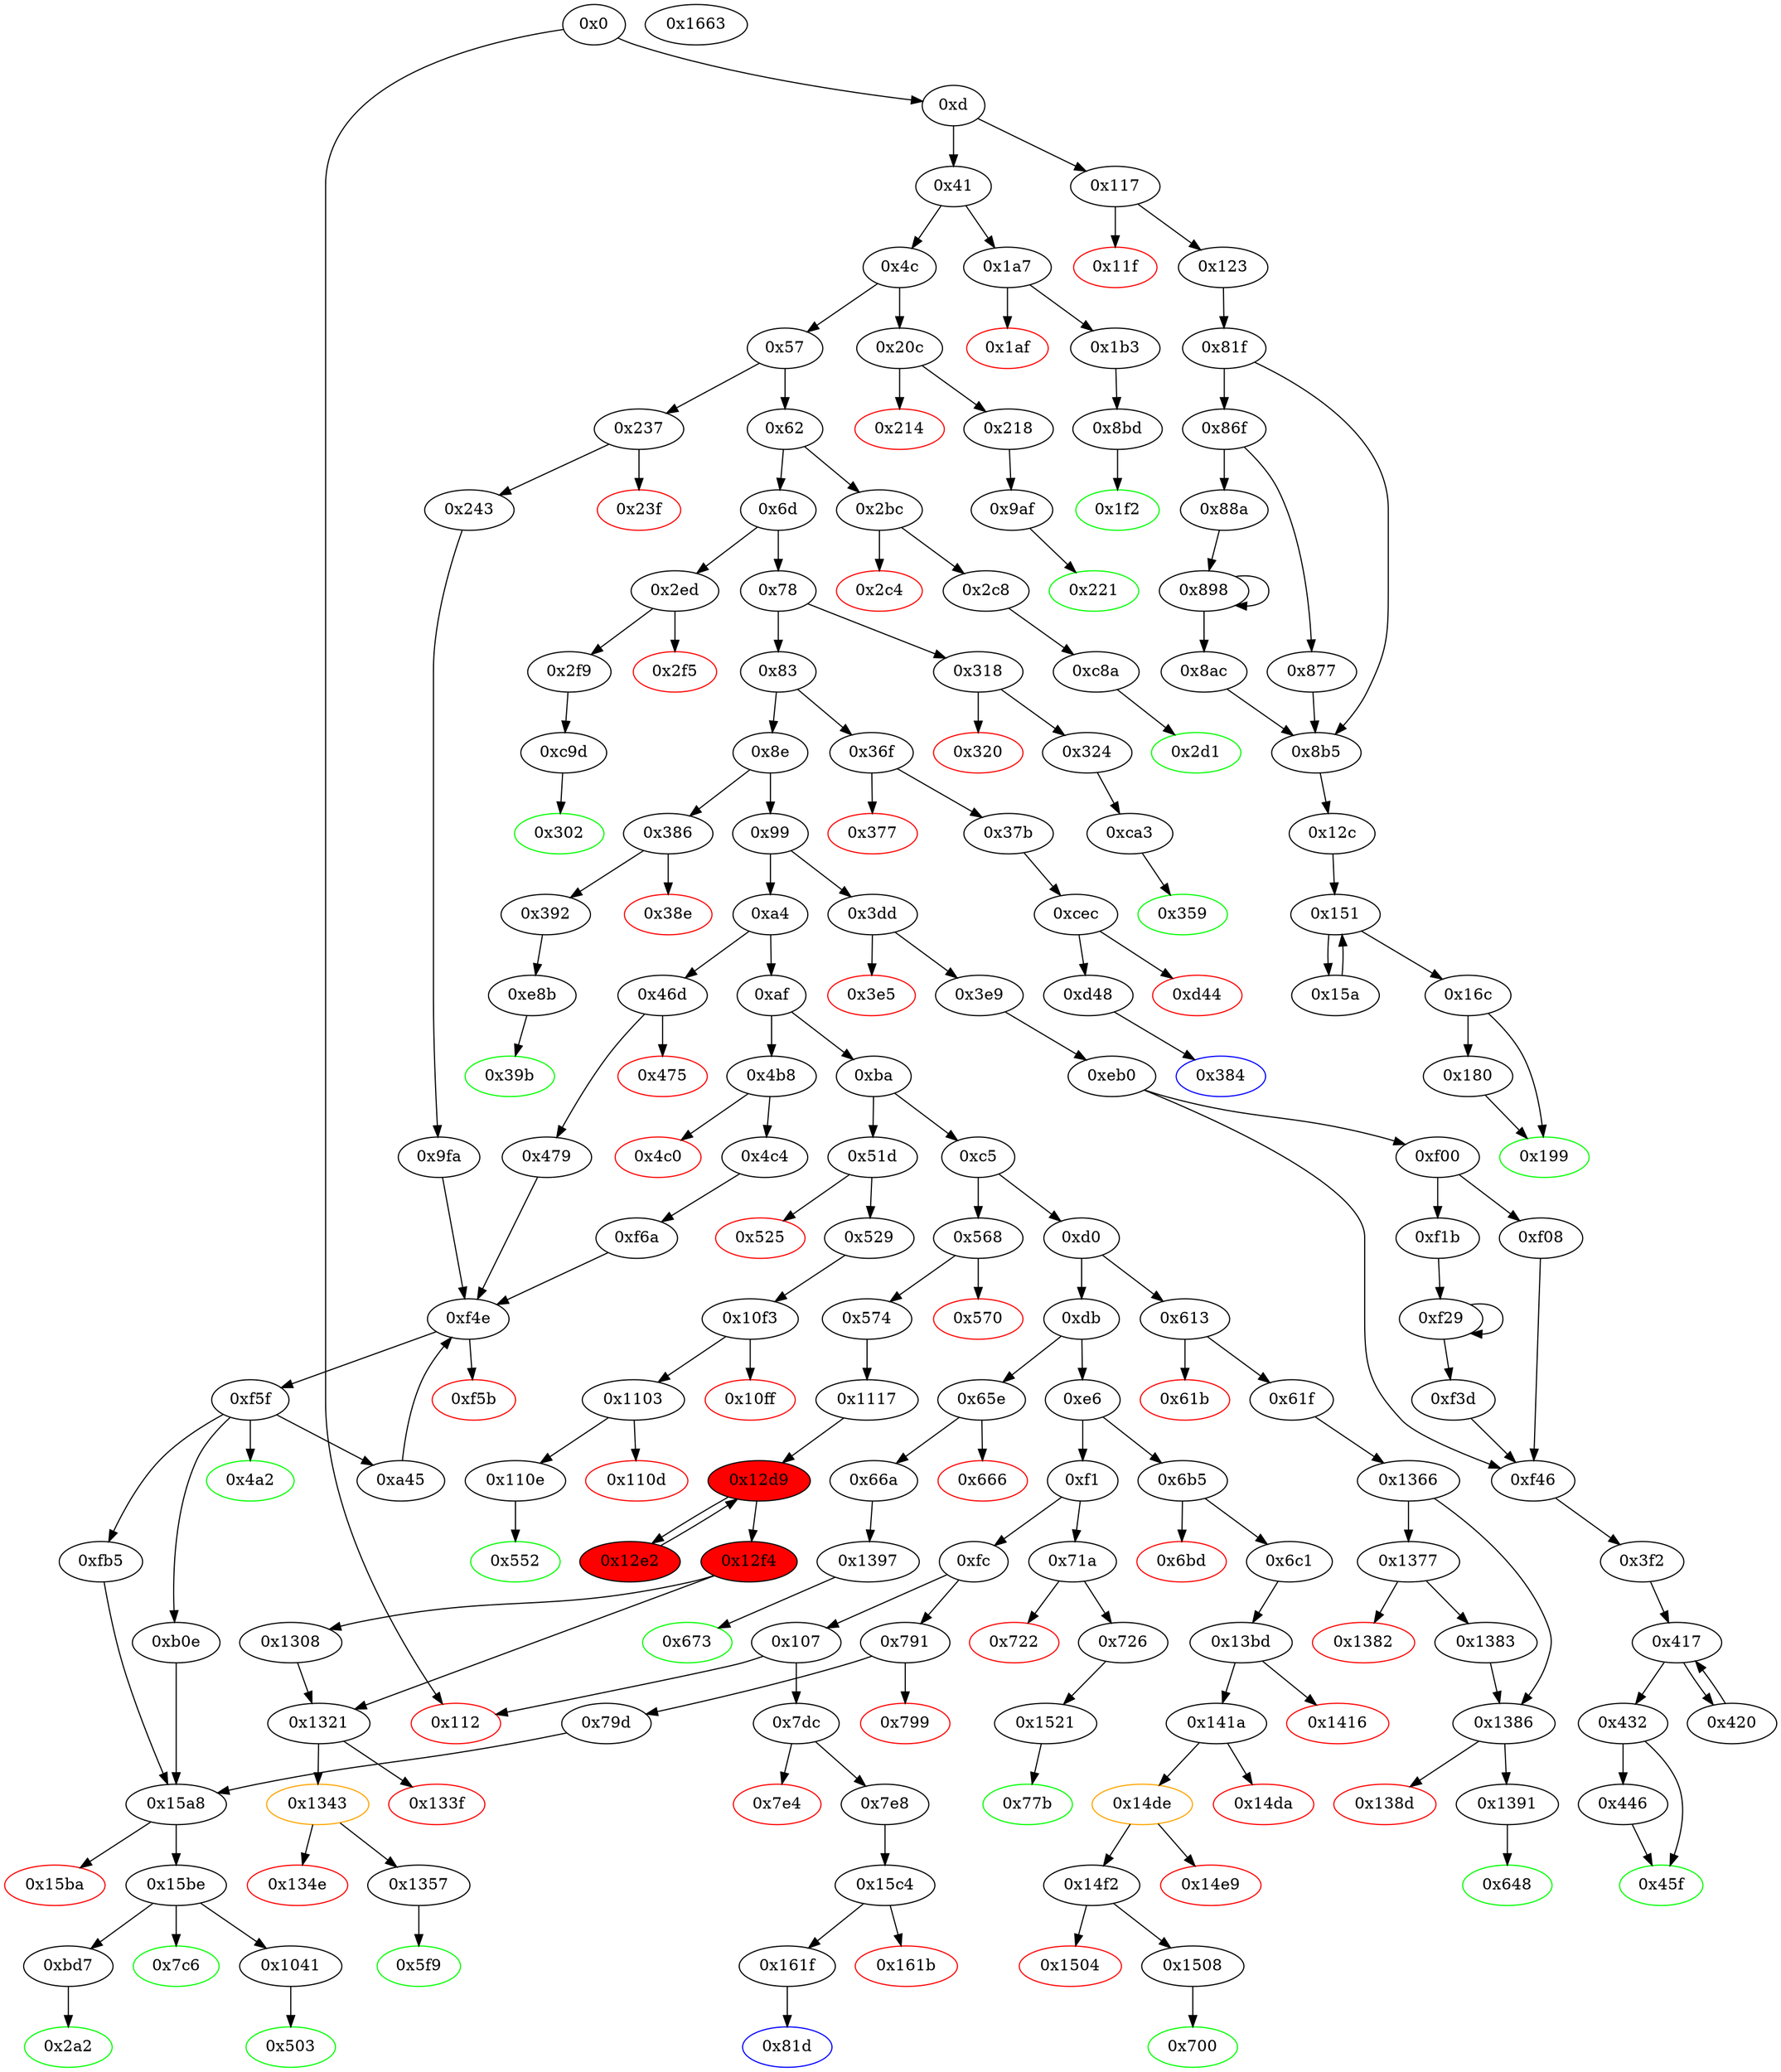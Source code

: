 digraph "" {
"0x392" [fillcolor=white, id="0x392", style=filled, tooltip="Block 0x392\n[0x392:0x39a]\n---\nPredecessors: [0x386]\nSuccessors: [0xe8b]\n---\n0x392 JUMPDEST\n0x393 POP\n0x394 PUSH2 0x39b\n0x397 PUSH2 0xe8b\n0x39a JUMP\n---\n0x392: JUMPDEST \n0x394: V258 = 0x39b\n0x397: V259 = 0xe8b\n0x39a: JUMP 0xe8b\n---\nEntry stack: [V11, V254]\nStack pops: 1\nStack additions: [0x39b]\nExit stack: [V11, 0x39b]\n\nDef sites:\nV11: {0xd.0x35}\nV254: {0x386.0x387}\n"];
"0x81d" [color=blue, fillcolor=white, id="0x81d", style=filled, tooltip="Block 0x81d\n[0x81d:0x81e]\n---\nPredecessors: [0x161f]\nSuccessors: []\n---\n0x81d JUMPDEST\n0x81e STOP\n---\n0x81d: JUMPDEST \n0x81e: STOP \n---\nEntry stack: [V11]\nStack pops: 0\nStack additions: []\nExit stack: [V11]\n\nDef sites:\nV11: {0xd.0x35}\n"];
"0x71a" [fillcolor=white, id="0x71a", style=filled, tooltip="Block 0x71a\n[0x71a:0x721]\n---\nPredecessors: [0xf1]\nSuccessors: [0x722, 0x726]\n---\n0x71a JUMPDEST\n0x71b CALLVALUE\n0x71c DUP1\n0x71d ISZERO\n0x71e PUSH2 0x726\n0x721 JUMPI\n---\n0x71a: JUMPDEST \n0x71b: V512 = CALLVALUE\n0x71d: V513 = ISZERO V512\n0x71e: V514 = 0x726\n0x721: JUMPI 0x726 V513\n---\nEntry stack: [V11]\nStack pops: 0\nStack additions: [V512]\nExit stack: [V11, V512]\n\nDef sites:\nV11: {0xd.0x35}\n"];
"0x570" [color=red, fillcolor=white, id="0x570", style=filled, tooltip="Block 0x570\n[0x570:0x573]\n---\nPredecessors: [0x568]\nSuccessors: []\n---\n0x570 PUSH1 0x0\n0x572 DUP1\n0x573 REVERT\n---\n0x570: V396 = 0x0\n0x573: REVERT 0x0 0x0\n---\nEntry stack: [V11, V393]\nStack pops: 0\nStack additions: []\nExit stack: [V11, V393]\n\nDef sites:\nV11: {0xd.0x35}\nV393: {0x568.0x569}\n"];
"0x432" [fillcolor=white, id="0x432", style=filled, tooltip="Block 0x432\n[0x432:0x445]\n---\nPredecessors: [0x417]\nSuccessors: [0x446, 0x45f]\n---\n0x432 JUMPDEST\n0x433 POP\n0x434 POP\n0x435 POP\n0x436 POP\n0x437 SWAP1\n0x438 POP\n0x439 SWAP1\n0x43a DUP2\n0x43b ADD\n0x43c SWAP1\n0x43d PUSH1 0x1f\n0x43f AND\n0x440 DUP1\n0x441 ISZERO\n0x442 PUSH2 0x45f\n0x445 JUMPI\n---\n0x432: JUMPDEST \n0x43b: V298 = ADD V285 V284\n0x43d: V299 = 0x1f\n0x43f: V300 = AND 0x1f V285\n0x441: V301 = ISZERO V300\n0x442: V302 = 0x45f\n0x445: JUMPI 0x45f V301\n---\nEntry stack: [V11, 0x3f2, V944, V278, V278, V284, V287, V285, V285, V284, V287, S0]\nStack pops: 7\nStack additions: [V298, V300]\nExit stack: [V11, 0x3f2, V944, V278, V278, V298, V300]\n\nDef sites:\nV11: {0xd.0x35}\n0x3f2: {0x3e9.0x3eb}\nV944: {0xeb0.0xed5}\nV278: {0x3f2.0x3f5}\nV278: {0x3f2.0x3f5}\nV284: {0x3f2.0x408}\nV287: {0x3f2.0x410}\nV285: {0x3f2.0x40c}\nV285: {0x3f2.0x40c}\nV284: {0x3f2.0x408}\nV287: {0x3f2.0x410}\nS0: {0x420.0x42b, 0x3f2.0x415}\n"];
"0x161b" [color=red, fillcolor=white, id="0x161b", style=filled, tooltip="Block 0x161b\n[0x161b:0x161e]\n---\nPredecessors: [0x15c4]\nSuccessors: []\n---\n0x161b PUSH1 0x0\n0x161d DUP1\n0x161e REVERT\n---\n0x161b: V1344 = 0x0\n0x161e: REVERT 0x0 0x0\n---\nEntry stack: [V11, 0x81d, V573]\nStack pops: 0\nStack additions: []\nExit stack: [V11, 0x81d, V573]\n\nDef sites:\nV11: {0xd.0x35}\n0x81d: {0x7e8.0x7ea}\nV573: {0x7e8.0x80d}\n"];
"0x700" [color=green, fillcolor=white, id="0x700", style=filled, tooltip="Block 0x700\n[0x700:0x719]\n---\nPredecessors: [0x1508]\nSuccessors: []\n---\n0x700 JUMPDEST\n0x701 PUSH1 0x40\n0x703 MLOAD\n0x704 DUP1\n0x705 DUP3\n0x706 ISZERO\n0x707 ISZERO\n0x708 ISZERO\n0x709 ISZERO\n0x70a DUP2\n0x70b MSTORE\n0x70c PUSH1 0x20\n0x70e ADD\n0x70f SWAP2\n0x710 POP\n0x711 POP\n0x712 PUSH1 0x40\n0x714 MLOAD\n0x715 DUP1\n0x716 SWAP2\n0x717 SUB\n0x718 SWAP1\n0x719 RETURN\n---\n0x700: JUMPDEST \n0x701: V501 = 0x40\n0x703: V502 = M[0x40]\n0x706: V503 = ISZERO V1292\n0x707: V504 = ISZERO V503\n0x708: V505 = ISZERO V504\n0x709: V506 = ISZERO V505\n0x70b: M[V502] = V506\n0x70c: V507 = 0x20\n0x70e: V508 = ADD 0x20 V502\n0x712: V509 = 0x40\n0x714: V510 = M[0x40]\n0x717: V511 = SUB V508 V510\n0x719: RETURN V510 V511\n---\nEntry stack: [V11, V1292]\nStack pops: 1\nStack additions: []\nExit stack: [V11]\n\nDef sites:\nV11: {0xd.0x35}\nV1292: {0x1508.0x150e}\n"];
"0xa4" [fillcolor=white, id="0xa4", style=filled, tooltip="Block 0xa4\n[0xa4:0xae]\n---\nPredecessors: [0x99]\nSuccessors: [0xaf, 0x46d]\n---\n0xa4 DUP1\n0xa5 PUSH4 0xa293d1e8\n0xaa EQ\n0xab PUSH2 0x46d\n0xae JUMPI\n---\n0xa5: V42 = 0xa293d1e8\n0xaa: V43 = EQ 0xa293d1e8 V11\n0xab: V44 = 0x46d\n0xae: JUMPI 0x46d V43\n---\nEntry stack: [V11]\nStack pops: 1\nStack additions: [S0]\nExit stack: [V11]\n\nDef sites:\nV11: {0xd.0x35}\n"];
"0x37b" [fillcolor=white, id="0x37b", style=filled, tooltip="Block 0x37b\n[0x37b:0x383]\n---\nPredecessors: [0x36f]\nSuccessors: [0xcec]\n---\n0x37b JUMPDEST\n0x37c POP\n0x37d PUSH2 0x384\n0x380 PUSH2 0xcec\n0x383 JUMP\n---\n0x37b: JUMPDEST \n0x37d: V252 = 0x384\n0x380: V253 = 0xcec\n0x383: JUMP 0xcec\n---\nEntry stack: [V11, V248]\nStack pops: 1\nStack additions: [0x384]\nExit stack: [V11, 0x384]\n\nDef sites:\nV11: {0xd.0x35}\nV248: {0x36f.0x370}\n"];
"0x8b5" [fillcolor=white, id="0x8b5", style=filled, tooltip="Block 0x8b5\n[0x8b5:0x8bc]\n---\nPredecessors: [0x81f, 0x877, 0x8ac]\nSuccessors: [0x12c]\n---\n0x8b5 JUMPDEST\n0x8b6 POP\n0x8b7 POP\n0x8b8 POP\n0x8b9 POP\n0x8ba POP\n0x8bb DUP2\n0x8bc JUMP\n---\n0x8b5: JUMPDEST \n0x8bc: JUMP 0x12c\n---\nEntry stack: [V11, 0x12c, V597, 0x3, V588, S2, S1, S0]\nStack pops: 7\nStack additions: [S6, S5]\nExit stack: [V11, 0x12c, V597]\n\nDef sites:\nV11: {0xd.0x35}\n0x12c: {0x123.0x125}\nV597: {0x81f.0x844}\n0x3: {0x81f.0x820}\nV588: {0x81f.0x834}\nS2: {0x877.0x884, 0x8ac.0x8b3, 0x81f.0x854}\nS1: {0x898.0x8a0, 0x81f.0x820}\nS0: {0x88a.0x88c, 0x81f.0x868}\n"];
"0x180" [fillcolor=white, id="0x180", style=filled, tooltip="Block 0x180\n[0x180:0x198]\n---\nPredecessors: [0x16c]\nSuccessors: [0x199]\n---\n0x180 DUP1\n0x181 DUP3\n0x182 SUB\n0x183 DUP1\n0x184 MLOAD\n0x185 PUSH1 0x1\n0x187 DUP4\n0x188 PUSH1 0x20\n0x18a SUB\n0x18b PUSH2 0x100\n0x18e EXP\n0x18f SUB\n0x190 NOT\n0x191 AND\n0x192 DUP2\n0x193 MSTORE\n0x194 PUSH1 0x20\n0x196 ADD\n0x197 SWAP2\n0x198 POP\n---\n0x182: V105 = SUB V100 V102\n0x184: V106 = M[V105]\n0x185: V107 = 0x1\n0x188: V108 = 0x20\n0x18a: V109 = SUB 0x20 V102\n0x18b: V110 = 0x100\n0x18e: V111 = EXP 0x100 V109\n0x18f: V112 = SUB V111 0x1\n0x190: V113 = NOT V112\n0x191: V114 = AND V113 V106\n0x193: M[V105] = V114\n0x194: V115 = 0x20\n0x196: V116 = ADD 0x20 V105\n---\nEntry stack: [V11, 0x12c, V597, V80, V80, V100, V102]\nStack pops: 2\nStack additions: [V116, S0]\nExit stack: [V11, 0x12c, V597, V80, V80, V116, V102]\n\nDef sites:\nV11: {0xd.0x35}\n0x12c: {0x123.0x125}\nV597: {0x81f.0x844}\nV80: {0x12c.0x12f}\nV80: {0x12c.0x12f}\nV100: {0x16c.0x175}\nV102: {0x16c.0x179}\n"];
"0x673" [color=green, fillcolor=white, id="0x673", style=filled, tooltip="Block 0x673\n[0x673:0x6b4]\n---\nPredecessors: [0x1397]\nSuccessors: []\n---\n0x673 JUMPDEST\n0x674 PUSH1 0x40\n0x676 MLOAD\n0x677 DUP1\n0x678 DUP3\n0x679 PUSH20 0xffffffffffffffffffffffffffffffffffffffff\n0x68e AND\n0x68f PUSH20 0xffffffffffffffffffffffffffffffffffffffff\n0x6a4 AND\n0x6a5 DUP2\n0x6a6 MSTORE\n0x6a7 PUSH1 0x20\n0x6a9 ADD\n0x6aa SWAP2\n0x6ab POP\n0x6ac POP\n0x6ad PUSH1 0x40\n0x6af MLOAD\n0x6b0 DUP1\n0x6b1 SWAP2\n0x6b2 SUB\n0x6b3 SWAP1\n0x6b4 RETURN\n---\n0x673: JUMPDEST \n0x674: V472 = 0x40\n0x676: V473 = M[0x40]\n0x679: V474 = 0xffffffffffffffffffffffffffffffffffffffff\n0x68e: V475 = AND 0xffffffffffffffffffffffffffffffffffffffff V1219\n0x68f: V476 = 0xffffffffffffffffffffffffffffffffffffffff\n0x6a4: V477 = AND 0xffffffffffffffffffffffffffffffffffffffff V475\n0x6a6: M[V473] = V477\n0x6a7: V478 = 0x20\n0x6a9: V479 = ADD 0x20 V473\n0x6ad: V480 = 0x40\n0x6af: V481 = M[0x40]\n0x6b2: V482 = SUB V479 V481\n0x6b4: RETURN V481 V482\n---\nEntry stack: [V11, 0x673, V1219]\nStack pops: 1\nStack additions: []\nExit stack: [V11, 0x673]\n\nDef sites:\nV11: {0xd.0x35}\n0x673: {0x66a.0x66c}\nV1219: {0x1397.0x13ba}\n"];
"0x2f5" [color=red, fillcolor=white, id="0x2f5", style=filled, tooltip="Block 0x2f5\n[0x2f5:0x2f8]\n---\nPredecessors: [0x2ed]\nSuccessors: []\n---\n0x2f5 PUSH1 0x0\n0x2f7 DUP1\n0x2f8 REVERT\n---\n0x2f5: V216 = 0x0\n0x2f8: REVERT 0x0 0x0\n---\nEntry stack: [V11, V213]\nStack pops: 0\nStack additions: []\nExit stack: [V11, V213]\n\nDef sites:\nV11: {0xd.0x35}\nV213: {0x2ed.0x2ee}\n"];
"0x1321" [fillcolor=white, id="0x1321", style=filled, tooltip="Block 0x1321\n[0x1321:0x133e]\n---\nPredecessors: [0x12f4, 0x1308]\nSuccessors: [0x133f, 0x1343]\n---\n0x1321 JUMPDEST\n0x1322 POP\n0x1323 SWAP6\n0x1324 POP\n0x1325 POP\n0x1326 POP\n0x1327 POP\n0x1328 POP\n0x1329 POP\n0x132a PUSH1 0x0\n0x132c PUSH1 0x40\n0x132e MLOAD\n0x132f DUP1\n0x1330 DUP4\n0x1331 SUB\n0x1332 DUP2\n0x1333 PUSH1 0x0\n0x1335 DUP8\n0x1336 DUP1\n0x1337 EXTCODESIZE\n0x1338 ISZERO\n0x1339 DUP1\n0x133a ISZERO\n0x133b PUSH2 0x1343\n0x133e JUMPI\n---\n0x1321: JUMPDEST \n0x132a: V1178 = 0x0\n0x132c: V1179 = 0x40\n0x132e: V1180 = M[0x40]\n0x1331: V1181 = SUB S1 V1180\n0x1333: V1182 = 0x0\n0x1337: V1183 = EXTCODESIZE V1116\n0x1338: V1184 = ISZERO V1183\n0x133a: V1185 = ISZERO V1184\n0x133b: V1186 = 0x1343\n0x133e: JUMPI 0x1343 V1185\n---\nEntry stack: [V11, 0x5f9, V404, V407, V425, 0x0, V1116, 0x8f4ffcb1, V1118, V407, V1119, V425, V1127, V1141, S1, V1163]\nStack pops: 10\nStack additions: [S9, S8, S1, 0x0, V1180, V1181, V1180, 0x0, S9, V1184]\nExit stack: [V11, 0x5f9, V404, V407, V425, 0x0, V1116, 0x8f4ffcb1, S1, 0x0, V1180, V1181, V1180, 0x0, V1116, V1184]\n\nDef sites:\nV11: {0xd.0x35}\n0x5f9: {0x574.0x576}\nV404: {0x574.0x599}\nV407: {0x574.0x5a3}\nV425: {0x574.0x5cc}\n0x0: {0x1117.0x1118}\nV1116: {0x1117.0x1216}\n0x8f4ffcb1: {0x1117.0x1217}\nV1118: {0x1117.0x121c}\nV407: {0x574.0x5a3}\nV1119: {0x1117.0x121e}\nV425: {0x574.0x5cc}\nV1127: {0x1117.0x124d}\nV1141: {0x1117.0x12b8}\nS1: {0x1308.0x131e, 0x12f4.0x12fd}\nV1163: {0x12f4.0x1301}\n"];
"0x6b5" [fillcolor=white, id="0x6b5", style=filled, tooltip="Block 0x6b5\n[0x6b5:0x6bc]\n---\nPredecessors: [0xe6]\nSuccessors: [0x6bd, 0x6c1]\n---\n0x6b5 JUMPDEST\n0x6b6 CALLVALUE\n0x6b7 DUP1\n0x6b8 ISZERO\n0x6b9 PUSH2 0x6c1\n0x6bc JUMPI\n---\n0x6b5: JUMPDEST \n0x6b6: V483 = CALLVALUE\n0x6b8: V484 = ISZERO V483\n0x6b9: V485 = 0x6c1\n0x6bc: JUMPI 0x6c1 V484\n---\nEntry stack: [V11]\nStack pops: 0\nStack additions: [V483]\nExit stack: [V11, V483]\n\nDef sites:\nV11: {0xd.0x35}\n"];
"0x377" [color=red, fillcolor=white, id="0x377", style=filled, tooltip="Block 0x377\n[0x377:0x37a]\n---\nPredecessors: [0x36f]\nSuccessors: []\n---\n0x377 PUSH1 0x0\n0x379 DUP1\n0x37a REVERT\n---\n0x377: V251 = 0x0\n0x37a: REVERT 0x0 0x0\n---\nEntry stack: [V11, V248]\nStack pops: 0\nStack additions: []\nExit stack: [V11, V248]\n\nDef sites:\nV11: {0xd.0x35}\nV248: {0x36f.0x370}\n"];
"0x2bc" [fillcolor=white, id="0x2bc", style=filled, tooltip="Block 0x2bc\n[0x2bc:0x2c3]\n---\nPredecessors: [0x62]\nSuccessors: [0x2c4, 0x2c8]\n---\n0x2bc JUMPDEST\n0x2bd CALLVALUE\n0x2be DUP1\n0x2bf ISZERO\n0x2c0 PUSH2 0x2c8\n0x2c3 JUMPI\n---\n0x2bc: JUMPDEST \n0x2bd: V196 = CALLVALUE\n0x2bf: V197 = ISZERO V196\n0x2c0: V198 = 0x2c8\n0x2c3: JUMPI 0x2c8 V197\n---\nEntry stack: [V11]\nStack pops: 0\nStack additions: [V196]\nExit stack: [V11, V196]\n\nDef sites:\nV11: {0xd.0x35}\n"];
"0x3dd" [fillcolor=white, id="0x3dd", style=filled, tooltip="Block 0x3dd\n[0x3dd:0x3e4]\n---\nPredecessors: [0x99]\nSuccessors: [0x3e5, 0x3e9]\n---\n0x3dd JUMPDEST\n0x3de CALLVALUE\n0x3df DUP1\n0x3e0 ISZERO\n0x3e1 PUSH2 0x3e9\n0x3e4 JUMPI\n---\n0x3dd: JUMPDEST \n0x3de: V271 = CALLVALUE\n0x3e0: V272 = ISZERO V271\n0x3e1: V273 = 0x3e9\n0x3e4: JUMPI 0x3e9 V272\n---\nEntry stack: [V11]\nStack pops: 0\nStack additions: [V271]\nExit stack: [V11, V271]\n\nDef sites:\nV11: {0xd.0x35}\n"];
"0xeb0" [fillcolor=white, id="0xeb0", style=filled, tooltip="Block 0xeb0\n[0xeb0:0xeff]\n---\nPredecessors: [0x3e9]\nSuccessors: [0xf00, 0xf46]\n---\n0xeb0 JUMPDEST\n0xeb1 PUSH1 0x2\n0xeb3 DUP1\n0xeb4 SLOAD\n0xeb5 PUSH1 0x1\n0xeb7 DUP2\n0xeb8 PUSH1 0x1\n0xeba AND\n0xebb ISZERO\n0xebc PUSH2 0x100\n0xebf MUL\n0xec0 SUB\n0xec1 AND\n0xec2 PUSH1 0x2\n0xec4 SWAP1\n0xec5 DIV\n0xec6 DUP1\n0xec7 PUSH1 0x1f\n0xec9 ADD\n0xeca PUSH1 0x20\n0xecc DUP1\n0xecd SWAP2\n0xece DIV\n0xecf MUL\n0xed0 PUSH1 0x20\n0xed2 ADD\n0xed3 PUSH1 0x40\n0xed5 MLOAD\n0xed6 SWAP1\n0xed7 DUP2\n0xed8 ADD\n0xed9 PUSH1 0x40\n0xedb MSTORE\n0xedc DUP1\n0xedd SWAP3\n0xede SWAP2\n0xedf SWAP1\n0xee0 DUP2\n0xee1 DUP2\n0xee2 MSTORE\n0xee3 PUSH1 0x20\n0xee5 ADD\n0xee6 DUP3\n0xee7 DUP1\n0xee8 SLOAD\n0xee9 PUSH1 0x1\n0xeeb DUP2\n0xeec PUSH1 0x1\n0xeee AND\n0xeef ISZERO\n0xef0 PUSH2 0x100\n0xef3 MUL\n0xef4 SUB\n0xef5 AND\n0xef6 PUSH1 0x2\n0xef8 SWAP1\n0xef9 DIV\n0xefa DUP1\n0xefb ISZERO\n0xefc PUSH2 0xf46\n0xeff JUMPI\n---\n0xeb0: JUMPDEST \n0xeb1: V924 = 0x2\n0xeb4: V925 = S[0x2]\n0xeb5: V926 = 0x1\n0xeb8: V927 = 0x1\n0xeba: V928 = AND 0x1 V925\n0xebb: V929 = ISZERO V928\n0xebc: V930 = 0x100\n0xebf: V931 = MUL 0x100 V929\n0xec0: V932 = SUB V931 0x1\n0xec1: V933 = AND V932 V925\n0xec2: V934 = 0x2\n0xec5: V935 = DIV V933 0x2\n0xec7: V936 = 0x1f\n0xec9: V937 = ADD 0x1f V935\n0xeca: V938 = 0x20\n0xece: V939 = DIV V937 0x20\n0xecf: V940 = MUL V939 0x20\n0xed0: V941 = 0x20\n0xed2: V942 = ADD 0x20 V940\n0xed3: V943 = 0x40\n0xed5: V944 = M[0x40]\n0xed8: V945 = ADD V944 V942\n0xed9: V946 = 0x40\n0xedb: M[0x40] = V945\n0xee2: M[V944] = V935\n0xee3: V947 = 0x20\n0xee5: V948 = ADD 0x20 V944\n0xee8: V949 = S[0x2]\n0xee9: V950 = 0x1\n0xeec: V951 = 0x1\n0xeee: V952 = AND 0x1 V949\n0xeef: V953 = ISZERO V952\n0xef0: V954 = 0x100\n0xef3: V955 = MUL 0x100 V953\n0xef4: V956 = SUB V955 0x1\n0xef5: V957 = AND V956 V949\n0xef6: V958 = 0x2\n0xef9: V959 = DIV V957 0x2\n0xefb: V960 = ISZERO V959\n0xefc: V961 = 0xf46\n0xeff: JUMPI 0xf46 V960\n---\nEntry stack: [V11, 0x3f2]\nStack pops: 0\nStack additions: [V944, 0x2, V935, V948, 0x2, V959]\nExit stack: [V11, 0x3f2, V944, 0x2, V935, V948, 0x2, V959]\n\nDef sites:\nV11: {0xd.0x35}\n0x3f2: {0x3e9.0x3eb}\n"];
"0xf1b" [fillcolor=white, id="0xf1b", style=filled, tooltip="Block 0xf1b\n[0xf1b:0xf28]\n---\nPredecessors: [0xf00]\nSuccessors: [0xf29]\n---\n0xf1b JUMPDEST\n0xf1c DUP3\n0xf1d ADD\n0xf1e SWAP2\n0xf1f SWAP1\n0xf20 PUSH1 0x0\n0xf22 MSTORE\n0xf23 PUSH1 0x20\n0xf25 PUSH1 0x0\n0xf27 SHA3\n0xf28 SWAP1\n---\n0xf1b: JUMPDEST \n0xf1d: V972 = ADD V948 V959\n0xf20: V973 = 0x0\n0xf22: M[0x0] = 0x2\n0xf23: V974 = 0x20\n0xf25: V975 = 0x0\n0xf27: V976 = SHA3 0x0 0x20\n---\nEntry stack: [V11, 0x3f2, V944, 0x2, V935, V948, 0x2, V959]\nStack pops: 3\nStack additions: [V972, V976, S2]\nExit stack: [V11, 0x3f2, V944, 0x2, V935, V972, V976, V948]\n\nDef sites:\nV11: {0xd.0x35}\n0x3f2: {0x3e9.0x3eb}\nV944: {0xeb0.0xed5}\n0x2: {0xeb0.0xeb1}\nV935: {0xeb0.0xec5}\nV948: {0xeb0.0xee5}\n0x2: {0xeb0.0xeb1}\nV959: {0xeb0.0xef9}\n"];
"0x420" [fillcolor=white, id="0x420", style=filled, tooltip="Block 0x420\n[0x420:0x431]\n---\nPredecessors: [0x417]\nSuccessors: [0x417]\n---\n0x420 DUP1\n0x421 DUP3\n0x422 ADD\n0x423 MLOAD\n0x424 DUP2\n0x425 DUP5\n0x426 ADD\n0x427 MSTORE\n0x428 PUSH1 0x20\n0x42a DUP2\n0x42b ADD\n0x42c SWAP1\n0x42d POP\n0x42e PUSH2 0x417\n0x431 JUMP\n---\n0x422: V292 = ADD V287 S0\n0x423: V293 = M[V292]\n0x426: V294 = ADD V284 S0\n0x427: M[V294] = V293\n0x428: V295 = 0x20\n0x42b: V296 = ADD S0 0x20\n0x42e: V297 = 0x417\n0x431: JUMP 0x417\n---\nEntry stack: [V11, 0x3f2, V944, V278, V278, V284, V287, V285, V285, V284, V287, S0]\nStack pops: 3\nStack additions: [S2, S1, V296]\nExit stack: [V11, 0x3f2, V944, V278, V278, V284, V287, V285, V285, V284, V287, V296]\n\nDef sites:\nV11: {0xd.0x35}\n0x3f2: {0x3e9.0x3eb}\nV944: {0xeb0.0xed5}\nV278: {0x3f2.0x3f5}\nV278: {0x3f2.0x3f5}\nV284: {0x3f2.0x408}\nV287: {0x3f2.0x410}\nV285: {0x3f2.0x40c}\nV285: {0x3f2.0x40c}\nV284: {0x3f2.0x408}\nV287: {0x3f2.0x410}\nS0: {0x420.0x42b, 0x3f2.0x415}\n"];
"0x1397" [fillcolor=white, id="0x1397", style=filled, tooltip="Block 0x1397\n[0x1397:0x13bc]\n---\nPredecessors: [0x66a]\nSuccessors: [0x673]\n---\n0x1397 JUMPDEST\n0x1398 PUSH1 0x1\n0x139a PUSH1 0x0\n0x139c SWAP1\n0x139d SLOAD\n0x139e SWAP1\n0x139f PUSH2 0x100\n0x13a2 EXP\n0x13a3 SWAP1\n0x13a4 DIV\n0x13a5 PUSH20 0xffffffffffffffffffffffffffffffffffffffff\n0x13ba AND\n0x13bb DUP2\n0x13bc JUMP\n---\n0x1397: JUMPDEST \n0x1398: V1212 = 0x1\n0x139a: V1213 = 0x0\n0x139d: V1214 = S[0x1]\n0x139f: V1215 = 0x100\n0x13a2: V1216 = EXP 0x100 0x0\n0x13a4: V1217 = DIV V1214 0x1\n0x13a5: V1218 = 0xffffffffffffffffffffffffffffffffffffffff\n0x13ba: V1219 = AND 0xffffffffffffffffffffffffffffffffffffffff V1217\n0x13bc: JUMP 0x673\n---\nEntry stack: [V11, 0x673]\nStack pops: 1\nStack additions: [S0, V1219]\nExit stack: [V11, 0x673, V1219]\n\nDef sites:\nV11: {0xd.0x35}\n0x673: {0x66a.0x66c}\n"];
"0xd44" [color=red, fillcolor=white, id="0xd44", style=filled, tooltip="Block 0xd44\n[0xd44:0xd47]\n---\nPredecessors: [0xcec]\nSuccessors: []\n---\n0xd44 PUSH1 0x0\n0xd46 DUP1\n0xd47 REVERT\n---\n0xd44: V857 = 0x0\n0xd47: REVERT 0x0 0x0\n---\nEntry stack: [V11, 0x384]\nStack pops: 0\nStack additions: []\nExit stack: [V11, 0x384]\n\nDef sites:\nV11: {0xd.0x35}\n0x384: {0x37b.0x37d}\n"];
"0xf29" [fillcolor=white, id="0xf29", style=filled, tooltip="Block 0xf29\n[0xf29:0xf3c]\n---\nPredecessors: [0xf1b, 0xf29]\nSuccessors: [0xf29, 0xf3d]\n---\n0xf29 JUMPDEST\n0xf2a DUP2\n0xf2b SLOAD\n0xf2c DUP2\n0xf2d MSTORE\n0xf2e SWAP1\n0xf2f PUSH1 0x1\n0xf31 ADD\n0xf32 SWAP1\n0xf33 PUSH1 0x20\n0xf35 ADD\n0xf36 DUP1\n0xf37 DUP4\n0xf38 GT\n0xf39 PUSH2 0xf29\n0xf3c JUMPI\n---\n0xf29: JUMPDEST \n0xf2b: V977 = S[S1]\n0xf2d: M[S0] = V977\n0xf2f: V978 = 0x1\n0xf31: V979 = ADD 0x1 S1\n0xf33: V980 = 0x20\n0xf35: V981 = ADD 0x20 S0\n0xf38: V982 = GT V972 V981\n0xf39: V983 = 0xf29\n0xf3c: JUMPI 0xf29 V982\n---\nEntry stack: [V11, 0x3f2, V944, 0x2, V935, V972, S1, S0]\nStack pops: 3\nStack additions: [S2, V979, V981]\nExit stack: [V11, 0x3f2, V944, 0x2, V935, V972, V979, V981]\n\nDef sites:\nV11: {0xd.0x35}\n0x3f2: {0x3e9.0x3eb}\nV944: {0xeb0.0xed5}\n0x2: {0xeb0.0xeb1}\nV935: {0xeb0.0xec5}\nV972: {0xf1b.0xf1d}\nS1: {0xf29.0xf31, 0xf1b.0xf27}\nS0: {0xf29.0xf35, 0xeb0.0xee5}\n"];
"0x4b8" [fillcolor=white, id="0x4b8", style=filled, tooltip="Block 0x4b8\n[0x4b8:0x4bf]\n---\nPredecessors: [0xaf]\nSuccessors: [0x4c0, 0x4c4]\n---\n0x4b8 JUMPDEST\n0x4b9 CALLVALUE\n0x4ba DUP1\n0x4bb ISZERO\n0x4bc PUSH2 0x4c4\n0x4bf JUMPI\n---\n0x4b8: JUMPDEST \n0x4b9: V341 = CALLVALUE\n0x4bb: V342 = ISZERO V341\n0x4bc: V343 = 0x4c4\n0x4bf: JUMPI 0x4c4 V342\n---\nEntry stack: [V11]\nStack pops: 0\nStack additions: [V341]\nExit stack: [V11, V341]\n\nDef sites:\nV11: {0xd.0x35}\n"];
"0x237" [fillcolor=white, id="0x237", style=filled, tooltip="Block 0x237\n[0x237:0x23e]\n---\nPredecessors: [0x57]\nSuccessors: [0x23f, 0x243]\n---\n0x237 JUMPDEST\n0x238 CALLVALUE\n0x239 DUP1\n0x23a ISZERO\n0x23b PUSH2 0x243\n0x23e JUMPI\n---\n0x237: JUMPDEST \n0x238: V162 = CALLVALUE\n0x23a: V163 = ISZERO V162\n0x23b: V164 = 0x243\n0x23e: JUMPI 0x243 V163\n---\nEntry stack: [V11]\nStack pops: 0\nStack additions: [V162]\nExit stack: [V11, V162]\n\nDef sites:\nV11: {0xd.0x35}\n"];
"0x568" [fillcolor=white, id="0x568", style=filled, tooltip="Block 0x568\n[0x568:0x56f]\n---\nPredecessors: [0xc5]\nSuccessors: [0x570, 0x574]\n---\n0x568 JUMPDEST\n0x569 CALLVALUE\n0x56a DUP1\n0x56b ISZERO\n0x56c PUSH2 0x574\n0x56f JUMPI\n---\n0x568: JUMPDEST \n0x569: V393 = CALLVALUE\n0x56b: V394 = ISZERO V393\n0x56c: V395 = 0x574\n0x56f: JUMPI 0x574 V394\n---\nEntry stack: [V11]\nStack pops: 0\nStack additions: [V393]\nExit stack: [V11, V393]\n\nDef sites:\nV11: {0xd.0x35}\n"];
"0x15a8" [fillcolor=white, id="0x15a8", style=filled, tooltip="Block 0x15a8\n[0x15a8:0x15b9]\n---\nPredecessors: [0x79d, 0xb0e, 0xfb5]\nSuccessors: [0x15ba, 0x15be]\n---\n0x15a8 JUMPDEST\n0x15a9 PUSH1 0x0\n0x15ab DUP2\n0x15ac DUP4\n0x15ad ADD\n0x15ae SWAP1\n0x15af POP\n0x15b0 DUP3\n0x15b1 DUP2\n0x15b2 LT\n0x15b3 ISZERO\n0x15b4 ISZERO\n0x15b5 ISZERO\n0x15b6 PUSH2 0x15be\n0x15b9 JUMPI\n---\n0x15a8: JUMPDEST \n0x15a9: V1320 = 0x0\n0x15ad: V1321 = ADD S1 S0\n0x15b2: V1322 = LT V1321 S1\n0x15b3: V1323 = ISZERO V1322\n0x15b4: V1324 = ISZERO V1323\n0x15b5: V1325 = ISZERO V1324\n0x15b6: V1326 = 0x15be\n0x15b9: JUMPI 0x15be V1325\n---\nEntry stack: [V11, S7, S6, S5, S4, S3, {0x7c6, 0xbd7, 0x1041}, S1, S0]\nStack pops: 2\nStack additions: [S1, S0, V1321]\nExit stack: [V11, S7, S6, S5, S4, S3, {0x7c6, 0xbd7, 0x1041}, S1, S0, V1321]\n\nDef sites:\nV11: {0xd.0x35}\nS7: {0x243.0x245, 0xd.0x35}\nS6: {0x243.0x268, 0x4c4.0x4c6}\nS5: {0x243.0x288, 0x4c4.0x4e9}\nS4: {0x243.0x292, 0x4c4.0x4f3}\nS3: {0x9fa.0x9fb, 0xd.0x35, 0xf6a.0xf6b}\n{0x7c6, 0xbd7, 0x1041}: {0xfb5.0xff9, 0x79d.0x79f, 0xb0e.0xb8f}\nS1: {0xfb5.0x103b, 0x79d.0x7ac, 0xb0e.0xbd1}\nS0: {0x243.0x292, 0x79d.0x7b6, 0x4c4.0x4f3}\n"];
"0x574" [fillcolor=white, id="0x574", style=filled, tooltip="Block 0x574\n[0x574:0x5f8]\n---\nPredecessors: [0x568]\nSuccessors: [0x1117]\n---\n0x574 JUMPDEST\n0x575 POP\n0x576 PUSH2 0x5f9\n0x579 PUSH1 0x4\n0x57b DUP1\n0x57c CALLDATASIZE\n0x57d SUB\n0x57e DUP2\n0x57f ADD\n0x580 SWAP1\n0x581 DUP1\n0x582 DUP1\n0x583 CALLDATALOAD\n0x584 PUSH20 0xffffffffffffffffffffffffffffffffffffffff\n0x599 AND\n0x59a SWAP1\n0x59b PUSH1 0x20\n0x59d ADD\n0x59e SWAP1\n0x59f SWAP3\n0x5a0 SWAP2\n0x5a1 SWAP1\n0x5a2 DUP1\n0x5a3 CALLDATALOAD\n0x5a4 SWAP1\n0x5a5 PUSH1 0x20\n0x5a7 ADD\n0x5a8 SWAP1\n0x5a9 SWAP3\n0x5aa SWAP2\n0x5ab SWAP1\n0x5ac DUP1\n0x5ad CALLDATALOAD\n0x5ae SWAP1\n0x5af PUSH1 0x20\n0x5b1 ADD\n0x5b2 SWAP1\n0x5b3 DUP3\n0x5b4 ADD\n0x5b5 DUP1\n0x5b6 CALLDATALOAD\n0x5b7 SWAP1\n0x5b8 PUSH1 0x20\n0x5ba ADD\n0x5bb SWAP1\n0x5bc DUP1\n0x5bd DUP1\n0x5be PUSH1 0x1f\n0x5c0 ADD\n0x5c1 PUSH1 0x20\n0x5c3 DUP1\n0x5c4 SWAP2\n0x5c5 DIV\n0x5c6 MUL\n0x5c7 PUSH1 0x20\n0x5c9 ADD\n0x5ca PUSH1 0x40\n0x5cc MLOAD\n0x5cd SWAP1\n0x5ce DUP2\n0x5cf ADD\n0x5d0 PUSH1 0x40\n0x5d2 MSTORE\n0x5d3 DUP1\n0x5d4 SWAP4\n0x5d5 SWAP3\n0x5d6 SWAP2\n0x5d7 SWAP1\n0x5d8 DUP2\n0x5d9 DUP2\n0x5da MSTORE\n0x5db PUSH1 0x20\n0x5dd ADD\n0x5de DUP4\n0x5df DUP4\n0x5e0 DUP1\n0x5e1 DUP3\n0x5e2 DUP5\n0x5e3 CALLDATACOPY\n0x5e4 DUP3\n0x5e5 ADD\n0x5e6 SWAP2\n0x5e7 POP\n0x5e8 POP\n0x5e9 POP\n0x5ea POP\n0x5eb POP\n0x5ec POP\n0x5ed SWAP2\n0x5ee SWAP3\n0x5ef SWAP2\n0x5f0 SWAP3\n0x5f1 SWAP1\n0x5f2 POP\n0x5f3 POP\n0x5f4 POP\n0x5f5 PUSH2 0x1117\n0x5f8 JUMP\n---\n0x574: JUMPDEST \n0x576: V397 = 0x5f9\n0x579: V398 = 0x4\n0x57c: V399 = CALLDATASIZE\n0x57d: V400 = SUB V399 0x4\n0x57f: V401 = ADD 0x4 V400\n0x583: V402 = CALLDATALOAD 0x4\n0x584: V403 = 0xffffffffffffffffffffffffffffffffffffffff\n0x599: V404 = AND 0xffffffffffffffffffffffffffffffffffffffff V402\n0x59b: V405 = 0x20\n0x59d: V406 = ADD 0x20 0x4\n0x5a3: V407 = CALLDATALOAD 0x24\n0x5a5: V408 = 0x20\n0x5a7: V409 = ADD 0x20 0x24\n0x5ad: V410 = CALLDATALOAD 0x44\n0x5af: V411 = 0x20\n0x5b1: V412 = ADD 0x20 0x44\n0x5b4: V413 = ADD 0x4 V410\n0x5b6: V414 = CALLDATALOAD V413\n0x5b8: V415 = 0x20\n0x5ba: V416 = ADD 0x20 V413\n0x5be: V417 = 0x1f\n0x5c0: V418 = ADD 0x1f V414\n0x5c1: V419 = 0x20\n0x5c5: V420 = DIV V418 0x20\n0x5c6: V421 = MUL V420 0x20\n0x5c7: V422 = 0x20\n0x5c9: V423 = ADD 0x20 V421\n0x5ca: V424 = 0x40\n0x5cc: V425 = M[0x40]\n0x5cf: V426 = ADD V425 V423\n0x5d0: V427 = 0x40\n0x5d2: M[0x40] = V426\n0x5da: M[V425] = V414\n0x5db: V428 = 0x20\n0x5dd: V429 = ADD 0x20 V425\n0x5e3: CALLDATACOPY V429 V416 V414\n0x5e5: V430 = ADD V429 V414\n0x5f5: V431 = 0x1117\n0x5f8: JUMP 0x1117\n---\nEntry stack: [V11, V393]\nStack pops: 1\nStack additions: [0x5f9, V404, V407, V425]\nExit stack: [V11, 0x5f9, V404, V407, V425]\n\nDef sites:\nV11: {0xd.0x35}\nV393: {0x568.0x569}\n"];
"0x2c4" [color=red, fillcolor=white, id="0x2c4", style=filled, tooltip="Block 0x2c4\n[0x2c4:0x2c7]\n---\nPredecessors: [0x2bc]\nSuccessors: []\n---\n0x2c4 PUSH1 0x0\n0x2c6 DUP1\n0x2c7 REVERT\n---\n0x2c4: V199 = 0x0\n0x2c7: REVERT 0x0 0x0\n---\nEntry stack: [V11, V196]\nStack pops: 0\nStack additions: []\nExit stack: [V11, V196]\n\nDef sites:\nV11: {0xd.0x35}\nV196: {0x2bc.0x2bd}\n"];
"0x4c4" [fillcolor=white, id="0x4c4", style=filled, tooltip="Block 0x4c4\n[0x4c4:0x502]\n---\nPredecessors: [0x4b8]\nSuccessors: [0xf6a]\n---\n0x4c4 JUMPDEST\n0x4c5 POP\n0x4c6 PUSH2 0x503\n0x4c9 PUSH1 0x4\n0x4cb DUP1\n0x4cc CALLDATASIZE\n0x4cd SUB\n0x4ce DUP2\n0x4cf ADD\n0x4d0 SWAP1\n0x4d1 DUP1\n0x4d2 DUP1\n0x4d3 CALLDATALOAD\n0x4d4 PUSH20 0xffffffffffffffffffffffffffffffffffffffff\n0x4e9 AND\n0x4ea SWAP1\n0x4eb PUSH1 0x20\n0x4ed ADD\n0x4ee SWAP1\n0x4ef SWAP3\n0x4f0 SWAP2\n0x4f1 SWAP1\n0x4f2 DUP1\n0x4f3 CALLDATALOAD\n0x4f4 SWAP1\n0x4f5 PUSH1 0x20\n0x4f7 ADD\n0x4f8 SWAP1\n0x4f9 SWAP3\n0x4fa SWAP2\n0x4fb SWAP1\n0x4fc POP\n0x4fd POP\n0x4fe POP\n0x4ff PUSH2 0xf6a\n0x502 JUMP\n---\n0x4c4: JUMPDEST \n0x4c6: V345 = 0x503\n0x4c9: V346 = 0x4\n0x4cc: V347 = CALLDATASIZE\n0x4cd: V348 = SUB V347 0x4\n0x4cf: V349 = ADD 0x4 V348\n0x4d3: V350 = CALLDATALOAD 0x4\n0x4d4: V351 = 0xffffffffffffffffffffffffffffffffffffffff\n0x4e9: V352 = AND 0xffffffffffffffffffffffffffffffffffffffff V350\n0x4eb: V353 = 0x20\n0x4ed: V354 = ADD 0x20 0x4\n0x4f3: V355 = CALLDATALOAD 0x24\n0x4f5: V356 = 0x20\n0x4f7: V357 = ADD 0x20 0x24\n0x4ff: V358 = 0xf6a\n0x502: JUMP 0xf6a\n---\nEntry stack: [V11, V341]\nStack pops: 1\nStack additions: [0x503, V352, V355]\nExit stack: [V11, 0x503, V352, V355]\n\nDef sites:\nV11: {0xd.0x35}\nV341: {0x4b8.0x4b9}\n"];
"0xf3d" [fillcolor=white, id="0xf3d", style=filled, tooltip="Block 0xf3d\n[0xf3d:0xf45]\n---\nPredecessors: [0xf29]\nSuccessors: [0xf46]\n---\n0xf3d DUP3\n0xf3e SWAP1\n0xf3f SUB\n0xf40 PUSH1 0x1f\n0xf42 AND\n0xf43 DUP3\n0xf44 ADD\n0xf45 SWAP2\n---\n0xf3f: V984 = SUB V981 V972\n0xf40: V985 = 0x1f\n0xf42: V986 = AND 0x1f V984\n0xf44: V987 = ADD V972 V986\n---\nEntry stack: [V11, 0x3f2, V944, 0x2, V935, V972, V979, V981]\nStack pops: 3\nStack additions: [V987, S1, S2]\nExit stack: [V11, 0x3f2, V944, 0x2, V935, V987, V979, V972]\n\nDef sites:\nV11: {0xd.0x35}\n0x3f2: {0x3e9.0x3eb}\nV944: {0xeb0.0xed5}\n0x2: {0xeb0.0xeb1}\nV935: {0xeb0.0xec5}\nV972: {0xf1b.0xf1d}\nV979: {0xf29.0xf31}\nV981: {0xf29.0xf35}\n"];
"0x110d" [color=red, fillcolor=white, id="0x110d", style=filled, tooltip="Block 0x110d\n[0x110d:0x110d]\n---\nPredecessors: [0x1103]\nSuccessors: []\n---\n0x110d INVALID\n---\n0x110d: INVALID \n---\nEntry stack: [V11, 0x552, V379, V382, 0x0, V382, V379]\nStack pops: 0\nStack additions: []\nExit stack: [V11, 0x552, V379, V382, 0x0, V382, V379]\n\nDef sites:\nV11: {0xd.0x35}\n0x552: {0x529.0x52b}\nV379: {0x529.0x538}\nV382: {0x529.0x542}\n0x0: {0x10f3.0x10f4}\nV382: {0x529.0x542}\nV379: {0x529.0x538}\n"];
"0x666" [color=red, fillcolor=white, id="0x666", style=filled, tooltip="Block 0x666\n[0x666:0x669]\n---\nPredecessors: [0x65e]\nSuccessors: []\n---\n0x666 PUSH1 0x0\n0x668 DUP1\n0x669 REVERT\n---\n0x666: V469 = 0x0\n0x669: REVERT 0x0 0x0\n---\nEntry stack: [V11, V466]\nStack pops: 0\nStack additions: []\nExit stack: [V11, V466]\n\nDef sites:\nV11: {0xd.0x35}\nV466: {0x65e.0x65f}\n"];
"0x384" [color=blue, fillcolor=white, id="0x384", style=filled, tooltip="Block 0x384\n[0x384:0x385]\n---\nPredecessors: [0xd48]\nSuccessors: []\n---\n0x384 JUMPDEST\n0x385 STOP\n---\n0x384: JUMPDEST \n0x385: STOP \n---\nEntry stack: [V11]\nStack pops: 0\nStack additions: []\nExit stack: [V11]\n\nDef sites:\nV11: {0xd.0x35}\n"];
"0x4c0" [color=red, fillcolor=white, id="0x4c0", style=filled, tooltip="Block 0x4c0\n[0x4c0:0x4c3]\n---\nPredecessors: [0x4b8]\nSuccessors: []\n---\n0x4c0 PUSH1 0x0\n0x4c2 DUP1\n0x4c3 REVERT\n---\n0x4c0: V344 = 0x0\n0x4c3: REVERT 0x0 0x0\n---\nEntry stack: [V11, V341]\nStack pops: 0\nStack additions: []\nExit stack: [V11, V341]\n\nDef sites:\nV11: {0xd.0x35}\nV341: {0x4b8.0x4b9}\n"];
"0x417" [fillcolor=white, id="0x417", style=filled, tooltip="Block 0x417\n[0x417:0x41f]\n---\nPredecessors: [0x3f2, 0x420]\nSuccessors: [0x420, 0x432]\n---\n0x417 JUMPDEST\n0x418 DUP4\n0x419 DUP2\n0x41a LT\n0x41b ISZERO\n0x41c PUSH2 0x432\n0x41f JUMPI\n---\n0x417: JUMPDEST \n0x41a: V289 = LT S0 V285\n0x41b: V290 = ISZERO V289\n0x41c: V291 = 0x432\n0x41f: JUMPI 0x432 V290\n---\nEntry stack: [V11, 0x3f2, V944, V278, V278, V284, V287, V285, V285, V284, V287, S0]\nStack pops: 4\nStack additions: [S3, S2, S1, S0]\nExit stack: [V11, 0x3f2, V944, V278, V278, V284, V287, V285, V285, V284, V287, S0]\n\nDef sites:\nV11: {0xd.0x35}\n0x3f2: {0x3e9.0x3eb}\nV944: {0xeb0.0xed5}\nV278: {0x3f2.0x3f5}\nV278: {0x3f2.0x3f5}\nV284: {0x3f2.0x408}\nV287: {0x3f2.0x410}\nV285: {0x3f2.0x40c}\nV285: {0x3f2.0x40c}\nV284: {0x3f2.0x408}\nV287: {0x3f2.0x410}\nS0: {0x420.0x42b, 0x3f2.0x415}\n"];
"0x16c" [fillcolor=white, id="0x16c", style=filled, tooltip="Block 0x16c\n[0x16c:0x17f]\n---\nPredecessors: [0x151]\nSuccessors: [0x180, 0x199]\n---\n0x16c JUMPDEST\n0x16d POP\n0x16e POP\n0x16f POP\n0x170 POP\n0x171 SWAP1\n0x172 POP\n0x173 SWAP1\n0x174 DUP2\n0x175 ADD\n0x176 SWAP1\n0x177 PUSH1 0x1f\n0x179 AND\n0x17a DUP1\n0x17b ISZERO\n0x17c PUSH2 0x199\n0x17f JUMPI\n---\n0x16c: JUMPDEST \n0x175: V100 = ADD V87 V86\n0x177: V101 = 0x1f\n0x179: V102 = AND 0x1f V87\n0x17b: V103 = ISZERO V102\n0x17c: V104 = 0x199\n0x17f: JUMPI 0x199 V103\n---\nEntry stack: [V11, 0x12c, V597, V80, V80, V86, V89, V87, V87, V86, V89, S0]\nStack pops: 7\nStack additions: [V100, V102]\nExit stack: [V11, 0x12c, V597, V80, V80, V100, V102]\n\nDef sites:\nV11: {0xd.0x35}\n0x12c: {0x123.0x125}\nV597: {0x81f.0x844}\nV80: {0x12c.0x12f}\nV80: {0x12c.0x12f}\nV86: {0x12c.0x142}\nV89: {0x12c.0x14a}\nV87: {0x12c.0x146}\nV87: {0x12c.0x146}\nV86: {0x12c.0x142}\nV89: {0x12c.0x14a}\nS0: {0x15a.0x165, 0x12c.0x14f}\n"];
"0x8ac" [fillcolor=white, id="0x8ac", style=filled, tooltip="Block 0x8ac\n[0x8ac:0x8b4]\n---\nPredecessors: [0x898]\nSuccessors: [0x8b5]\n---\n0x8ac DUP3\n0x8ad SWAP1\n0x8ae SUB\n0x8af PUSH1 0x1f\n0x8b1 AND\n0x8b2 DUP3\n0x8b3 ADD\n0x8b4 SWAP2\n---\n0x8ae: V637 = SUB V634 V625\n0x8af: V638 = 0x1f\n0x8b1: V639 = AND 0x1f V637\n0x8b3: V640 = ADD V625 V639\n---\nEntry stack: [V11, 0x12c, V597, 0x3, V588, V625, V632, V634]\nStack pops: 3\nStack additions: [V640, S1, S2]\nExit stack: [V11, 0x12c, V597, 0x3, V588, V640, V632, V625]\n\nDef sites:\nV11: {0xd.0x35}\n0x12c: {0x123.0x125}\nV597: {0x81f.0x844}\n0x3: {0x81f.0x820}\nV588: {0x81f.0x834}\nV625: {0x88a.0x88c}\nV632: {0x898.0x8a0}\nV634: {0x898.0x8a4}\n"];
"0xf46" [fillcolor=white, id="0xf46", style=filled, tooltip="Block 0xf46\n[0xf46:0xf4d]\n---\nPredecessors: [0xeb0, 0xf08, 0xf3d]\nSuccessors: [0x3f2]\n---\n0xf46 JUMPDEST\n0xf47 POP\n0xf48 POP\n0xf49 POP\n0xf4a POP\n0xf4b POP\n0xf4c DUP2\n0xf4d JUMP\n---\n0xf46: JUMPDEST \n0xf4d: JUMP 0x3f2\n---\nEntry stack: [V11, 0x3f2, V944, 0x2, V935, S2, S1, S0]\nStack pops: 7\nStack additions: [S6, S5]\nExit stack: [V11, 0x3f2, V944]\n\nDef sites:\nV11: {0xd.0x35}\n0x3f2: {0x3e9.0x3eb}\nV944: {0xeb0.0xed5}\n0x2: {0xeb0.0xeb1}\nV935: {0xeb0.0xec5}\nS2: {0xeb0.0xee5, 0xf08.0xf15, 0xf3d.0xf44}\nS1: {0xf29.0xf31, 0xeb0.0xeb1}\nS0: {0xeb0.0xef9, 0xf1b.0xf1d}\n"];
"0x13bd" [fillcolor=white, id="0x13bd", style=filled, tooltip="Block 0x13bd\n[0x13bd:0x1415]\n---\nPredecessors: [0x6c1]\nSuccessors: [0x1416, 0x141a]\n---\n0x13bd JUMPDEST\n0x13be PUSH1 0x0\n0x13c0 DUP1\n0x13c1 PUSH1 0x0\n0x13c3 SWAP1\n0x13c4 SLOAD\n0x13c5 SWAP1\n0x13c6 PUSH2 0x100\n0x13c9 EXP\n0x13ca SWAP1\n0x13cb DIV\n0x13cc PUSH20 0xffffffffffffffffffffffffffffffffffffffff\n0x13e1 AND\n0x13e2 PUSH20 0xffffffffffffffffffffffffffffffffffffffff\n0x13f7 AND\n0x13f8 CALLER\n0x13f9 PUSH20 0xffffffffffffffffffffffffffffffffffffffff\n0x140e AND\n0x140f EQ\n0x1410 ISZERO\n0x1411 ISZERO\n0x1412 PUSH2 0x141a\n0x1415 JUMPI\n---\n0x13bd: JUMPDEST \n0x13be: V1220 = 0x0\n0x13c1: V1221 = 0x0\n0x13c4: V1222 = S[0x0]\n0x13c6: V1223 = 0x100\n0x13c9: V1224 = EXP 0x100 0x0\n0x13cb: V1225 = DIV V1222 0x1\n0x13cc: V1226 = 0xffffffffffffffffffffffffffffffffffffffff\n0x13e1: V1227 = AND 0xffffffffffffffffffffffffffffffffffffffff V1225\n0x13e2: V1228 = 0xffffffffffffffffffffffffffffffffffffffff\n0x13f7: V1229 = AND 0xffffffffffffffffffffffffffffffffffffffff V1227\n0x13f8: V1230 = CALLER\n0x13f9: V1231 = 0xffffffffffffffffffffffffffffffffffffffff\n0x140e: V1232 = AND 0xffffffffffffffffffffffffffffffffffffffff V1230\n0x140f: V1233 = EQ V1232 V1229\n0x1410: V1234 = ISZERO V1233\n0x1411: V1235 = ISZERO V1234\n0x1412: V1236 = 0x141a\n0x1415: JUMPI 0x141a V1235\n---\nEntry stack: [V11, 0x700, V494, V497]\nStack pops: 0\nStack additions: [0x0]\nExit stack: [V11, 0x700, V494, V497, 0x0]\n\nDef sites:\nV11: {0xd.0x35}\n0x700: {0x6c1.0x6c3}\nV494: {0x6c1.0x6e6}\nV497: {0x6c1.0x6f0}\n"];
"0xf5b" [color=red, fillcolor=white, id="0xf5b", style=filled, tooltip="Block 0xf5b\n[0xf5b:0xf5e]\n---\nPredecessors: [0xf4e]\nSuccessors: []\n---\n0xf5b PUSH1 0x0\n0xf5d DUP1\n0xf5e REVERT\n---\n0xf5b: V994 = 0x0\n0xf5e: REVERT 0x0 0x0\n---\nEntry stack: [V11, S8, S7, S6, S5, S4, {0x4a2, 0xa45, 0xb0e, 0xfb5}, S2, S1, 0x0]\nStack pops: 0\nStack additions: []\nExit stack: [V11, S8, S7, S6, S5, S4, {0x4a2, 0xa45, 0xb0e, 0xfb5}, S2, S1, 0x0]\n\nDef sites:\nV11: {0xd.0x35}\nS8: {0x243.0x245, 0xd.0x35}\nS7: {0x243.0x268, 0x4c4.0x4c6}\nS6: {0x243.0x288, 0x4c4.0x4e9}\nS5: {0x243.0x292, 0x4c4.0x4f3}\nS4: {0x9fa.0x9fb, 0xd.0x35, 0xf6a.0xf6b}\n{0x4a2, 0xa45, 0xb0e, 0xfb5}: {0x479.0x47b, 0x9fa.0x9fd, 0xa45.0xa89, 0xf6a.0xf6d}\nS2: {0x479.0x488, 0x9fa.0xa3f, 0xa45.0xb08, 0xf6a.0xfaf}\nS1: {0x479.0x492, 0x243.0x292, 0x4c4.0x4f3}\n0x0: {0xf4e.0xf4f}\n"];
"0x133f" [color=red, fillcolor=white, id="0x133f", style=filled, tooltip="Block 0x133f\n[0x133f:0x1342]\n---\nPredecessors: [0x1321]\nSuccessors: []\n---\n0x133f PUSH1 0x0\n0x1341 DUP1\n0x1342 REVERT\n---\n0x133f: V1187 = 0x0\n0x1342: REVERT 0x0 0x0\n---\nEntry stack: [V11, 0x5f9, V404, V407, V425, 0x0, V1116, 0x8f4ffcb1, S7, 0x0, V1180, V1181, V1180, 0x0, V1116, V1184]\nStack pops: 0\nStack additions: []\nExit stack: [V11, 0x5f9, V404, V407, V425, 0x0, V1116, 0x8f4ffcb1, S7, 0x0, V1180, V1181, V1180, 0x0, V1116, V1184]\n\nDef sites:\nV11: {0xd.0x35}\n0x5f9: {0x574.0x576}\nV404: {0x574.0x599}\nV407: {0x574.0x5a3}\nV425: {0x574.0x5cc}\n0x0: {0x1117.0x1118}\nV1116: {0x1117.0x1216}\n0x8f4ffcb1: {0x1117.0x1217}\nS7: {0x1308.0x131e, 0x12f4.0x12fd}\n0x0: {0x1321.0x132a}\nV1180: {0x1321.0x132e}\nV1181: {0x1321.0x1331}\nV1180: {0x1321.0x132e}\n0x0: {0x1321.0x1333}\nV1116: {0x1117.0x1216}\nV1184: {0x1321.0x1338}\n"];
"0x46d" [fillcolor=white, id="0x46d", style=filled, tooltip="Block 0x46d\n[0x46d:0x474]\n---\nPredecessors: [0xa4]\nSuccessors: [0x475, 0x479]\n---\n0x46d JUMPDEST\n0x46e CALLVALUE\n0x46f DUP1\n0x470 ISZERO\n0x471 PUSH2 0x479\n0x474 JUMPI\n---\n0x46d: JUMPDEST \n0x46e: V318 = CALLVALUE\n0x470: V319 = ISZERO V318\n0x471: V320 = 0x479\n0x474: JUMPI 0x479 V319\n---\nEntry stack: [V11]\nStack pops: 0\nStack additions: [V318]\nExit stack: [V11, V318]\n\nDef sites:\nV11: {0xd.0x35}\n"];
"0x503" [color=green, fillcolor=white, id="0x503", style=filled, tooltip="Block 0x503\n[0x503:0x51c]\n---\nPredecessors: [0x1041]\nSuccessors: []\n---\n0x503 JUMPDEST\n0x504 PUSH1 0x40\n0x506 MLOAD\n0x507 DUP1\n0x508 DUP3\n0x509 ISZERO\n0x50a ISZERO\n0x50b ISZERO\n0x50c ISZERO\n0x50d DUP2\n0x50e MSTORE\n0x50f PUSH1 0x20\n0x511 ADD\n0x512 SWAP2\n0x513 POP\n0x514 POP\n0x515 PUSH1 0x40\n0x517 MLOAD\n0x518 DUP1\n0x519 SWAP2\n0x51a SUB\n0x51b SWAP1\n0x51c RETURN\n---\n0x503: JUMPDEST \n0x504: V359 = 0x40\n0x506: V360 = M[0x40]\n0x509: V361 = ISZERO 0x1\n0x50a: V362 = ISZERO 0x0\n0x50b: V363 = ISZERO 0x1\n0x50c: V364 = ISZERO 0x0\n0x50e: M[V360] = 0x1\n0x50f: V365 = 0x20\n0x511: V366 = ADD 0x20 V360\n0x515: V367 = 0x40\n0x517: V368 = M[0x40]\n0x51a: V369 = SUB V366 V368\n0x51c: RETURN V368 V369\n---\nEntry stack: [V11, S1, 0x1]\nStack pops: 1\nStack additions: []\nExit stack: [V11, S1]\n\nDef sites:\nV11: {0xd.0x35}\nS1: {0x243.0x245, 0xd.0x35}\n0x1: {0x1041.0x10ea}\n"];
"0x14de" [color=orange, fillcolor=white, id="0x14de", style=filled, tooltip="Block 0x14de\n[0x14de:0x14e8]\n---\nPredecessors: [0x141a]\nSuccessors: [0x14e9, 0x14f2]\n---\n0x14de JUMPDEST\n0x14df POP\n0x14e0 GAS\n0x14e1 CALL\n0x14e2 ISZERO\n0x14e3 DUP1\n0x14e4 ISZERO\n0x14e5 PUSH2 0x14f2\n0x14e8 JUMPI\n---\n0x14de: JUMPDEST \n0x14e0: V1274 = GAS\n0x14e1: V1275 = CALL V1274 V1239 0x0 V1266 V1267 V1266 0x20\n0x14e2: V1276 = ISZERO V1275\n0x14e4: V1277 = ISZERO V1276\n0x14e5: V1278 = 0x14f2\n0x14e8: JUMPI 0x14f2 V1277\n---\nEntry stack: [V11, 0x700, V494, V497, 0x0, V1239, 0xa9059cbb, V1263, 0x20, V1266, V1267, V1266, 0x0, V1239, V1270]\nStack pops: 7\nStack additions: [V1276]\nExit stack: [V11, 0x700, V494, V497, 0x0, V1239, 0xa9059cbb, V1263, V1276]\n\nDef sites:\nV11: {0xd.0x35}\n0x700: {0x6c1.0x6c3}\nV494: {0x6c1.0x6e6}\nV497: {0x6c1.0x6f0}\n0x0: {0x13bd.0x13be}\nV1239: {0x141a.0x1431}\n0xa9059cbb: {0x141a.0x1432}\nV1263: {0x141a.0x14c0}\n0x20: {0x141a.0x14c5}\nV1266: {0x141a.0x14c9}\nV1267: {0x141a.0x14cc}\nV1266: {0x141a.0x14c9}\n0x0: {0x141a.0x14ce}\nV1239: {0x141a.0x1431}\nV1270: {0x141a.0x14d3}\n"];
"0x7dc" [fillcolor=white, id="0x7dc", style=filled, tooltip="Block 0x7dc\n[0x7dc:0x7e3]\n---\nPredecessors: [0x107]\nSuccessors: [0x7e4, 0x7e8]\n---\n0x7dc JUMPDEST\n0x7dd CALLVALUE\n0x7de DUP1\n0x7df ISZERO\n0x7e0 PUSH2 0x7e8\n0x7e3 JUMPI\n---\n0x7dc: JUMPDEST \n0x7dd: V562 = CALLVALUE\n0x7df: V563 = ISZERO V562\n0x7e0: V564 = 0x7e8\n0x7e3: JUMPI 0x7e8 V563\n---\nEntry stack: [V11]\nStack pops: 0\nStack additions: [V562]\nExit stack: [V11, V562]\n\nDef sites:\nV11: {0xd.0x35}\n"];
"0x65e" [fillcolor=white, id="0x65e", style=filled, tooltip="Block 0x65e\n[0x65e:0x665]\n---\nPredecessors: [0xdb]\nSuccessors: [0x666, 0x66a]\n---\n0x65e JUMPDEST\n0x65f CALLVALUE\n0x660 DUP1\n0x661 ISZERO\n0x662 PUSH2 0x66a\n0x665 JUMPI\n---\n0x65e: JUMPDEST \n0x65f: V466 = CALLVALUE\n0x661: V467 = ISZERO V466\n0x662: V468 = 0x66a\n0x665: JUMPI 0x66a V467\n---\nEntry stack: [V11]\nStack pops: 0\nStack additions: [V466]\nExit stack: [V11, V466]\n\nDef sites:\nV11: {0xd.0x35}\n"];
"0x243" [fillcolor=white, id="0x243", style=filled, tooltip="Block 0x243\n[0x243:0x2a1]\n---\nPredecessors: [0x237]\nSuccessors: [0x9fa]\n---\n0x243 JUMPDEST\n0x244 POP\n0x245 PUSH2 0x2a2\n0x248 PUSH1 0x4\n0x24a DUP1\n0x24b CALLDATASIZE\n0x24c SUB\n0x24d DUP2\n0x24e ADD\n0x24f SWAP1\n0x250 DUP1\n0x251 DUP1\n0x252 CALLDATALOAD\n0x253 PUSH20 0xffffffffffffffffffffffffffffffffffffffff\n0x268 AND\n0x269 SWAP1\n0x26a PUSH1 0x20\n0x26c ADD\n0x26d SWAP1\n0x26e SWAP3\n0x26f SWAP2\n0x270 SWAP1\n0x271 DUP1\n0x272 CALLDATALOAD\n0x273 PUSH20 0xffffffffffffffffffffffffffffffffffffffff\n0x288 AND\n0x289 SWAP1\n0x28a PUSH1 0x20\n0x28c ADD\n0x28d SWAP1\n0x28e SWAP3\n0x28f SWAP2\n0x290 SWAP1\n0x291 DUP1\n0x292 CALLDATALOAD\n0x293 SWAP1\n0x294 PUSH1 0x20\n0x296 ADD\n0x297 SWAP1\n0x298 SWAP3\n0x299 SWAP2\n0x29a SWAP1\n0x29b POP\n0x29c POP\n0x29d POP\n0x29e PUSH2 0x9fa\n0x2a1 JUMP\n---\n0x243: JUMPDEST \n0x245: V166 = 0x2a2\n0x248: V167 = 0x4\n0x24b: V168 = CALLDATASIZE\n0x24c: V169 = SUB V168 0x4\n0x24e: V170 = ADD 0x4 V169\n0x252: V171 = CALLDATALOAD 0x4\n0x253: V172 = 0xffffffffffffffffffffffffffffffffffffffff\n0x268: V173 = AND 0xffffffffffffffffffffffffffffffffffffffff V171\n0x26a: V174 = 0x20\n0x26c: V175 = ADD 0x20 0x4\n0x272: V176 = CALLDATALOAD 0x24\n0x273: V177 = 0xffffffffffffffffffffffffffffffffffffffff\n0x288: V178 = AND 0xffffffffffffffffffffffffffffffffffffffff V176\n0x28a: V179 = 0x20\n0x28c: V180 = ADD 0x20 0x24\n0x292: V181 = CALLDATALOAD 0x44\n0x294: V182 = 0x20\n0x296: V183 = ADD 0x20 0x44\n0x29e: V184 = 0x9fa\n0x2a1: JUMP 0x9fa\n---\nEntry stack: [V11, V162]\nStack pops: 1\nStack additions: [0x2a2, V173, V178, V181]\nExit stack: [V11, 0x2a2, V173, V178, V181]\n\nDef sites:\nV11: {0xd.0x35}\nV162: {0x237.0x238}\n"];
"0x1508" [fillcolor=white, id="0x1508", style=filled, tooltip="Block 0x1508\n[0x1508:0x1520]\n---\nPredecessors: [0x14f2]\nSuccessors: [0x700]\n---\n0x1508 JUMPDEST\n0x1509 DUP2\n0x150a ADD\n0x150b SWAP1\n0x150c DUP1\n0x150d DUP1\n0x150e MLOAD\n0x150f SWAP1\n0x1510 PUSH1 0x20\n0x1512 ADD\n0x1513 SWAP1\n0x1514 SWAP3\n0x1515 SWAP2\n0x1516 SWAP1\n0x1517 POP\n0x1518 POP\n0x1519 POP\n0x151a SWAP1\n0x151b POP\n0x151c SWAP3\n0x151d SWAP2\n0x151e POP\n0x151f POP\n0x1520 JUMP\n---\n0x1508: JUMPDEST \n0x150a: V1291 = ADD V1284 V1285\n0x150e: V1292 = M[V1284]\n0x1510: V1293 = 0x20\n0x1512: V1294 = ADD 0x20 V1284\n0x1520: JUMP 0x700\n---\nEntry stack: [V11, 0x700, V494, V497, 0x0, V1284, V1285]\nStack pops: 6\nStack additions: [V1292]\nExit stack: [V11, V1292]\n\nDef sites:\nV11: {0xd.0x35}\n0x700: {0x6c1.0x6c3}\nV494: {0x6c1.0x6e6}\nV497: {0x6c1.0x6f0}\n0x0: {0x13bd.0x13be}\nV1284: {0x14f2.0x14f9}\nV1285: {0x14f2.0x14fa}\n"];
"0xd48" [fillcolor=white, id="0xd48", style=filled, tooltip="Block 0xd48\n[0xd48:0xe8a]\n---\nPredecessors: [0xcec]\nSuccessors: [0x384]\n---\n0xd48 JUMPDEST\n0xd49 PUSH1 0x1\n0xd4b PUSH1 0x0\n0xd4d SWAP1\n0xd4e SLOAD\n0xd4f SWAP1\n0xd50 PUSH2 0x100\n0xd53 EXP\n0xd54 SWAP1\n0xd55 DIV\n0xd56 PUSH20 0xffffffffffffffffffffffffffffffffffffffff\n0xd6b AND\n0xd6c PUSH20 0xffffffffffffffffffffffffffffffffffffffff\n0xd81 AND\n0xd82 PUSH1 0x0\n0xd84 DUP1\n0xd85 SWAP1\n0xd86 SLOAD\n0xd87 SWAP1\n0xd88 PUSH2 0x100\n0xd8b EXP\n0xd8c SWAP1\n0xd8d DIV\n0xd8e PUSH20 0xffffffffffffffffffffffffffffffffffffffff\n0xda3 AND\n0xda4 PUSH20 0xffffffffffffffffffffffffffffffffffffffff\n0xdb9 AND\n0xdba PUSH32 0x8be0079c531659141344cd1fd0a4f28419497f9722a3daafe3b4186f6b6457e0\n0xddb PUSH1 0x40\n0xddd MLOAD\n0xdde PUSH1 0x40\n0xde0 MLOAD\n0xde1 DUP1\n0xde2 SWAP2\n0xde3 SUB\n0xde4 SWAP1\n0xde5 LOG3\n0xde6 PUSH1 0x1\n0xde8 PUSH1 0x0\n0xdea SWAP1\n0xdeb SLOAD\n0xdec SWAP1\n0xded PUSH2 0x100\n0xdf0 EXP\n0xdf1 SWAP1\n0xdf2 DIV\n0xdf3 PUSH20 0xffffffffffffffffffffffffffffffffffffffff\n0xe08 AND\n0xe09 PUSH1 0x0\n0xe0b DUP1\n0xe0c PUSH2 0x100\n0xe0f EXP\n0xe10 DUP2\n0xe11 SLOAD\n0xe12 DUP2\n0xe13 PUSH20 0xffffffffffffffffffffffffffffffffffffffff\n0xe28 MUL\n0xe29 NOT\n0xe2a AND\n0xe2b SWAP1\n0xe2c DUP4\n0xe2d PUSH20 0xffffffffffffffffffffffffffffffffffffffff\n0xe42 AND\n0xe43 MUL\n0xe44 OR\n0xe45 SWAP1\n0xe46 SSTORE\n0xe47 POP\n0xe48 PUSH1 0x0\n0xe4a PUSH1 0x1\n0xe4c PUSH1 0x0\n0xe4e PUSH2 0x100\n0xe51 EXP\n0xe52 DUP2\n0xe53 SLOAD\n0xe54 DUP2\n0xe55 PUSH20 0xffffffffffffffffffffffffffffffffffffffff\n0xe6a MUL\n0xe6b NOT\n0xe6c AND\n0xe6d SWAP1\n0xe6e DUP4\n0xe6f PUSH20 0xffffffffffffffffffffffffffffffffffffffff\n0xe84 AND\n0xe85 MUL\n0xe86 OR\n0xe87 SWAP1\n0xe88 SSTORE\n0xe89 POP\n0xe8a JUMP\n---\n0xd48: JUMPDEST \n0xd49: V858 = 0x1\n0xd4b: V859 = 0x0\n0xd4e: V860 = S[0x1]\n0xd50: V861 = 0x100\n0xd53: V862 = EXP 0x100 0x0\n0xd55: V863 = DIV V860 0x1\n0xd56: V864 = 0xffffffffffffffffffffffffffffffffffffffff\n0xd6b: V865 = AND 0xffffffffffffffffffffffffffffffffffffffff V863\n0xd6c: V866 = 0xffffffffffffffffffffffffffffffffffffffff\n0xd81: V867 = AND 0xffffffffffffffffffffffffffffffffffffffff V865\n0xd82: V868 = 0x0\n0xd86: V869 = S[0x0]\n0xd88: V870 = 0x100\n0xd8b: V871 = EXP 0x100 0x0\n0xd8d: V872 = DIV V869 0x1\n0xd8e: V873 = 0xffffffffffffffffffffffffffffffffffffffff\n0xda3: V874 = AND 0xffffffffffffffffffffffffffffffffffffffff V872\n0xda4: V875 = 0xffffffffffffffffffffffffffffffffffffffff\n0xdb9: V876 = AND 0xffffffffffffffffffffffffffffffffffffffff V874\n0xdba: V877 = 0x8be0079c531659141344cd1fd0a4f28419497f9722a3daafe3b4186f6b6457e0\n0xddb: V878 = 0x40\n0xddd: V879 = M[0x40]\n0xdde: V880 = 0x40\n0xde0: V881 = M[0x40]\n0xde3: V882 = SUB V879 V881\n0xde5: LOG V881 V882 0x8be0079c531659141344cd1fd0a4f28419497f9722a3daafe3b4186f6b6457e0 V876 V867\n0xde6: V883 = 0x1\n0xde8: V884 = 0x0\n0xdeb: V885 = S[0x1]\n0xded: V886 = 0x100\n0xdf0: V887 = EXP 0x100 0x0\n0xdf2: V888 = DIV V885 0x1\n0xdf3: V889 = 0xffffffffffffffffffffffffffffffffffffffff\n0xe08: V890 = AND 0xffffffffffffffffffffffffffffffffffffffff V888\n0xe09: V891 = 0x0\n0xe0c: V892 = 0x100\n0xe0f: V893 = EXP 0x100 0x0\n0xe11: V894 = S[0x0]\n0xe13: V895 = 0xffffffffffffffffffffffffffffffffffffffff\n0xe28: V896 = MUL 0xffffffffffffffffffffffffffffffffffffffff 0x1\n0xe29: V897 = NOT 0xffffffffffffffffffffffffffffffffffffffff\n0xe2a: V898 = AND 0xffffffffffffffffffffffff0000000000000000000000000000000000000000 V894\n0xe2d: V899 = 0xffffffffffffffffffffffffffffffffffffffff\n0xe42: V900 = AND 0xffffffffffffffffffffffffffffffffffffffff V890\n0xe43: V901 = MUL V900 0x1\n0xe44: V902 = OR V901 V898\n0xe46: S[0x0] = V902\n0xe48: V903 = 0x0\n0xe4a: V904 = 0x1\n0xe4c: V905 = 0x0\n0xe4e: V906 = 0x100\n0xe51: V907 = EXP 0x100 0x0\n0xe53: V908 = S[0x1]\n0xe55: V909 = 0xffffffffffffffffffffffffffffffffffffffff\n0xe6a: V910 = MUL 0xffffffffffffffffffffffffffffffffffffffff 0x1\n0xe6b: V911 = NOT 0xffffffffffffffffffffffffffffffffffffffff\n0xe6c: V912 = AND 0xffffffffffffffffffffffff0000000000000000000000000000000000000000 V908\n0xe6f: V913 = 0xffffffffffffffffffffffffffffffffffffffff\n0xe84: V914 = AND 0xffffffffffffffffffffffffffffffffffffffff 0x0\n0xe85: V915 = MUL 0x0 0x1\n0xe86: V916 = OR 0x0 V912\n0xe88: S[0x1] = V916\n0xe8a: JUMP 0x384\n---\nEntry stack: [V11, 0x384]\nStack pops: 1\nStack additions: []\nExit stack: [V11]\n\nDef sites:\nV11: {0xd.0x35}\n0x384: {0x37b.0x37d}\n"];
"0x38e" [color=red, fillcolor=white, id="0x38e", style=filled, tooltip="Block 0x38e\n[0x38e:0x391]\n---\nPredecessors: [0x386]\nSuccessors: []\n---\n0x38e PUSH1 0x0\n0x390 DUP1\n0x391 REVERT\n---\n0x38e: V257 = 0x0\n0x391: REVERT 0x0 0x0\n---\nEntry stack: [V11, V254]\nStack pops: 0\nStack additions: []\nExit stack: [V11, V254]\n\nDef sites:\nV11: {0xd.0x35}\nV254: {0x386.0x387}\n"];
"0x20c" [fillcolor=white, id="0x20c", style=filled, tooltip="Block 0x20c\n[0x20c:0x213]\n---\nPredecessors: [0x4c]\nSuccessors: [0x214, 0x218]\n---\n0x20c JUMPDEST\n0x20d CALLVALUE\n0x20e DUP1\n0x20f ISZERO\n0x210 PUSH2 0x218\n0x213 JUMPI\n---\n0x20c: JUMPDEST \n0x20d: V149 = CALLVALUE\n0x20f: V150 = ISZERO V149\n0x210: V151 = 0x218\n0x213: JUMPI 0x218 V150\n---\nEntry stack: [V11]\nStack pops: 0\nStack additions: [V149]\nExit stack: [V11, V149]\n\nDef sites:\nV11: {0xd.0x35}\n"];
"0x10f3" [fillcolor=white, id="0x10f3", style=filled, tooltip="Block 0x10f3\n[0x10f3:0x10fe]\n---\nPredecessors: [0x529]\nSuccessors: [0x10ff, 0x1103]\n---\n0x10f3 JUMPDEST\n0x10f4 PUSH1 0x0\n0x10f6 DUP1\n0x10f7 DUP3\n0x10f8 GT\n0x10f9 ISZERO\n0x10fa ISZERO\n0x10fb PUSH2 0x1103\n0x10fe JUMPI\n---\n0x10f3: JUMPDEST \n0x10f4: V1067 = 0x0\n0x10f8: V1068 = GT V382 0x0\n0x10f9: V1069 = ISZERO V1068\n0x10fa: V1070 = ISZERO V1069\n0x10fb: V1071 = 0x1103\n0x10fe: JUMPI 0x1103 V1070\n---\nEntry stack: [V11, 0x552, V379, V382]\nStack pops: 1\nStack additions: [S0, 0x0]\nExit stack: [V11, 0x552, V379, V382, 0x0]\n\nDef sites:\nV11: {0xd.0x35}\n0x552: {0x529.0x52b}\nV379: {0x529.0x538}\nV382: {0x529.0x542}\n"];
"0x525" [color=red, fillcolor=white, id="0x525", style=filled, tooltip="Block 0x525\n[0x525:0x528]\n---\nPredecessors: [0x51d]\nSuccessors: []\n---\n0x525 PUSH1 0x0\n0x527 DUP1\n0x528 REVERT\n---\n0x525: V373 = 0x0\n0x528: REVERT 0x0 0x0\n---\nEntry stack: [V11, V370]\nStack pops: 0\nStack additions: []\nExit stack: [V11, V370]\n\nDef sites:\nV11: {0xd.0x35}\nV370: {0x51d.0x51e}\n"];
"0x2d1" [color=green, fillcolor=white, id="0x2d1", style=filled, tooltip="Block 0x2d1\n[0x2d1:0x2ec]\n---\nPredecessors: [0xc8a]\nSuccessors: []\n---\n0x2d1 JUMPDEST\n0x2d2 PUSH1 0x40\n0x2d4 MLOAD\n0x2d5 DUP1\n0x2d6 DUP3\n0x2d7 PUSH1 0xff\n0x2d9 AND\n0x2da PUSH1 0xff\n0x2dc AND\n0x2dd DUP2\n0x2de MSTORE\n0x2df PUSH1 0x20\n0x2e1 ADD\n0x2e2 SWAP2\n0x2e3 POP\n0x2e4 POP\n0x2e5 PUSH1 0x40\n0x2e7 MLOAD\n0x2e8 DUP1\n0x2e9 SWAP2\n0x2ea SUB\n0x2eb SWAP1\n0x2ec RETURN\n---\n0x2d1: JUMPDEST \n0x2d2: V202 = 0x40\n0x2d4: V203 = M[0x40]\n0x2d7: V204 = 0xff\n0x2d9: V205 = AND 0xff V823\n0x2da: V206 = 0xff\n0x2dc: V207 = AND 0xff V205\n0x2de: M[V203] = V207\n0x2df: V208 = 0x20\n0x2e1: V209 = ADD 0x20 V203\n0x2e5: V210 = 0x40\n0x2e7: V211 = M[0x40]\n0x2ea: V212 = SUB V209 V211\n0x2ec: RETURN V211 V212\n---\nEntry stack: [V11, 0x2d1, V823]\nStack pops: 1\nStack additions: []\nExit stack: [V11, 0x2d1]\n\nDef sites:\nV11: {0xd.0x35}\n0x2d1: {0x2c8.0x2ca}\nV823: {0xc8a.0xc9a}\n"];
"0x1383" [fillcolor=white, id="0x1383", style=filled, tooltip="Block 0x1383\n[0x1383:0x1385]\n---\nPredecessors: [0x1377]\nSuccessors: [0x1386]\n---\n0x1383 JUMPDEST\n0x1384 DIV\n0x1385 EQ\n---\n0x1383: JUMPDEST \n0x1384: V1206 = DIV V1199 V452\n0x1385: V1207 = EQ V1206 V455\n---\nEntry stack: [V11, 0x648, V452, V455, V1199, V455, V452, V1199]\nStack pops: 3\nStack additions: [V1207]\nExit stack: [V11, 0x648, V452, V455, V1199, V1207]\n\nDef sites:\nV11: {0xd.0x35}\n0x648: {0x61f.0x621}\nV452: {0x61f.0x62e}\nV455: {0x61f.0x638}\nV1199: {0x1366.0x136b}\nV455: {0x61f.0x638}\nV452: {0x61f.0x62e}\nV1199: {0x1366.0x136b}\n"];
"0x7e8" [fillcolor=white, id="0x7e8", style=filled, tooltip="Block 0x7e8\n[0x7e8:0x81c]\n---\nPredecessors: [0x7dc]\nSuccessors: [0x15c4]\n---\n0x7e8 JUMPDEST\n0x7e9 POP\n0x7ea PUSH2 0x81d\n0x7ed PUSH1 0x4\n0x7ef DUP1\n0x7f0 CALLDATASIZE\n0x7f1 SUB\n0x7f2 DUP2\n0x7f3 ADD\n0x7f4 SWAP1\n0x7f5 DUP1\n0x7f6 DUP1\n0x7f7 CALLDATALOAD\n0x7f8 PUSH20 0xffffffffffffffffffffffffffffffffffffffff\n0x80d AND\n0x80e SWAP1\n0x80f PUSH1 0x20\n0x811 ADD\n0x812 SWAP1\n0x813 SWAP3\n0x814 SWAP2\n0x815 SWAP1\n0x816 POP\n0x817 POP\n0x818 POP\n0x819 PUSH2 0x15c4\n0x81c JUMP\n---\n0x7e8: JUMPDEST \n0x7ea: V566 = 0x81d\n0x7ed: V567 = 0x4\n0x7f0: V568 = CALLDATASIZE\n0x7f1: V569 = SUB V568 0x4\n0x7f3: V570 = ADD 0x4 V569\n0x7f7: V571 = CALLDATALOAD 0x4\n0x7f8: V572 = 0xffffffffffffffffffffffffffffffffffffffff\n0x80d: V573 = AND 0xffffffffffffffffffffffffffffffffffffffff V571\n0x80f: V574 = 0x20\n0x811: V575 = ADD 0x20 0x4\n0x819: V576 = 0x15c4\n0x81c: JUMP 0x15c4\n---\nEntry stack: [V11, V562]\nStack pops: 1\nStack additions: [0x81d, V573]\nExit stack: [V11, 0x81d, V573]\n\nDef sites:\nV11: {0xd.0x35}\nV562: {0x7dc.0x7dd}\n"];
"0xca3" [fillcolor=white, id="0xca3", style=filled, tooltip="Block 0xca3\n[0xca3:0xceb]\n---\nPredecessors: [0x324]\nSuccessors: [0x359]\n---\n0xca3 JUMPDEST\n0xca4 PUSH1 0x0\n0xca6 PUSH1 0x6\n0xca8 PUSH1 0x0\n0xcaa DUP4\n0xcab PUSH20 0xffffffffffffffffffffffffffffffffffffffff\n0xcc0 AND\n0xcc1 PUSH20 0xffffffffffffffffffffffffffffffffffffffff\n0xcd6 AND\n0xcd7 DUP2\n0xcd8 MSTORE\n0xcd9 PUSH1 0x20\n0xcdb ADD\n0xcdc SWAP1\n0xcdd DUP2\n0xcde MSTORE\n0xcdf PUSH1 0x20\n0xce1 ADD\n0xce2 PUSH1 0x0\n0xce4 SHA3\n0xce5 SLOAD\n0xce6 SWAP1\n0xce7 POP\n0xce8 SWAP2\n0xce9 SWAP1\n0xcea POP\n0xceb JUMP\n---\n0xca3: JUMPDEST \n0xca4: V826 = 0x0\n0xca6: V827 = 0x6\n0xca8: V828 = 0x0\n0xcab: V829 = 0xffffffffffffffffffffffffffffffffffffffff\n0xcc0: V830 = AND 0xffffffffffffffffffffffffffffffffffffffff V237\n0xcc1: V831 = 0xffffffffffffffffffffffffffffffffffffffff\n0xcd6: V832 = AND 0xffffffffffffffffffffffffffffffffffffffff V830\n0xcd8: M[0x0] = V832\n0xcd9: V833 = 0x20\n0xcdb: V834 = ADD 0x20 0x0\n0xcde: M[0x20] = 0x6\n0xcdf: V835 = 0x20\n0xce1: V836 = ADD 0x20 0x20\n0xce2: V837 = 0x0\n0xce4: V838 = SHA3 0x0 0x40\n0xce5: V839 = S[V838]\n0xceb: JUMP 0x359\n---\nEntry stack: [V11, 0x359, V237]\nStack pops: 2\nStack additions: [V839]\nExit stack: [V11, V839]\n\nDef sites:\nV11: {0xd.0x35}\n0x359: {0x324.0x326}\nV237: {0x324.0x349}\n"];
"0x1416" [color=red, fillcolor=white, id="0x1416", style=filled, tooltip="Block 0x1416\n[0x1416:0x1419]\n---\nPredecessors: [0x13bd]\nSuccessors: []\n---\n0x1416 PUSH1 0x0\n0x1418 DUP1\n0x1419 REVERT\n---\n0x1416: V1237 = 0x0\n0x1419: REVERT 0x0 0x0\n---\nEntry stack: [V11, 0x700, V494, V497, 0x0]\nStack pops: 0\nStack additions: []\nExit stack: [V11, 0x700, V494, V497, 0x0]\n\nDef sites:\nV11: {0xd.0x35}\n0x700: {0x6c1.0x6c3}\nV494: {0x6c1.0x6e6}\nV497: {0x6c1.0x6f0}\n0x0: {0x13bd.0x13be}\n"];
"0xf4e" [fillcolor=white, id="0xf4e", style=filled, tooltip="Block 0xf4e\n[0xf4e:0xf5a]\n---\nPredecessors: [0x479, 0x9fa, 0xa45, 0xf6a]\nSuccessors: [0xf5b, 0xf5f]\n---\n0xf4e JUMPDEST\n0xf4f PUSH1 0x0\n0xf51 DUP3\n0xf52 DUP3\n0xf53 GT\n0xf54 ISZERO\n0xf55 ISZERO\n0xf56 ISZERO\n0xf57 PUSH2 0xf5f\n0xf5a JUMPI\n---\n0xf4e: JUMPDEST \n0xf4f: V988 = 0x0\n0xf53: V989 = GT S0 S1\n0xf54: V990 = ISZERO V989\n0xf55: V991 = ISZERO V990\n0xf56: V992 = ISZERO V991\n0xf57: V993 = 0xf5f\n0xf5a: JUMPI 0xf5f V992\n---\nEntry stack: [V11, S7, S6, S5, S4, S3, {0x4a2, 0xa45, 0xb0e, 0xfb5}, S1, S0]\nStack pops: 2\nStack additions: [S1, S0, 0x0]\nExit stack: [V11, S7, S6, S5, S4, S3, {0x4a2, 0xa45, 0xb0e, 0xfb5}, S1, S0, 0x0]\n\nDef sites:\nV11: {0xd.0x35}\nS7: {0x243.0x245, 0xd.0x35}\nS6: {0x243.0x268, 0x4c4.0x4c6}\nS5: {0x243.0x288, 0x4c4.0x4e9}\nS4: {0x243.0x292, 0x4c4.0x4f3}\nS3: {0x9fa.0x9fb, 0xd.0x35, 0xf6a.0xf6b}\n{0x4a2, 0xa45, 0xb0e, 0xfb5}: {0x479.0x47b, 0x9fa.0x9fd, 0xa45.0xa89, 0xf6a.0xf6d}\nS1: {0x479.0x488, 0x9fa.0xa3f, 0xa45.0xb08, 0xf6a.0xfaf}\nS0: {0x479.0x492, 0x243.0x292, 0x4c4.0x4f3}\n"];
"0xc8a" [fillcolor=white, id="0xc8a", style=filled, tooltip="Block 0xc8a\n[0xc8a:0xc9c]\n---\nPredecessors: [0x2c8]\nSuccessors: [0x2d1]\n---\n0xc8a JUMPDEST\n0xc8b PUSH1 0x4\n0xc8d PUSH1 0x0\n0xc8f SWAP1\n0xc90 SLOAD\n0xc91 SWAP1\n0xc92 PUSH2 0x100\n0xc95 EXP\n0xc96 SWAP1\n0xc97 DIV\n0xc98 PUSH1 0xff\n0xc9a AND\n0xc9b DUP2\n0xc9c JUMP\n---\n0xc8a: JUMPDEST \n0xc8b: V816 = 0x4\n0xc8d: V817 = 0x0\n0xc90: V818 = S[0x4]\n0xc92: V819 = 0x100\n0xc95: V820 = EXP 0x100 0x0\n0xc97: V821 = DIV V818 0x1\n0xc98: V822 = 0xff\n0xc9a: V823 = AND 0xff V821\n0xc9c: JUMP 0x2d1\n---\nEntry stack: [V11, 0x2d1]\nStack pops: 1\nStack additions: [S0, V823]\nExit stack: [V11, 0x2d1, V823]\n\nDef sites:\nV11: {0xd.0x35}\n0x2d1: {0x2c8.0x2ca}\n"];
"0xd0" [fillcolor=white, id="0xd0", style=filled, tooltip="Block 0xd0\n[0xd0:0xda]\n---\nPredecessors: [0xc5]\nSuccessors: [0xdb, 0x613]\n---\n0xd0 DUP1\n0xd1 PUSH4 0xd05c78da\n0xd6 EQ\n0xd7 PUSH2 0x613\n0xda JUMPI\n---\n0xd1: V54 = 0xd05c78da\n0xd6: V55 = EQ 0xd05c78da V11\n0xd7: V56 = 0x613\n0xda: JUMPI 0x613 V55\n---\nEntry stack: [V11]\nStack pops: 1\nStack additions: [S0]\nExit stack: [V11]\n\nDef sites:\nV11: {0xd.0x35}\n"];
"0x83" [fillcolor=white, id="0x83", style=filled, tooltip="Block 0x83\n[0x83:0x8d]\n---\nPredecessors: [0x78]\nSuccessors: [0x8e, 0x36f]\n---\n0x83 DUP1\n0x84 PUSH4 0x79ba5097\n0x89 EQ\n0x8a PUSH2 0x36f\n0x8d JUMPI\n---\n0x84: V33 = 0x79ba5097\n0x89: V34 = EQ 0x79ba5097 V11\n0x8a: V35 = 0x36f\n0x8d: JUMPI 0x36f V34\n---\nEntry stack: [V11]\nStack pops: 1\nStack additions: [S0]\nExit stack: [V11]\n\nDef sites:\nV11: {0xd.0x35}\n"];
"0x1f2" [color=green, fillcolor=white, id="0x1f2", style=filled, tooltip="Block 0x1f2\n[0x1f2:0x20b]\n---\nPredecessors: [0x8bd]\nSuccessors: []\n---\n0x1f2 JUMPDEST\n0x1f3 PUSH1 0x40\n0x1f5 MLOAD\n0x1f6 DUP1\n0x1f7 DUP3\n0x1f8 ISZERO\n0x1f9 ISZERO\n0x1fa ISZERO\n0x1fb ISZERO\n0x1fc DUP2\n0x1fd MSTORE\n0x1fe PUSH1 0x20\n0x200 ADD\n0x201 SWAP2\n0x202 POP\n0x203 POP\n0x204 PUSH1 0x40\n0x206 MLOAD\n0x207 DUP1\n0x208 SWAP2\n0x209 SUB\n0x20a SWAP1\n0x20b RETURN\n---\n0x1f2: JUMPDEST \n0x1f3: V138 = 0x40\n0x1f5: V139 = M[0x40]\n0x1f8: V140 = ISZERO 0x1\n0x1f9: V141 = ISZERO 0x0\n0x1fa: V142 = ISZERO 0x1\n0x1fb: V143 = ISZERO 0x0\n0x1fd: M[V139] = 0x1\n0x1fe: V144 = 0x20\n0x200: V145 = ADD 0x20 V139\n0x204: V146 = 0x40\n0x206: V147 = M[0x40]\n0x209: V148 = SUB V145 V147\n0x20b: RETURN V147 V148\n---\nEntry stack: [V11, 0x1]\nStack pops: 1\nStack additions: []\nExit stack: [V11]\n\nDef sites:\nV11: {0xd.0x35}\n0x1: {0x8bd.0x9a6}\n"];
"0x726" [fillcolor=white, id="0x726", style=filled, tooltip="Block 0x726\n[0x726:0x77a]\n---\nPredecessors: [0x71a]\nSuccessors: [0x1521]\n---\n0x726 JUMPDEST\n0x727 POP\n0x728 PUSH2 0x77b\n0x72b PUSH1 0x4\n0x72d DUP1\n0x72e CALLDATASIZE\n0x72f SUB\n0x730 DUP2\n0x731 ADD\n0x732 SWAP1\n0x733 DUP1\n0x734 DUP1\n0x735 CALLDATALOAD\n0x736 PUSH20 0xffffffffffffffffffffffffffffffffffffffff\n0x74b AND\n0x74c SWAP1\n0x74d PUSH1 0x20\n0x74f ADD\n0x750 SWAP1\n0x751 SWAP3\n0x752 SWAP2\n0x753 SWAP1\n0x754 DUP1\n0x755 CALLDATALOAD\n0x756 PUSH20 0xffffffffffffffffffffffffffffffffffffffff\n0x76b AND\n0x76c SWAP1\n0x76d PUSH1 0x20\n0x76f ADD\n0x770 SWAP1\n0x771 SWAP3\n0x772 SWAP2\n0x773 SWAP1\n0x774 POP\n0x775 POP\n0x776 POP\n0x777 PUSH2 0x1521\n0x77a JUMP\n---\n0x726: JUMPDEST \n0x728: V516 = 0x77b\n0x72b: V517 = 0x4\n0x72e: V518 = CALLDATASIZE\n0x72f: V519 = SUB V518 0x4\n0x731: V520 = ADD 0x4 V519\n0x735: V521 = CALLDATALOAD 0x4\n0x736: V522 = 0xffffffffffffffffffffffffffffffffffffffff\n0x74b: V523 = AND 0xffffffffffffffffffffffffffffffffffffffff V521\n0x74d: V524 = 0x20\n0x74f: V525 = ADD 0x20 0x4\n0x755: V526 = CALLDATALOAD 0x24\n0x756: V527 = 0xffffffffffffffffffffffffffffffffffffffff\n0x76b: V528 = AND 0xffffffffffffffffffffffffffffffffffffffff V526\n0x76d: V529 = 0x20\n0x76f: V530 = ADD 0x20 0x24\n0x777: V531 = 0x1521\n0x77a: JUMP 0x1521\n---\nEntry stack: [V11, V512]\nStack pops: 1\nStack additions: [0x77b, V523, V528]\nExit stack: [V11, 0x77b, V523, V528]\n\nDef sites:\nV11: {0xd.0x35}\nV512: {0x71a.0x71b}\n"];
"0xf00" [fillcolor=white, id="0xf00", style=filled, tooltip="Block 0xf00\n[0xf00:0xf07]\n---\nPredecessors: [0xeb0]\nSuccessors: [0xf08, 0xf1b]\n---\n0xf00 DUP1\n0xf01 PUSH1 0x1f\n0xf03 LT\n0xf04 PUSH2 0xf1b\n0xf07 JUMPI\n---\n0xf01: V962 = 0x1f\n0xf03: V963 = LT 0x1f V959\n0xf04: V964 = 0xf1b\n0xf07: JUMPI 0xf1b V963\n---\nEntry stack: [V11, 0x3f2, V944, 0x2, V935, V948, 0x2, V959]\nStack pops: 1\nStack additions: [S0]\nExit stack: [V11, 0x3f2, V944, 0x2, V935, V948, 0x2, V959]\n\nDef sites:\nV11: {0xd.0x35}\n0x3f2: {0x3e9.0x3eb}\nV944: {0xeb0.0xed5}\n0x2: {0xeb0.0xeb1}\nV935: {0xeb0.0xec5}\nV948: {0xeb0.0xee5}\n0x2: {0xeb0.0xeb1}\nV959: {0xeb0.0xef9}\n"];
"0x3e5" [color=red, fillcolor=white, id="0x3e5", style=filled, tooltip="Block 0x3e5\n[0x3e5:0x3e8]\n---\nPredecessors: [0x3dd]\nSuccessors: []\n---\n0x3e5 PUSH1 0x0\n0x3e7 DUP1\n0x3e8 REVERT\n---\n0x3e5: V274 = 0x0\n0x3e8: REVERT 0x0 0x0\n---\nEntry stack: [V11, V271]\nStack pops: 0\nStack additions: []\nExit stack: [V11, V271]\n\nDef sites:\nV11: {0xd.0x35}\nV271: {0x3dd.0x3de}\n"];
"0x302" [color=green, fillcolor=white, id="0x302", style=filled, tooltip="Block 0x302\n[0x302:0x317]\n---\nPredecessors: [0xc9d]\nSuccessors: []\n---\n0x302 JUMPDEST\n0x303 PUSH1 0x40\n0x305 MLOAD\n0x306 DUP1\n0x307 DUP3\n0x308 DUP2\n0x309 MSTORE\n0x30a PUSH1 0x20\n0x30c ADD\n0x30d SWAP2\n0x30e POP\n0x30f POP\n0x310 PUSH1 0x40\n0x312 MLOAD\n0x313 DUP1\n0x314 SWAP2\n0x315 SUB\n0x316 SWAP1\n0x317 RETURN\n---\n0x302: JUMPDEST \n0x303: V219 = 0x40\n0x305: V220 = M[0x40]\n0x309: M[V220] = V825\n0x30a: V221 = 0x20\n0x30c: V222 = ADD 0x20 V220\n0x310: V223 = 0x40\n0x312: V224 = M[0x40]\n0x315: V225 = SUB V222 V224\n0x317: RETURN V224 V225\n---\nEntry stack: [V11, 0x302, V825]\nStack pops: 1\nStack additions: []\nExit stack: [V11, 0x302]\n\nDef sites:\nV11: {0xd.0x35}\n0x302: {0x2f9.0x2fb}\nV825: {0xc9d.0xca0}\n"];
"0xcec" [fillcolor=white, id="0xcec", style=filled, tooltip="Block 0xcec\n[0xcec:0xd43]\n---\nPredecessors: [0x37b]\nSuccessors: [0xd44, 0xd48]\n---\n0xcec JUMPDEST\n0xced PUSH1 0x1\n0xcef PUSH1 0x0\n0xcf1 SWAP1\n0xcf2 SLOAD\n0xcf3 SWAP1\n0xcf4 PUSH2 0x100\n0xcf7 EXP\n0xcf8 SWAP1\n0xcf9 DIV\n0xcfa PUSH20 0xffffffffffffffffffffffffffffffffffffffff\n0xd0f AND\n0xd10 PUSH20 0xffffffffffffffffffffffffffffffffffffffff\n0xd25 AND\n0xd26 CALLER\n0xd27 PUSH20 0xffffffffffffffffffffffffffffffffffffffff\n0xd3c AND\n0xd3d EQ\n0xd3e ISZERO\n0xd3f ISZERO\n0xd40 PUSH2 0xd48\n0xd43 JUMPI\n---\n0xcec: JUMPDEST \n0xced: V840 = 0x1\n0xcef: V841 = 0x0\n0xcf2: V842 = S[0x1]\n0xcf4: V843 = 0x100\n0xcf7: V844 = EXP 0x100 0x0\n0xcf9: V845 = DIV V842 0x1\n0xcfa: V846 = 0xffffffffffffffffffffffffffffffffffffffff\n0xd0f: V847 = AND 0xffffffffffffffffffffffffffffffffffffffff V845\n0xd10: V848 = 0xffffffffffffffffffffffffffffffffffffffff\n0xd25: V849 = AND 0xffffffffffffffffffffffffffffffffffffffff V847\n0xd26: V850 = CALLER\n0xd27: V851 = 0xffffffffffffffffffffffffffffffffffffffff\n0xd3c: V852 = AND 0xffffffffffffffffffffffffffffffffffffffff V850\n0xd3d: V853 = EQ V852 V849\n0xd3e: V854 = ISZERO V853\n0xd3f: V855 = ISZERO V854\n0xd40: V856 = 0xd48\n0xd43: JUMPI 0xd48 V855\n---\nEntry stack: [V11, 0x384]\nStack pops: 0\nStack additions: []\nExit stack: [V11, 0x384]\n\nDef sites:\nV11: {0xd.0x35}\n0x384: {0x37b.0x37d}\n"];
"0x877" [fillcolor=white, id="0x877", style=filled, tooltip="Block 0x877\n[0x877:0x889]\n---\nPredecessors: [0x86f]\nSuccessors: [0x8b5]\n---\n0x877 PUSH2 0x100\n0x87a DUP1\n0x87b DUP4\n0x87c SLOAD\n0x87d DIV\n0x87e MUL\n0x87f DUP4\n0x880 MSTORE\n0x881 SWAP2\n0x882 PUSH1 0x20\n0x884 ADD\n0x885 SWAP2\n0x886 PUSH2 0x8b5\n0x889 JUMP\n---\n0x877: V618 = 0x100\n0x87c: V619 = S[0x3]\n0x87d: V620 = DIV V619 0x100\n0x87e: V621 = MUL V620 0x100\n0x880: M[V601] = V621\n0x882: V622 = 0x20\n0x884: V623 = ADD 0x20 V601\n0x886: V624 = 0x8b5\n0x889: JUMP 0x8b5\n---\nEntry stack: [V11, 0x12c, V597, 0x3, V588, V601, 0x3, V612]\nStack pops: 3\nStack additions: [V623, S1, S0]\nExit stack: [V11, 0x12c, V597, 0x3, V588, V623, 0x3, V612]\n\nDef sites:\nV11: {0xd.0x35}\n0x12c: {0x123.0x125}\nV597: {0x81f.0x844}\n0x3: {0x81f.0x820}\nV588: {0x81f.0x834}\nV601: {0x81f.0x854}\n0x3: {0x81f.0x820}\nV612: {0x81f.0x868}\n"];
"0x1357" [fillcolor=white, id="0x1357", style=filled, tooltip="Block 0x1357\n[0x1357:0x1365]\n---\nPredecessors: [0x1343]\nSuccessors: [0x5f9]\n---\n0x1357 JUMPDEST\n0x1358 POP\n0x1359 POP\n0x135a POP\n0x135b POP\n0x135c PUSH1 0x1\n0x135e SWAP1\n0x135f POP\n0x1360 SWAP4\n0x1361 SWAP3\n0x1362 POP\n0x1363 POP\n0x1364 POP\n0x1365 JUMP\n---\n0x1357: JUMPDEST \n0x135c: V1197 = 0x1\n0x1365: JUMP 0x5f9\n---\nEntry stack: [V11, 0x5f9, V404, V407, V425, 0x0, V1116, 0x8f4ffcb1, S1, V1190]\nStack pops: 9\nStack additions: [0x1]\nExit stack: [V11, 0x1]\n\nDef sites:\nV11: {0xd.0x35}\n0x5f9: {0x574.0x576}\nV404: {0x574.0x599}\nV407: {0x574.0x5a3}\nV425: {0x574.0x5cc}\n0x0: {0x1117.0x1118}\nV1116: {0x1117.0x1216}\n0x8f4ffcb1: {0x1117.0x1217}\nS1: {0x1308.0x131e, 0x12f4.0x12fd}\nV1190: {0x1343.0x1347}\n"];
"0x324" [fillcolor=white, id="0x324", style=filled, tooltip="Block 0x324\n[0x324:0x358]\n---\nPredecessors: [0x318]\nSuccessors: [0xca3]\n---\n0x324 JUMPDEST\n0x325 POP\n0x326 PUSH2 0x359\n0x329 PUSH1 0x4\n0x32b DUP1\n0x32c CALLDATASIZE\n0x32d SUB\n0x32e DUP2\n0x32f ADD\n0x330 SWAP1\n0x331 DUP1\n0x332 DUP1\n0x333 CALLDATALOAD\n0x334 PUSH20 0xffffffffffffffffffffffffffffffffffffffff\n0x349 AND\n0x34a SWAP1\n0x34b PUSH1 0x20\n0x34d ADD\n0x34e SWAP1\n0x34f SWAP3\n0x350 SWAP2\n0x351 SWAP1\n0x352 POP\n0x353 POP\n0x354 POP\n0x355 PUSH2 0xca3\n0x358 JUMP\n---\n0x324: JUMPDEST \n0x326: V230 = 0x359\n0x329: V231 = 0x4\n0x32c: V232 = CALLDATASIZE\n0x32d: V233 = SUB V232 0x4\n0x32f: V234 = ADD 0x4 V233\n0x333: V235 = CALLDATALOAD 0x4\n0x334: V236 = 0xffffffffffffffffffffffffffffffffffffffff\n0x349: V237 = AND 0xffffffffffffffffffffffffffffffffffffffff V235\n0x34b: V238 = 0x20\n0x34d: V239 = ADD 0x20 0x4\n0x355: V240 = 0xca3\n0x358: JUMP 0xca3\n---\nEntry stack: [V11, V226]\nStack pops: 1\nStack additions: [0x359, V237]\nExit stack: [V11, 0x359, V237]\n\nDef sites:\nV11: {0xd.0x35}\nV226: {0x318.0x319}\n"];
"0x446" [fillcolor=white, id="0x446", style=filled, tooltip="Block 0x446\n[0x446:0x45e]\n---\nPredecessors: [0x432]\nSuccessors: [0x45f]\n---\n0x446 DUP1\n0x447 DUP3\n0x448 SUB\n0x449 DUP1\n0x44a MLOAD\n0x44b PUSH1 0x1\n0x44d DUP4\n0x44e PUSH1 0x20\n0x450 SUB\n0x451 PUSH2 0x100\n0x454 EXP\n0x455 SUB\n0x456 NOT\n0x457 AND\n0x458 DUP2\n0x459 MSTORE\n0x45a PUSH1 0x20\n0x45c ADD\n0x45d SWAP2\n0x45e POP\n---\n0x448: V303 = SUB V298 V300\n0x44a: V304 = M[V303]\n0x44b: V305 = 0x1\n0x44e: V306 = 0x20\n0x450: V307 = SUB 0x20 V300\n0x451: V308 = 0x100\n0x454: V309 = EXP 0x100 V307\n0x455: V310 = SUB V309 0x1\n0x456: V311 = NOT V310\n0x457: V312 = AND V311 V304\n0x459: M[V303] = V312\n0x45a: V313 = 0x20\n0x45c: V314 = ADD 0x20 V303\n---\nEntry stack: [V11, 0x3f2, V944, V278, V278, V298, V300]\nStack pops: 2\nStack additions: [V314, S0]\nExit stack: [V11, 0x3f2, V944, V278, V278, V314, V300]\n\nDef sites:\nV11: {0xd.0x35}\n0x3f2: {0x3e9.0x3eb}\nV944: {0xeb0.0xed5}\nV278: {0x3f2.0x3f5}\nV278: {0x3f2.0x3f5}\nV298: {0x432.0x43b}\nV300: {0x432.0x43f}\n"];
"0xfc" [fillcolor=white, id="0xfc", style=filled, tooltip="Block 0xfc\n[0xfc:0x106]\n---\nPredecessors: [0xf1]\nSuccessors: [0x107, 0x791]\n---\n0xfc DUP1\n0xfd PUSH4 0xe6cb9013\n0x102 EQ\n0x103 PUSH2 0x791\n0x106 JUMPI\n---\n0xfd: V66 = 0xe6cb9013\n0x102: V67 = EQ 0xe6cb9013 V11\n0x103: V68 = 0x791\n0x106: JUMPI 0x791 V67\n---\nEntry stack: [V11]\nStack pops: 1\nStack additions: [S0]\nExit stack: [V11]\n\nDef sites:\nV11: {0xd.0x35}\n"];
"0x552" [color=green, fillcolor=white, id="0x552", style=filled, tooltip="Block 0x552\n[0x552:0x567]\n---\nPredecessors: [0x110e]\nSuccessors: []\n---\n0x552 JUMPDEST\n0x553 PUSH1 0x40\n0x555 MLOAD\n0x556 DUP1\n0x557 DUP3\n0x558 DUP2\n0x559 MSTORE\n0x55a PUSH1 0x20\n0x55c ADD\n0x55d SWAP2\n0x55e POP\n0x55f POP\n0x560 PUSH1 0x40\n0x562 MLOAD\n0x563 DUP1\n0x564 SWAP2\n0x565 SUB\n0x566 SWAP1\n0x567 RETURN\n---\n0x552: JUMPDEST \n0x553: V386 = 0x40\n0x555: V387 = M[0x40]\n0x559: M[V387] = V1076\n0x55a: V388 = 0x20\n0x55c: V389 = ADD 0x20 V387\n0x560: V390 = 0x40\n0x562: V391 = M[0x40]\n0x565: V392 = SUB V389 V391\n0x567: RETURN V391 V392\n---\nEntry stack: [V11, V1076]\nStack pops: 1\nStack additions: []\nExit stack: [V11]\n\nDef sites:\nV11: {0xd.0x35}\nV1076: {0x110e.0x110f}\n"];
"0x62" [fillcolor=white, id="0x62", style=filled, tooltip="Block 0x62\n[0x62:0x6c]\n---\nPredecessors: [0x57]\nSuccessors: [0x6d, 0x2bc]\n---\n0x62 DUP1\n0x63 PUSH4 0x313ce567\n0x68 EQ\n0x69 PUSH2 0x2bc\n0x6c JUMPI\n---\n0x63: V24 = 0x313ce567\n0x68: V25 = EQ 0x313ce567 V11\n0x69: V26 = 0x2bc\n0x6c: JUMPI 0x2bc V25\n---\nEntry stack: [V11]\nStack pops: 1\nStack additions: [S0]\nExit stack: [V11]\n\nDef sites:\nV11: {0xd.0x35}\n"];
"0x15be" [fillcolor=white, id="0x15be", style=filled, tooltip="Block 0x15be\n[0x15be:0x15c3]\n---\nPredecessors: [0x15a8]\nSuccessors: [0x7c6, 0xbd7, 0x1041]\n---\n0x15be JUMPDEST\n0x15bf SWAP3\n0x15c0 SWAP2\n0x15c1 POP\n0x15c2 POP\n0x15c3 JUMP\n---\n0x15be: JUMPDEST \n0x15c3: JUMP {0x7c6, 0xbd7, 0x1041}\n---\nEntry stack: [V11, S8, S7, S6, S5, S4, {0x7c6, 0xbd7, 0x1041}, S2, S1, V1321]\nStack pops: 4\nStack additions: [S0]\nExit stack: [V11, S8, S7, S6, S5, S4, V1321]\n\nDef sites:\nV11: {0xd.0x35}\nS8: {0x243.0x245, 0xd.0x35}\nS7: {0x243.0x268, 0x4c4.0x4c6}\nS6: {0x243.0x288, 0x4c4.0x4e9}\nS5: {0x243.0x292, 0x4c4.0x4f3}\nS4: {0x9fa.0x9fb, 0xd.0x35, 0xf6a.0xf6b}\n{0x7c6, 0xbd7, 0x1041}: {0xfb5.0xff9, 0x79d.0x79f, 0xb0e.0xb8f}\nS2: {0xfb5.0x103b, 0x79d.0x7ac, 0xb0e.0xbd1}\nS1: {0x243.0x292, 0x79d.0x7b6, 0x4c4.0x4f3}\nV1321: {0x15a8.0x15ad}\n"];
"0x1366" [fillcolor=white, id="0x1366", style=filled, tooltip="Block 0x1366\n[0x1366:0x1376]\n---\nPredecessors: [0x61f]\nSuccessors: [0x1377, 0x1386]\n---\n0x1366 JUMPDEST\n0x1367 PUSH1 0x0\n0x1369 DUP2\n0x136a DUP4\n0x136b MUL\n0x136c SWAP1\n0x136d POP\n0x136e PUSH1 0x0\n0x1370 DUP4\n0x1371 EQ\n0x1372 DUP1\n0x1373 PUSH2 0x1386\n0x1376 JUMPI\n---\n0x1366: JUMPDEST \n0x1367: V1198 = 0x0\n0x136b: V1199 = MUL V452 V455\n0x136e: V1200 = 0x0\n0x1371: V1201 = EQ V452 0x0\n0x1373: V1202 = 0x1386\n0x1376: JUMPI 0x1386 V1201\n---\nEntry stack: [V11, 0x648, V452, V455]\nStack pops: 2\nStack additions: [S1, S0, V1199, V1201]\nExit stack: [V11, 0x648, V452, V455, V1199, V1201]\n\nDef sites:\nV11: {0xd.0x35}\n0x648: {0x61f.0x621}\nV452: {0x61f.0x62e}\nV455: {0x61f.0x638}\n"];
"0x613" [fillcolor=white, id="0x613", style=filled, tooltip="Block 0x613\n[0x613:0x61a]\n---\nPredecessors: [0xd0]\nSuccessors: [0x61b, 0x61f]\n---\n0x613 JUMPDEST\n0x614 CALLVALUE\n0x615 DUP1\n0x616 ISZERO\n0x617 PUSH2 0x61f\n0x61a JUMPI\n---\n0x613: JUMPDEST \n0x614: V443 = CALLVALUE\n0x616: V444 = ISZERO V443\n0x617: V445 = 0x61f\n0x61a: JUMPI 0x61f V444\n---\nEntry stack: [V11]\nStack pops: 0\nStack additions: [V443]\nExit stack: [V11, V443]\n\nDef sites:\nV11: {0xd.0x35}\n"];
"0x386" [fillcolor=white, id="0x386", style=filled, tooltip="Block 0x386\n[0x386:0x38d]\n---\nPredecessors: [0x8e]\nSuccessors: [0x38e, 0x392]\n---\n0x386 JUMPDEST\n0x387 CALLVALUE\n0x388 DUP1\n0x389 ISZERO\n0x38a PUSH2 0x392\n0x38d JUMPI\n---\n0x386: JUMPDEST \n0x387: V254 = CALLVALUE\n0x389: V255 = ISZERO V254\n0x38a: V256 = 0x392\n0x38d: JUMPI 0x392 V255\n---\nEntry stack: [V11]\nStack pops: 0\nStack additions: [V254]\nExit stack: [V11, V254]\n\nDef sites:\nV11: {0xd.0x35}\n"];
"0x4a2" [color=green, fillcolor=white, id="0x4a2", style=filled, tooltip="Block 0x4a2\n[0x4a2:0x4b7]\n---\nPredecessors: [0xf5f]\nSuccessors: []\n---\n0x4a2 JUMPDEST\n0x4a3 PUSH1 0x40\n0x4a5 MLOAD\n0x4a6 DUP1\n0x4a7 DUP3\n0x4a8 DUP2\n0x4a9 MSTORE\n0x4aa PUSH1 0x20\n0x4ac ADD\n0x4ad SWAP2\n0x4ae POP\n0x4af POP\n0x4b0 PUSH1 0x40\n0x4b2 MLOAD\n0x4b3 DUP1\n0x4b4 SWAP2\n0x4b5 SUB\n0x4b6 SWAP1\n0x4b7 RETURN\n---\n0x4a2: JUMPDEST \n0x4a3: V334 = 0x40\n0x4a5: V335 = M[0x40]\n0x4a9: M[V335] = V995\n0x4aa: V336 = 0x20\n0x4ac: V337 = ADD 0x20 V335\n0x4b0: V338 = 0x40\n0x4b2: V339 = M[0x40]\n0x4b5: V340 = SUB V337 V339\n0x4b7: RETURN V339 V340\n---\nEntry stack: [V11, S5, S4, S3, S2, S1, V995]\nStack pops: 1\nStack additions: []\nExit stack: [V11, S5, S4, S3, S2, S1]\n\nDef sites:\nV11: {0xd.0x35}\nS5: {0x243.0x245, 0xd.0x35}\nS4: {0x243.0x268, 0x4c4.0x4c6}\nS3: {0x243.0x288, 0x4c4.0x4e9}\nS2: {0x243.0x292, 0x4c4.0x4f3}\nS1: {0x9fa.0x9fb, 0xd.0x35, 0xf6a.0xf6b}\nV995: {0xf5f.0xf62}\n"];
"0xf08" [fillcolor=white, id="0xf08", style=filled, tooltip="Block 0xf08\n[0xf08:0xf1a]\n---\nPredecessors: [0xf00]\nSuccessors: [0xf46]\n---\n0xf08 PUSH2 0x100\n0xf0b DUP1\n0xf0c DUP4\n0xf0d SLOAD\n0xf0e DIV\n0xf0f MUL\n0xf10 DUP4\n0xf11 MSTORE\n0xf12 SWAP2\n0xf13 PUSH1 0x20\n0xf15 ADD\n0xf16 SWAP2\n0xf17 PUSH2 0xf46\n0xf1a JUMP\n---\n0xf08: V965 = 0x100\n0xf0d: V966 = S[0x2]\n0xf0e: V967 = DIV V966 0x100\n0xf0f: V968 = MUL V967 0x100\n0xf11: M[V948] = V968\n0xf13: V969 = 0x20\n0xf15: V970 = ADD 0x20 V948\n0xf17: V971 = 0xf46\n0xf1a: JUMP 0xf46\n---\nEntry stack: [V11, 0x3f2, V944, 0x2, V935, V948, 0x2, V959]\nStack pops: 3\nStack additions: [V970, S1, S0]\nExit stack: [V11, 0x3f2, V944, 0x2, V935, V970, 0x2, V959]\n\nDef sites:\nV11: {0xd.0x35}\n0x3f2: {0x3e9.0x3eb}\nV944: {0xeb0.0xed5}\n0x2: {0xeb0.0xeb1}\nV935: {0xeb0.0xec5}\nV948: {0xeb0.0xee5}\n0x2: {0xeb0.0xeb1}\nV959: {0xeb0.0xef9}\n"];
"0xfb5" [fillcolor=white, id="0xfb5", style=filled, tooltip="Block 0xfb5\n[0xfb5:0x1040]\n---\nPredecessors: [0xf5f]\nSuccessors: [0x15a8]\n---\n0xfb5 JUMPDEST\n0xfb6 PUSH1 0x6\n0xfb8 PUSH1 0x0\n0xfba CALLER\n0xfbb PUSH20 0xffffffffffffffffffffffffffffffffffffffff\n0xfd0 AND\n0xfd1 PUSH20 0xffffffffffffffffffffffffffffffffffffffff\n0xfe6 AND\n0xfe7 DUP2\n0xfe8 MSTORE\n0xfe9 PUSH1 0x20\n0xfeb ADD\n0xfec SWAP1\n0xfed DUP2\n0xfee MSTORE\n0xfef PUSH1 0x20\n0xff1 ADD\n0xff2 PUSH1 0x0\n0xff4 SHA3\n0xff5 DUP2\n0xff6 SWAP1\n0xff7 SSTORE\n0xff8 POP\n0xff9 PUSH2 0x1041\n0xffc PUSH1 0x6\n0xffe PUSH1 0x0\n0x1000 DUP6\n0x1001 PUSH20 0xffffffffffffffffffffffffffffffffffffffff\n0x1016 AND\n0x1017 PUSH20 0xffffffffffffffffffffffffffffffffffffffff\n0x102c AND\n0x102d DUP2\n0x102e MSTORE\n0x102f PUSH1 0x20\n0x1031 ADD\n0x1032 SWAP1\n0x1033 DUP2\n0x1034 MSTORE\n0x1035 PUSH1 0x20\n0x1037 ADD\n0x1038 PUSH1 0x0\n0x103a SHA3\n0x103b SLOAD\n0x103c DUP4\n0x103d PUSH2 0x15a8\n0x1040 JUMP\n---\n0xfb5: JUMPDEST \n0xfb6: V1013 = 0x6\n0xfb8: V1014 = 0x0\n0xfba: V1015 = CALLER\n0xfbb: V1016 = 0xffffffffffffffffffffffffffffffffffffffff\n0xfd0: V1017 = AND 0xffffffffffffffffffffffffffffffffffffffff V1015\n0xfd1: V1018 = 0xffffffffffffffffffffffffffffffffffffffff\n0xfe6: V1019 = AND 0xffffffffffffffffffffffffffffffffffffffff V1017\n0xfe8: M[0x0] = V1019\n0xfe9: V1020 = 0x20\n0xfeb: V1021 = ADD 0x20 0x0\n0xfee: M[0x20] = 0x6\n0xfef: V1022 = 0x20\n0xff1: V1023 = ADD 0x20 0x20\n0xff2: V1024 = 0x0\n0xff4: V1025 = SHA3 0x0 0x40\n0xff7: S[V1025] = V995\n0xff9: V1026 = 0x1041\n0xffc: V1027 = 0x6\n0xffe: V1028 = 0x0\n0x1001: V1029 = 0xffffffffffffffffffffffffffffffffffffffff\n0x1016: V1030 = AND 0xffffffffffffffffffffffffffffffffffffffff S3\n0x1017: V1031 = 0xffffffffffffffffffffffffffffffffffffffff\n0x102c: V1032 = AND 0xffffffffffffffffffffffffffffffffffffffff V1030\n0x102e: M[0x0] = V1032\n0x102f: V1033 = 0x20\n0x1031: V1034 = ADD 0x20 0x0\n0x1034: M[0x20] = 0x6\n0x1035: V1035 = 0x20\n0x1037: V1036 = ADD 0x20 0x20\n0x1038: V1037 = 0x0\n0x103a: V1038 = SHA3 0x0 0x40\n0x103b: V1039 = S[V1038]\n0x103d: V1040 = 0x15a8\n0x1040: JUMP 0x15a8\n---\nEntry stack: [V11, S5, S4, S3, S2, S1, V995]\nStack pops: 4\nStack additions: [S3, S2, S1, 0x1041, V1039, S2]\nExit stack: [V11, S5, S4, S3, S2, S1, 0x1041, V1039, S2]\n\nDef sites:\nV11: {0xd.0x35}\nS5: {0x243.0x245, 0xd.0x35}\nS4: {0x243.0x268, 0x4c4.0x4c6}\nS3: {0x243.0x288, 0x4c4.0x4e9}\nS2: {0x243.0x292, 0x4c4.0x4f3}\nS1: {0x9fa.0x9fb, 0xd.0x35, 0xf6a.0xf6b}\nV995: {0xf5f.0xf62}\n"];
"0x15ba" [color=red, fillcolor=white, id="0x15ba", style=filled, tooltip="Block 0x15ba\n[0x15ba:0x15bd]\n---\nPredecessors: [0x15a8]\nSuccessors: []\n---\n0x15ba PUSH1 0x0\n0x15bc DUP1\n0x15bd REVERT\n---\n0x15ba: V1327 = 0x0\n0x15bd: REVERT 0x0 0x0\n---\nEntry stack: [V11, S8, S7, S6, S5, S4, {0x7c6, 0xbd7, 0x1041}, S2, S1, V1321]\nStack pops: 0\nStack additions: []\nExit stack: [V11, S8, S7, S6, S5, S4, {0x7c6, 0xbd7, 0x1041}, S2, S1, V1321]\n\nDef sites:\nV11: {0xd.0x35}\nS8: {0x243.0x245, 0xd.0x35}\nS7: {0x243.0x268, 0x4c4.0x4c6}\nS6: {0x243.0x288, 0x4c4.0x4e9}\nS5: {0x243.0x292, 0x4c4.0x4f3}\nS4: {0x9fa.0x9fb, 0xd.0x35, 0xf6a.0xf6b}\n{0x7c6, 0xbd7, 0x1041}: {0xfb5.0xff9, 0x79d.0x79f, 0xb0e.0xb8f}\nS2: {0xfb5.0x103b, 0x79d.0x7ac, 0xb0e.0xbd1}\nS1: {0x243.0x292, 0x79d.0x7b6, 0x4c4.0x4f3}\nV1321: {0x15a8.0x15ad}\n"];
"0x1663" [fillcolor=white, id="0x1663", style=filled, tooltip="Block 0x1663\n[0x1663:0x1695]\n---\nPredecessors: []\nSuccessors: []\n---\n0x1663 STOP\n0x1664 LOG1\n0x1665 PUSH6 0x627a7a723058\n0x166c SHA3\n0x166d MISSING 0x4c\n0x166e MISSING 0xd2\n0x166f PUSH16 0x34b9f3a0e08b1a24190fd903d27ecd9d\n0x1680 MISSING 0xc4\n0x1681 MISSING 0xad\n0x1682 POP\n0x1683 PUSH4 0x780c6013\n0x1688 LT\n0x1689 DUP9\n0x168a MISSING 0x49\n0x168b PUSH10 0x200029\n---\n0x1663: STOP \n0x1664: LOG S0 S1 S2\n0x1665: V1358 = 0x627a7a723058\n0x166c: V1359 = SHA3 0x627a7a723058 S3\n0x166d: MISSING 0x4c\n0x166e: MISSING 0xd2\n0x166f: V1360 = 0x34b9f3a0e08b1a24190fd903d27ecd9d\n0x1680: MISSING 0xc4\n0x1681: MISSING 0xad\n0x1683: V1361 = 0x780c6013\n0x1688: V1362 = LT 0x780c6013 S1\n0x168a: MISSING 0x49\n0x168b: V1363 = 0x200029\n---\nEntry stack: []\nStack pops: 0\nStack additions: [V1359, 0x34b9f3a0e08b1a24190fd903d27ecd9d, S9, V1362, S2, S3, S4, S5, S6, S7, S8, S9, 0x200029]\nExit stack: []\n\nDef sites:\n"];
"0x2ed" [fillcolor=white, id="0x2ed", style=filled, tooltip="Block 0x2ed\n[0x2ed:0x2f4]\n---\nPredecessors: [0x6d]\nSuccessors: [0x2f5, 0x2f9]\n---\n0x2ed JUMPDEST\n0x2ee CALLVALUE\n0x2ef DUP1\n0x2f0 ISZERO\n0x2f1 PUSH2 0x2f9\n0x2f4 JUMPI\n---\n0x2ed: JUMPDEST \n0x2ee: V213 = CALLVALUE\n0x2f0: V214 = ISZERO V213\n0x2f1: V215 = 0x2f9\n0x2f4: JUMPI 0x2f9 V214\n---\nEntry stack: [V11]\nStack pops: 0\nStack additions: [V213]\nExit stack: [V11, V213]\n\nDef sites:\nV11: {0xd.0x35}\n"];
"0x41" [fillcolor=white, id="0x41", style=filled, tooltip="Block 0x41\n[0x41:0x4b]\n---\nPredecessors: [0xd]\nSuccessors: [0x4c, 0x1a7]\n---\n0x41 DUP1\n0x42 PUSH4 0x95ea7b3\n0x47 EQ\n0x48 PUSH2 0x1a7\n0x4b JUMPI\n---\n0x42: V15 = 0x95ea7b3\n0x47: V16 = EQ 0x95ea7b3 V11\n0x48: V17 = 0x1a7\n0x4b: JUMPI 0x1a7 V16\n---\nEntry stack: [V11]\nStack pops: 1\nStack additions: [S0]\nExit stack: [V11]\n\nDef sites:\nV11: {0xd.0x35}\n"];
"0x5f9" [color=green, fillcolor=white, id="0x5f9", style=filled, tooltip="Block 0x5f9\n[0x5f9:0x612]\n---\nPredecessors: [0x1357]\nSuccessors: []\n---\n0x5f9 JUMPDEST\n0x5fa PUSH1 0x40\n0x5fc MLOAD\n0x5fd DUP1\n0x5fe DUP3\n0x5ff ISZERO\n0x600 ISZERO\n0x601 ISZERO\n0x602 ISZERO\n0x603 DUP2\n0x604 MSTORE\n0x605 PUSH1 0x20\n0x607 ADD\n0x608 SWAP2\n0x609 POP\n0x60a POP\n0x60b PUSH1 0x40\n0x60d MLOAD\n0x60e DUP1\n0x60f SWAP2\n0x610 SUB\n0x611 SWAP1\n0x612 RETURN\n---\n0x5f9: JUMPDEST \n0x5fa: V432 = 0x40\n0x5fc: V433 = M[0x40]\n0x5ff: V434 = ISZERO 0x1\n0x600: V435 = ISZERO 0x0\n0x601: V436 = ISZERO 0x1\n0x602: V437 = ISZERO 0x0\n0x604: M[V433] = 0x1\n0x605: V438 = 0x20\n0x607: V439 = ADD 0x20 V433\n0x60b: V440 = 0x40\n0x60d: V441 = M[0x40]\n0x610: V442 = SUB V439 V441\n0x612: RETURN V441 V442\n---\nEntry stack: [V11, 0x1]\nStack pops: 1\nStack additions: []\nExit stack: [V11]\n\nDef sites:\nV11: {0xd.0x35}\n0x1: {0x1357.0x135c}\n"];
"0x138d" [color=red, fillcolor=white, id="0x138d", style=filled, tooltip="Block 0x138d\n[0x138d:0x1390]\n---\nPredecessors: [0x1386]\nSuccessors: []\n---\n0x138d PUSH1 0x0\n0x138f DUP1\n0x1390 REVERT\n---\n0x138d: V1211 = 0x0\n0x1390: REVERT 0x0 0x0\n---\nEntry stack: [V11, 0x648, V452, V455, V1199]\nStack pops: 0\nStack additions: []\nExit stack: [V11, 0x648, V452, V455, V1199]\n\nDef sites:\nV11: {0xd.0x35}\n0x648: {0x61f.0x621}\nV452: {0x61f.0x62e}\nV455: {0x61f.0x638}\nV1199: {0x1366.0x136b}\n"];
"0x86f" [fillcolor=white, id="0x86f", style=filled, tooltip="Block 0x86f\n[0x86f:0x876]\n---\nPredecessors: [0x81f]\nSuccessors: [0x877, 0x88a]\n---\n0x86f DUP1\n0x870 PUSH1 0x1f\n0x872 LT\n0x873 PUSH2 0x88a\n0x876 JUMPI\n---\n0x870: V615 = 0x1f\n0x872: V616 = LT 0x1f V612\n0x873: V617 = 0x88a\n0x876: JUMPI 0x88a V616\n---\nEntry stack: [V11, 0x12c, V597, 0x3, V588, V601, 0x3, V612]\nStack pops: 1\nStack additions: [S0]\nExit stack: [V11, 0x12c, V597, 0x3, V588, V601, 0x3, V612]\n\nDef sites:\nV11: {0xd.0x35}\n0x12c: {0x123.0x125}\nV597: {0x81f.0x844}\n0x3: {0x81f.0x820}\nV588: {0x81f.0x834}\nV601: {0x81f.0x854}\n0x3: {0x81f.0x820}\nV612: {0x81f.0x868}\n"];
"0x475" [color=red, fillcolor=white, id="0x475", style=filled, tooltip="Block 0x475\n[0x475:0x478]\n---\nPredecessors: [0x46d]\nSuccessors: []\n---\n0x475 PUSH1 0x0\n0x477 DUP1\n0x478 REVERT\n---\n0x475: V321 = 0x0\n0x478: REVERT 0x0 0x0\n---\nEntry stack: [V11, V318]\nStack pops: 0\nStack additions: []\nExit stack: [V11, V318]\n\nDef sites:\nV11: {0xd.0x35}\nV318: {0x46d.0x46e}\n"];
"0x722" [color=red, fillcolor=white, id="0x722", style=filled, tooltip="Block 0x722\n[0x722:0x725]\n---\nPredecessors: [0x71a]\nSuccessors: []\n---\n0x722 PUSH1 0x0\n0x724 DUP1\n0x725 REVERT\n---\n0x722: V515 = 0x0\n0x725: REVERT 0x0 0x0\n---\nEntry stack: [V11, V512]\nStack pops: 0\nStack additions: []\nExit stack: [V11, V512]\n\nDef sites:\nV11: {0xd.0x35}\nV512: {0x71a.0x71b}\n"];
"0x1041" [fillcolor=white, id="0x1041", style=filled, tooltip="Block 0x1041\n[0x1041:0x10f2]\n---\nPredecessors: [0x15be]\nSuccessors: [0x503]\n---\n0x1041 JUMPDEST\n0x1042 PUSH1 0x6\n0x1044 PUSH1 0x0\n0x1046 DUP6\n0x1047 PUSH20 0xffffffffffffffffffffffffffffffffffffffff\n0x105c AND\n0x105d PUSH20 0xffffffffffffffffffffffffffffffffffffffff\n0x1072 AND\n0x1073 DUP2\n0x1074 MSTORE\n0x1075 PUSH1 0x20\n0x1077 ADD\n0x1078 SWAP1\n0x1079 DUP2\n0x107a MSTORE\n0x107b PUSH1 0x20\n0x107d ADD\n0x107e PUSH1 0x0\n0x1080 SHA3\n0x1081 DUP2\n0x1082 SWAP1\n0x1083 SSTORE\n0x1084 POP\n0x1085 DUP3\n0x1086 PUSH20 0xffffffffffffffffffffffffffffffffffffffff\n0x109b AND\n0x109c CALLER\n0x109d PUSH20 0xffffffffffffffffffffffffffffffffffffffff\n0x10b2 AND\n0x10b3 PUSH32 0xddf252ad1be2c89b69c2b068fc378daa952ba7f163c4a11628f55a4df523b3ef\n0x10d4 DUP5\n0x10d5 PUSH1 0x40\n0x10d7 MLOAD\n0x10d8 DUP1\n0x10d9 DUP3\n0x10da DUP2\n0x10db MSTORE\n0x10dc PUSH1 0x20\n0x10de ADD\n0x10df SWAP2\n0x10e0 POP\n0x10e1 POP\n0x10e2 PUSH1 0x40\n0x10e4 MLOAD\n0x10e5 DUP1\n0x10e6 SWAP2\n0x10e7 SUB\n0x10e8 SWAP1\n0x10e9 LOG3\n0x10ea PUSH1 0x1\n0x10ec SWAP1\n0x10ed POP\n0x10ee SWAP3\n0x10ef SWAP2\n0x10f0 POP\n0x10f1 POP\n0x10f2 JUMP\n---\n0x1041: JUMPDEST \n0x1042: V1041 = 0x6\n0x1044: V1042 = 0x0\n0x1047: V1043 = 0xffffffffffffffffffffffffffffffffffffffff\n0x105c: V1044 = AND 0xffffffffffffffffffffffffffffffffffffffff S3\n0x105d: V1045 = 0xffffffffffffffffffffffffffffffffffffffff\n0x1072: V1046 = AND 0xffffffffffffffffffffffffffffffffffffffff V1044\n0x1074: M[0x0] = V1046\n0x1075: V1047 = 0x20\n0x1077: V1048 = ADD 0x20 0x0\n0x107a: M[0x20] = 0x6\n0x107b: V1049 = 0x20\n0x107d: V1050 = ADD 0x20 0x20\n0x107e: V1051 = 0x0\n0x1080: V1052 = SHA3 0x0 0x40\n0x1083: S[V1052] = S0\n0x1086: V1053 = 0xffffffffffffffffffffffffffffffffffffffff\n0x109b: V1054 = AND 0xffffffffffffffffffffffffffffffffffffffff S3\n0x109c: V1055 = CALLER\n0x109d: V1056 = 0xffffffffffffffffffffffffffffffffffffffff\n0x10b2: V1057 = AND 0xffffffffffffffffffffffffffffffffffffffff V1055\n0x10b3: V1058 = 0xddf252ad1be2c89b69c2b068fc378daa952ba7f163c4a11628f55a4df523b3ef\n0x10d5: V1059 = 0x40\n0x10d7: V1060 = M[0x40]\n0x10db: M[V1060] = S2\n0x10dc: V1061 = 0x20\n0x10de: V1062 = ADD 0x20 V1060\n0x10e2: V1063 = 0x40\n0x10e4: V1064 = M[0x40]\n0x10e7: V1065 = SUB V1062 V1064\n0x10e9: LOG V1064 V1065 0xddf252ad1be2c89b69c2b068fc378daa952ba7f163c4a11628f55a4df523b3ef V1057 V1054\n0x10ea: V1066 = 0x1\n0x10f2: JUMP S4\n---\nEntry stack: [V11, S5, S4, S3, S2, S1, S0]\nStack pops: 5\nStack additions: [0x1]\nExit stack: [V11, S5, 0x1]\n\nDef sites:\nV11: {0xd.0x35}\nS5: {0x243.0x245, 0xd.0x35}\nS4: {0x243.0x268, 0x4c4.0x4c6}\nS3: {0x243.0x288, 0x4c4.0x4e9}\nS2: {0x243.0x292, 0x4c4.0x4f3}\nS1: {0x9fa.0x9fb, 0xd.0x35, 0xf6a.0xf6b}\nS0: {0x15a8_0xb0e.0x15ad, 0x15a8_0x79d.0x15ad, 0x15a8_0xfb5.0x15ad}\n"];
"0xe8b" [fillcolor=white, id="0xe8b", style=filled, tooltip="Block 0xe8b\n[0xe8b:0xeaf]\n---\nPredecessors: [0x392]\nSuccessors: [0x39b]\n---\n0xe8b JUMPDEST\n0xe8c PUSH1 0x0\n0xe8e DUP1\n0xe8f SWAP1\n0xe90 SLOAD\n0xe91 SWAP1\n0xe92 PUSH2 0x100\n0xe95 EXP\n0xe96 SWAP1\n0xe97 DIV\n0xe98 PUSH20 0xffffffffffffffffffffffffffffffffffffffff\n0xead AND\n0xeae DUP2\n0xeaf JUMP\n---\n0xe8b: JUMPDEST \n0xe8c: V917 = 0x0\n0xe90: V918 = S[0x0]\n0xe92: V919 = 0x100\n0xe95: V920 = EXP 0x100 0x0\n0xe97: V921 = DIV V918 0x1\n0xe98: V922 = 0xffffffffffffffffffffffffffffffffffffffff\n0xead: V923 = AND 0xffffffffffffffffffffffffffffffffffffffff V921\n0xeaf: JUMP 0x39b\n---\nEntry stack: [V11, 0x39b]\nStack pops: 1\nStack additions: [S0, V923]\nExit stack: [V11, 0x39b, V923]\n\nDef sites:\nV11: {0xd.0x35}\n0x39b: {0x392.0x394}\n"];
"0x2f9" [fillcolor=white, id="0x2f9", style=filled, tooltip="Block 0x2f9\n[0x2f9:0x301]\n---\nPredecessors: [0x2ed]\nSuccessors: [0xc9d]\n---\n0x2f9 JUMPDEST\n0x2fa POP\n0x2fb PUSH2 0x302\n0x2fe PUSH2 0xc9d\n0x301 JUMP\n---\n0x2f9: JUMPDEST \n0x2fb: V217 = 0x302\n0x2fe: V218 = 0xc9d\n0x301: JUMP 0xc9d\n---\nEntry stack: [V11, V213]\nStack pops: 1\nStack additions: [0x302]\nExit stack: [V11, 0x302]\n\nDef sites:\nV11: {0xd.0x35}\nV213: {0x2ed.0x2ee}\n"];
"0xb0e" [fillcolor=white, id="0xb0e", style=filled, tooltip="Block 0xb0e\n[0xb0e:0xbd6]\n---\nPredecessors: [0xf5f]\nSuccessors: [0x15a8]\n---\n0xb0e JUMPDEST\n0xb0f PUSH1 0x7\n0xb11 PUSH1 0x0\n0xb13 DUP7\n0xb14 PUSH20 0xffffffffffffffffffffffffffffffffffffffff\n0xb29 AND\n0xb2a PUSH20 0xffffffffffffffffffffffffffffffffffffffff\n0xb3f AND\n0xb40 DUP2\n0xb41 MSTORE\n0xb42 PUSH1 0x20\n0xb44 ADD\n0xb45 SWAP1\n0xb46 DUP2\n0xb47 MSTORE\n0xb48 PUSH1 0x20\n0xb4a ADD\n0xb4b PUSH1 0x0\n0xb4d SHA3\n0xb4e PUSH1 0x0\n0xb50 CALLER\n0xb51 PUSH20 0xffffffffffffffffffffffffffffffffffffffff\n0xb66 AND\n0xb67 PUSH20 0xffffffffffffffffffffffffffffffffffffffff\n0xb7c AND\n0xb7d DUP2\n0xb7e MSTORE\n0xb7f PUSH1 0x20\n0xb81 ADD\n0xb82 SWAP1\n0xb83 DUP2\n0xb84 MSTORE\n0xb85 PUSH1 0x20\n0xb87 ADD\n0xb88 PUSH1 0x0\n0xb8a SHA3\n0xb8b DUP2\n0xb8c SWAP1\n0xb8d SSTORE\n0xb8e POP\n0xb8f PUSH2 0xbd7\n0xb92 PUSH1 0x6\n0xb94 PUSH1 0x0\n0xb96 DUP6\n0xb97 PUSH20 0xffffffffffffffffffffffffffffffffffffffff\n0xbac AND\n0xbad PUSH20 0xffffffffffffffffffffffffffffffffffffffff\n0xbc2 AND\n0xbc3 DUP2\n0xbc4 MSTORE\n0xbc5 PUSH1 0x20\n0xbc7 ADD\n0xbc8 SWAP1\n0xbc9 DUP2\n0xbca MSTORE\n0xbcb PUSH1 0x20\n0xbcd ADD\n0xbce PUSH1 0x0\n0xbd0 SHA3\n0xbd1 SLOAD\n0xbd2 DUP4\n0xbd3 PUSH2 0x15a8\n0xbd6 JUMP\n---\n0xb0e: JUMPDEST \n0xb0f: V752 = 0x7\n0xb11: V753 = 0x0\n0xb14: V754 = 0xffffffffffffffffffffffffffffffffffffffff\n0xb29: V755 = AND 0xffffffffffffffffffffffffffffffffffffffff S4\n0xb2a: V756 = 0xffffffffffffffffffffffffffffffffffffffff\n0xb3f: V757 = AND 0xffffffffffffffffffffffffffffffffffffffff V755\n0xb41: M[0x0] = V757\n0xb42: V758 = 0x20\n0xb44: V759 = ADD 0x20 0x0\n0xb47: M[0x20] = 0x7\n0xb48: V760 = 0x20\n0xb4a: V761 = ADD 0x20 0x20\n0xb4b: V762 = 0x0\n0xb4d: V763 = SHA3 0x0 0x40\n0xb4e: V764 = 0x0\n0xb50: V765 = CALLER\n0xb51: V766 = 0xffffffffffffffffffffffffffffffffffffffff\n0xb66: V767 = AND 0xffffffffffffffffffffffffffffffffffffffff V765\n0xb67: V768 = 0xffffffffffffffffffffffffffffffffffffffff\n0xb7c: V769 = AND 0xffffffffffffffffffffffffffffffffffffffff V767\n0xb7e: M[0x0] = V769\n0xb7f: V770 = 0x20\n0xb81: V771 = ADD 0x20 0x0\n0xb84: M[0x20] = V763\n0xb85: V772 = 0x20\n0xb87: V773 = ADD 0x20 0x20\n0xb88: V774 = 0x0\n0xb8a: V775 = SHA3 0x0 0x40\n0xb8d: S[V775] = V995\n0xb8f: V776 = 0xbd7\n0xb92: V777 = 0x6\n0xb94: V778 = 0x0\n0xb97: V779 = 0xffffffffffffffffffffffffffffffffffffffff\n0xbac: V780 = AND 0xffffffffffffffffffffffffffffffffffffffff S3\n0xbad: V781 = 0xffffffffffffffffffffffffffffffffffffffff\n0xbc2: V782 = AND 0xffffffffffffffffffffffffffffffffffffffff V780\n0xbc4: M[0x0] = V782\n0xbc5: V783 = 0x20\n0xbc7: V784 = ADD 0x20 0x0\n0xbca: M[0x20] = 0x6\n0xbcb: V785 = 0x20\n0xbcd: V786 = ADD 0x20 0x20\n0xbce: V787 = 0x0\n0xbd0: V788 = SHA3 0x0 0x40\n0xbd1: V789 = S[V788]\n0xbd3: V790 = 0x15a8\n0xbd6: JUMP 0x15a8\n---\nEntry stack: [V11, S5, S4, S3, S2, S1, V995]\nStack pops: 5\nStack additions: [S4, S3, S2, S1, 0xbd7, V789, S2]\nExit stack: [V11, S5, S4, S3, S2, S1, 0xbd7, V789, S2]\n\nDef sites:\nV11: {0xd.0x35}\nS5: {0x243.0x245, 0xd.0x35}\nS4: {0x243.0x268, 0x4c4.0x4c6}\nS3: {0x243.0x288, 0x4c4.0x4e9}\nS2: {0x243.0x292, 0x4c4.0x4f3}\nS1: {0x9fa.0x9fb, 0xd.0x35, 0xf6a.0xf6b}\nV995: {0xf5f.0xf62}\n"];
"0x57" [fillcolor=white, id="0x57", style=filled, tooltip="Block 0x57\n[0x57:0x61]\n---\nPredecessors: [0x4c]\nSuccessors: [0x62, 0x237]\n---\n0x57 DUP1\n0x58 PUSH4 0x23b872dd\n0x5d EQ\n0x5e PUSH2 0x237\n0x61 JUMPI\n---\n0x58: V21 = 0x23b872dd\n0x5d: V22 = EQ 0x23b872dd V11\n0x5e: V23 = 0x237\n0x61: JUMPI 0x237 V22\n---\nEntry stack: [V11]\nStack pops: 1\nStack additions: [S0]\nExit stack: [V11]\n\nDef sites:\nV11: {0xd.0x35}\n"];
"0x1117" [fillcolor=white, id="0x1117", style=filled, tooltip="Block 0x1117\n[0x1117:0x12d8]\n---\nPredecessors: [0x574]\nSuccessors: [0x12d9]\n---\n0x1117 JUMPDEST\n0x1118 PUSH1 0x0\n0x111a DUP3\n0x111b PUSH1 0x7\n0x111d PUSH1 0x0\n0x111f CALLER\n0x1120 PUSH20 0xffffffffffffffffffffffffffffffffffffffff\n0x1135 AND\n0x1136 PUSH20 0xffffffffffffffffffffffffffffffffffffffff\n0x114b AND\n0x114c DUP2\n0x114d MSTORE\n0x114e PUSH1 0x20\n0x1150 ADD\n0x1151 SWAP1\n0x1152 DUP2\n0x1153 MSTORE\n0x1154 PUSH1 0x20\n0x1156 ADD\n0x1157 PUSH1 0x0\n0x1159 SHA3\n0x115a PUSH1 0x0\n0x115c DUP7\n0x115d PUSH20 0xffffffffffffffffffffffffffffffffffffffff\n0x1172 AND\n0x1173 PUSH20 0xffffffffffffffffffffffffffffffffffffffff\n0x1188 AND\n0x1189 DUP2\n0x118a MSTORE\n0x118b PUSH1 0x20\n0x118d ADD\n0x118e SWAP1\n0x118f DUP2\n0x1190 MSTORE\n0x1191 PUSH1 0x20\n0x1193 ADD\n0x1194 PUSH1 0x0\n0x1196 SHA3\n0x1197 DUP2\n0x1198 SWAP1\n0x1199 SSTORE\n0x119a POP\n0x119b DUP4\n0x119c PUSH20 0xffffffffffffffffffffffffffffffffffffffff\n0x11b1 AND\n0x11b2 CALLER\n0x11b3 PUSH20 0xffffffffffffffffffffffffffffffffffffffff\n0x11c8 AND\n0x11c9 PUSH32 0x8c5be1e5ebec7d5bd14f71427d1e84f3dd0314c0f7b2291e5b200ac8c7c3b925\n0x11ea DUP6\n0x11eb PUSH1 0x40\n0x11ed MLOAD\n0x11ee DUP1\n0x11ef DUP3\n0x11f0 DUP2\n0x11f1 MSTORE\n0x11f2 PUSH1 0x20\n0x11f4 ADD\n0x11f5 SWAP2\n0x11f6 POP\n0x11f7 POP\n0x11f8 PUSH1 0x40\n0x11fa MLOAD\n0x11fb DUP1\n0x11fc SWAP2\n0x11fd SUB\n0x11fe SWAP1\n0x11ff LOG3\n0x1200 DUP4\n0x1201 PUSH20 0xffffffffffffffffffffffffffffffffffffffff\n0x1216 AND\n0x1217 PUSH4 0x8f4ffcb1\n0x121c CALLER\n0x121d DUP6\n0x121e ADDRESS\n0x121f DUP7\n0x1220 PUSH1 0x40\n0x1222 MLOAD\n0x1223 DUP6\n0x1224 PUSH4 0xffffffff\n0x1229 AND\n0x122a PUSH29 0x100000000000000000000000000000000000000000000000000000000\n0x1248 MUL\n0x1249 DUP2\n0x124a MSTORE\n0x124b PUSH1 0x4\n0x124d ADD\n0x124e DUP1\n0x124f DUP6\n0x1250 PUSH20 0xffffffffffffffffffffffffffffffffffffffff\n0x1265 AND\n0x1266 PUSH20 0xffffffffffffffffffffffffffffffffffffffff\n0x127b AND\n0x127c DUP2\n0x127d MSTORE\n0x127e PUSH1 0x20\n0x1280 ADD\n0x1281 DUP5\n0x1282 DUP2\n0x1283 MSTORE\n0x1284 PUSH1 0x20\n0x1286 ADD\n0x1287 DUP4\n0x1288 PUSH20 0xffffffffffffffffffffffffffffffffffffffff\n0x129d AND\n0x129e PUSH20 0xffffffffffffffffffffffffffffffffffffffff\n0x12b3 AND\n0x12b4 DUP2\n0x12b5 MSTORE\n0x12b6 PUSH1 0x20\n0x12b8 ADD\n0x12b9 DUP1\n0x12ba PUSH1 0x20\n0x12bc ADD\n0x12bd DUP3\n0x12be DUP2\n0x12bf SUB\n0x12c0 DUP3\n0x12c1 MSTORE\n0x12c2 DUP4\n0x12c3 DUP2\n0x12c4 DUP2\n0x12c5 MLOAD\n0x12c6 DUP2\n0x12c7 MSTORE\n0x12c8 PUSH1 0x20\n0x12ca ADD\n0x12cb SWAP2\n0x12cc POP\n0x12cd DUP1\n0x12ce MLOAD\n0x12cf SWAP1\n0x12d0 PUSH1 0x20\n0x12d2 ADD\n0x12d3 SWAP1\n0x12d4 DUP1\n0x12d5 DUP4\n0x12d6 DUP4\n0x12d7 PUSH1 0x0\n---\n0x1117: JUMPDEST \n0x1118: V1077 = 0x0\n0x111b: V1078 = 0x7\n0x111d: V1079 = 0x0\n0x111f: V1080 = CALLER\n0x1120: V1081 = 0xffffffffffffffffffffffffffffffffffffffff\n0x1135: V1082 = AND 0xffffffffffffffffffffffffffffffffffffffff V1080\n0x1136: V1083 = 0xffffffffffffffffffffffffffffffffffffffff\n0x114b: V1084 = AND 0xffffffffffffffffffffffffffffffffffffffff V1082\n0x114d: M[0x0] = V1084\n0x114e: V1085 = 0x20\n0x1150: V1086 = ADD 0x20 0x0\n0x1153: M[0x20] = 0x7\n0x1154: V1087 = 0x20\n0x1156: V1088 = ADD 0x20 0x20\n0x1157: V1089 = 0x0\n0x1159: V1090 = SHA3 0x0 0x40\n0x115a: V1091 = 0x0\n0x115d: V1092 = 0xffffffffffffffffffffffffffffffffffffffff\n0x1172: V1093 = AND 0xffffffffffffffffffffffffffffffffffffffff V404\n0x1173: V1094 = 0xffffffffffffffffffffffffffffffffffffffff\n0x1188: V1095 = AND 0xffffffffffffffffffffffffffffffffffffffff V1093\n0x118a: M[0x0] = V1095\n0x118b: V1096 = 0x20\n0x118d: V1097 = ADD 0x20 0x0\n0x1190: M[0x20] = V1090\n0x1191: V1098 = 0x20\n0x1193: V1099 = ADD 0x20 0x20\n0x1194: V1100 = 0x0\n0x1196: V1101 = SHA3 0x0 0x40\n0x1199: S[V1101] = V407\n0x119c: V1102 = 0xffffffffffffffffffffffffffffffffffffffff\n0x11b1: V1103 = AND 0xffffffffffffffffffffffffffffffffffffffff V404\n0x11b2: V1104 = CALLER\n0x11b3: V1105 = 0xffffffffffffffffffffffffffffffffffffffff\n0x11c8: V1106 = AND 0xffffffffffffffffffffffffffffffffffffffff V1104\n0x11c9: V1107 = 0x8c5be1e5ebec7d5bd14f71427d1e84f3dd0314c0f7b2291e5b200ac8c7c3b925\n0x11eb: V1108 = 0x40\n0x11ed: V1109 = M[0x40]\n0x11f1: M[V1109] = V407\n0x11f2: V1110 = 0x20\n0x11f4: V1111 = ADD 0x20 V1109\n0x11f8: V1112 = 0x40\n0x11fa: V1113 = M[0x40]\n0x11fd: V1114 = SUB V1111 V1113\n0x11ff: LOG V1113 V1114 0x8c5be1e5ebec7d5bd14f71427d1e84f3dd0314c0f7b2291e5b200ac8c7c3b925 V1106 V1103\n0x1201: V1115 = 0xffffffffffffffffffffffffffffffffffffffff\n0x1216: V1116 = AND 0xffffffffffffffffffffffffffffffffffffffff V404\n0x1217: V1117 = 0x8f4ffcb1\n0x121c: V1118 = CALLER\n0x121e: V1119 = ADDRESS\n0x1220: V1120 = 0x40\n0x1222: V1121 = M[0x40]\n0x1224: V1122 = 0xffffffff\n0x1229: V1123 = AND 0xffffffff 0x8f4ffcb1\n0x122a: V1124 = 0x100000000000000000000000000000000000000000000000000000000\n0x1248: V1125 = MUL 0x100000000000000000000000000000000000000000000000000000000 0x8f4ffcb1\n0x124a: M[V1121] = 0x8f4ffcb100000000000000000000000000000000000000000000000000000000\n0x124b: V1126 = 0x4\n0x124d: V1127 = ADD 0x4 V1121\n0x1250: V1128 = 0xffffffffffffffffffffffffffffffffffffffff\n0x1265: V1129 = AND 0xffffffffffffffffffffffffffffffffffffffff V1118\n0x1266: V1130 = 0xffffffffffffffffffffffffffffffffffffffff\n0x127b: V1131 = AND 0xffffffffffffffffffffffffffffffffffffffff V1129\n0x127d: M[V1127] = V1131\n0x127e: V1132 = 0x20\n0x1280: V1133 = ADD 0x20 V1127\n0x1283: M[V1133] = V407\n0x1284: V1134 = 0x20\n0x1286: V1135 = ADD 0x20 V1133\n0x1288: V1136 = 0xffffffffffffffffffffffffffffffffffffffff\n0x129d: V1137 = AND 0xffffffffffffffffffffffffffffffffffffffff V1119\n0x129e: V1138 = 0xffffffffffffffffffffffffffffffffffffffff\n0x12b3: V1139 = AND 0xffffffffffffffffffffffffffffffffffffffff V1137\n0x12b5: M[V1135] = V1139\n0x12b6: V1140 = 0x20\n0x12b8: V1141 = ADD 0x20 V1135\n0x12ba: V1142 = 0x20\n0x12bc: V1143 = ADD 0x20 V1141\n0x12bf: V1144 = SUB V1143 V1127\n0x12c1: M[V1141] = V1144\n0x12c5: V1145 = M[V425]\n0x12c7: M[V1143] = V1145\n0x12c8: V1146 = 0x20\n0x12ca: V1147 = ADD 0x20 V1143\n0x12ce: V1148 = M[V425]\n0x12d0: V1149 = 0x20\n0x12d2: V1150 = ADD 0x20 V425\n0x12d7: V1151 = 0x0\n---\nEntry stack: [V11, 0x5f9, V404, V407, V425]\nStack pops: 3\nStack additions: [S2, S1, S0, 0x0, V1116, 0x8f4ffcb1, V1118, S1, V1119, S0, V1127, V1141, V1147, V1150, V1148, V1148, V1147, V1150, 0x0]\nExit stack: [V11, 0x5f9, V404, V407, V425, 0x0, V1116, 0x8f4ffcb1, V1118, V407, V1119, V425, V1127, V1141, V1147, V1150, V1148, V1148, V1147, V1150, 0x0]\n\nDef sites:\nV11: {0xd.0x35}\n0x5f9: {0x574.0x576}\nV404: {0x574.0x599}\nV407: {0x574.0x5a3}\nV425: {0x574.0x5cc}\n"];
"0x218" [fillcolor=white, id="0x218", style=filled, tooltip="Block 0x218\n[0x218:0x220]\n---\nPredecessors: [0x20c]\nSuccessors: [0x9af]\n---\n0x218 JUMPDEST\n0x219 POP\n0x21a PUSH2 0x221\n0x21d PUSH2 0x9af\n0x220 JUMP\n---\n0x218: JUMPDEST \n0x21a: V153 = 0x221\n0x21d: V154 = 0x9af\n0x220: JUMP 0x9af\n---\nEntry stack: [V11, V149]\nStack pops: 1\nStack additions: [0x221]\nExit stack: [V11, 0x221]\n\nDef sites:\nV11: {0xd.0x35}\nV149: {0x20c.0x20d}\n"];
"0x3e9" [fillcolor=white, id="0x3e9", style=filled, tooltip="Block 0x3e9\n[0x3e9:0x3f1]\n---\nPredecessors: [0x3dd]\nSuccessors: [0xeb0]\n---\n0x3e9 JUMPDEST\n0x3ea POP\n0x3eb PUSH2 0x3f2\n0x3ee PUSH2 0xeb0\n0x3f1 JUMP\n---\n0x3e9: JUMPDEST \n0x3eb: V275 = 0x3f2\n0x3ee: V276 = 0xeb0\n0x3f1: JUMP 0xeb0\n---\nEntry stack: [V11, V271]\nStack pops: 1\nStack additions: [0x3f2]\nExit stack: [V11, 0x3f2]\n\nDef sites:\nV11: {0xd.0x35}\nV271: {0x3dd.0x3de}\n"];
"0x66a" [fillcolor=white, id="0x66a", style=filled, tooltip="Block 0x66a\n[0x66a:0x672]\n---\nPredecessors: [0x65e]\nSuccessors: [0x1397]\n---\n0x66a JUMPDEST\n0x66b POP\n0x66c PUSH2 0x673\n0x66f PUSH2 0x1397\n0x672 JUMP\n---\n0x66a: JUMPDEST \n0x66c: V470 = 0x673\n0x66f: V471 = 0x1397\n0x672: JUMP 0x1397\n---\nEntry stack: [V11, V466]\nStack pops: 1\nStack additions: [0x673]\nExit stack: [V11, 0x673]\n\nDef sites:\nV11: {0xd.0x35}\nV466: {0x65e.0x65f}\n"];
"0x791" [fillcolor=white, id="0x791", style=filled, tooltip="Block 0x791\n[0x791:0x798]\n---\nPredecessors: [0xfc]\nSuccessors: [0x799, 0x79d]\n---\n0x791 JUMPDEST\n0x792 CALLVALUE\n0x793 DUP1\n0x794 ISZERO\n0x795 PUSH2 0x79d\n0x798 JUMPI\n---\n0x791: JUMPDEST \n0x792: V539 = CALLVALUE\n0x794: V540 = ISZERO V539\n0x795: V541 = 0x79d\n0x798: JUMPI 0x79d V540\n---\nEntry stack: [V11]\nStack pops: 0\nStack additions: [V539]\nExit stack: [V11, V539]\n\nDef sites:\nV11: {0xd.0x35}\n"];
"0x81f" [fillcolor=white, id="0x81f", style=filled, tooltip="Block 0x81f\n[0x81f:0x86e]\n---\nPredecessors: [0x123]\nSuccessors: [0x86f, 0x8b5]\n---\n0x81f JUMPDEST\n0x820 PUSH1 0x3\n0x822 DUP1\n0x823 SLOAD\n0x824 PUSH1 0x1\n0x826 DUP2\n0x827 PUSH1 0x1\n0x829 AND\n0x82a ISZERO\n0x82b PUSH2 0x100\n0x82e MUL\n0x82f SUB\n0x830 AND\n0x831 PUSH1 0x2\n0x833 SWAP1\n0x834 DIV\n0x835 DUP1\n0x836 PUSH1 0x1f\n0x838 ADD\n0x839 PUSH1 0x20\n0x83b DUP1\n0x83c SWAP2\n0x83d DIV\n0x83e MUL\n0x83f PUSH1 0x20\n0x841 ADD\n0x842 PUSH1 0x40\n0x844 MLOAD\n0x845 SWAP1\n0x846 DUP2\n0x847 ADD\n0x848 PUSH1 0x40\n0x84a MSTORE\n0x84b DUP1\n0x84c SWAP3\n0x84d SWAP2\n0x84e SWAP1\n0x84f DUP2\n0x850 DUP2\n0x851 MSTORE\n0x852 PUSH1 0x20\n0x854 ADD\n0x855 DUP3\n0x856 DUP1\n0x857 SLOAD\n0x858 PUSH1 0x1\n0x85a DUP2\n0x85b PUSH1 0x1\n0x85d AND\n0x85e ISZERO\n0x85f PUSH2 0x100\n0x862 MUL\n0x863 SUB\n0x864 AND\n0x865 PUSH1 0x2\n0x867 SWAP1\n0x868 DIV\n0x869 DUP1\n0x86a ISZERO\n0x86b PUSH2 0x8b5\n0x86e JUMPI\n---\n0x81f: JUMPDEST \n0x820: V577 = 0x3\n0x823: V578 = S[0x3]\n0x824: V579 = 0x1\n0x827: V580 = 0x1\n0x829: V581 = AND 0x1 V578\n0x82a: V582 = ISZERO V581\n0x82b: V583 = 0x100\n0x82e: V584 = MUL 0x100 V582\n0x82f: V585 = SUB V584 0x1\n0x830: V586 = AND V585 V578\n0x831: V587 = 0x2\n0x834: V588 = DIV V586 0x2\n0x836: V589 = 0x1f\n0x838: V590 = ADD 0x1f V588\n0x839: V591 = 0x20\n0x83d: V592 = DIV V590 0x20\n0x83e: V593 = MUL V592 0x20\n0x83f: V594 = 0x20\n0x841: V595 = ADD 0x20 V593\n0x842: V596 = 0x40\n0x844: V597 = M[0x40]\n0x847: V598 = ADD V597 V595\n0x848: V599 = 0x40\n0x84a: M[0x40] = V598\n0x851: M[V597] = V588\n0x852: V600 = 0x20\n0x854: V601 = ADD 0x20 V597\n0x857: V602 = S[0x3]\n0x858: V603 = 0x1\n0x85b: V604 = 0x1\n0x85d: V605 = AND 0x1 V602\n0x85e: V606 = ISZERO V605\n0x85f: V607 = 0x100\n0x862: V608 = MUL 0x100 V606\n0x863: V609 = SUB V608 0x1\n0x864: V610 = AND V609 V602\n0x865: V611 = 0x2\n0x868: V612 = DIV V610 0x2\n0x86a: V613 = ISZERO V612\n0x86b: V614 = 0x8b5\n0x86e: JUMPI 0x8b5 V613\n---\nEntry stack: [V11, 0x12c]\nStack pops: 0\nStack additions: [V597, 0x3, V588, V601, 0x3, V612]\nExit stack: [V11, 0x12c, V597, 0x3, V588, V601, 0x3, V612]\n\nDef sites:\nV11: {0xd.0x35}\n0x12c: {0x123.0x125}\n"];
"0x318" [fillcolor=white, id="0x318", style=filled, tooltip="Block 0x318\n[0x318:0x31f]\n---\nPredecessors: [0x78]\nSuccessors: [0x320, 0x324]\n---\n0x318 JUMPDEST\n0x319 CALLVALUE\n0x31a DUP1\n0x31b ISZERO\n0x31c PUSH2 0x324\n0x31f JUMPI\n---\n0x318: JUMPDEST \n0x319: V226 = CALLVALUE\n0x31b: V227 = ISZERO V226\n0x31c: V228 = 0x324\n0x31f: JUMPI 0x324 V227\n---\nEntry stack: [V11]\nStack pops: 0\nStack additions: [V226]\nExit stack: [V11, V226]\n\nDef sites:\nV11: {0xd.0x35}\n"];
"0x799" [color=red, fillcolor=white, id="0x799", style=filled, tooltip="Block 0x799\n[0x799:0x79c]\n---\nPredecessors: [0x791]\nSuccessors: []\n---\n0x799 PUSH1 0x0\n0x79b DUP1\n0x79c REVERT\n---\n0x799: V542 = 0x0\n0x79c: REVERT 0x0 0x0\n---\nEntry stack: [V11, V539]\nStack pops: 0\nStack additions: []\nExit stack: [V11, V539]\n\nDef sites:\nV11: {0xd.0x35}\nV539: {0x791.0x792}\n"];
"0x0" [fillcolor=white, id="0x0", style=filled, tooltip="Block 0x0\n[0x0:0xc]\n---\nPredecessors: []\nSuccessors: [0xd, 0x112]\n---\n0x0 PUSH1 0x80\n0x2 PUSH1 0x40\n0x4 MSTORE\n0x5 PUSH1 0x4\n0x7 CALLDATASIZE\n0x8 LT\n0x9 PUSH2 0x112\n0xc JUMPI\n---\n0x0: V0 = 0x80\n0x2: V1 = 0x40\n0x4: M[0x40] = 0x80\n0x5: V2 = 0x4\n0x7: V3 = CALLDATASIZE\n0x8: V4 = LT V3 0x4\n0x9: V5 = 0x112\n0xc: JUMPI 0x112 V4\n---\nEntry stack: []\nStack pops: 0\nStack additions: []\nExit stack: []\n\nDef sites:\n"];
"0x14da" [color=red, fillcolor=white, id="0x14da", style=filled, tooltip="Block 0x14da\n[0x14da:0x14dd]\n---\nPredecessors: [0x141a]\nSuccessors: []\n---\n0x14da PUSH1 0x0\n0x14dc DUP1\n0x14dd REVERT\n---\n0x14da: V1273 = 0x0\n0x14dd: REVERT 0x0 0x0\n---\nEntry stack: [V11, 0x700, V494, V497, 0x0, V1239, 0xa9059cbb, V1263, 0x20, V1266, V1267, V1266, 0x0, V1239, V1270]\nStack pops: 0\nStack additions: []\nExit stack: [V11, 0x700, V494, V497, 0x0, V1239, 0xa9059cbb, V1263, 0x20, V1266, V1267, V1266, 0x0, V1239, V1270]\n\nDef sites:\nV11: {0xd.0x35}\n0x700: {0x6c1.0x6c3}\nV494: {0x6c1.0x6e6}\nV497: {0x6c1.0x6f0}\n0x0: {0x13bd.0x13be}\nV1239: {0x141a.0x1431}\n0xa9059cbb: {0x141a.0x1432}\nV1263: {0x141a.0x14c0}\n0x20: {0x141a.0x14c5}\nV1266: {0x141a.0x14c9}\nV1267: {0x141a.0x14cc}\nV1266: {0x141a.0x14c9}\n0x0: {0x141a.0x14ce}\nV1239: {0x141a.0x1431}\nV1270: {0x141a.0x14d3}\n"];
"0x88a" [fillcolor=white, id="0x88a", style=filled, tooltip="Block 0x88a\n[0x88a:0x897]\n---\nPredecessors: [0x86f]\nSuccessors: [0x898]\n---\n0x88a JUMPDEST\n0x88b DUP3\n0x88c ADD\n0x88d SWAP2\n0x88e SWAP1\n0x88f PUSH1 0x0\n0x891 MSTORE\n0x892 PUSH1 0x20\n0x894 PUSH1 0x0\n0x896 SHA3\n0x897 SWAP1\n---\n0x88a: JUMPDEST \n0x88c: V625 = ADD V601 V612\n0x88f: V626 = 0x0\n0x891: M[0x0] = 0x3\n0x892: V627 = 0x20\n0x894: V628 = 0x0\n0x896: V629 = SHA3 0x0 0x20\n---\nEntry stack: [V11, 0x12c, V597, 0x3, V588, V601, 0x3, V612]\nStack pops: 3\nStack additions: [V625, V629, S2]\nExit stack: [V11, 0x12c, V597, 0x3, V588, V625, V629, V601]\n\nDef sites:\nV11: {0xd.0x35}\n0x12c: {0x123.0x125}\nV597: {0x81f.0x844}\n0x3: {0x81f.0x820}\nV588: {0x81f.0x834}\nV601: {0x81f.0x854}\n0x3: {0x81f.0x820}\nV612: {0x81f.0x868}\n"];
"0x11f" [color=red, fillcolor=white, id="0x11f", style=filled, tooltip="Block 0x11f\n[0x11f:0x122]\n---\nPredecessors: [0x117]\nSuccessors: []\n---\n0x11f PUSH1 0x0\n0x121 DUP1\n0x122 REVERT\n---\n0x11f: V76 = 0x0\n0x122: REVERT 0x0 0x0\n---\nEntry stack: [V11, V73]\nStack pops: 0\nStack additions: []\nExit stack: [V11, V73]\n\nDef sites:\nV11: {0xd.0x35}\nV73: {0x117.0x118}\n"];
"0x2a2" [color=green, fillcolor=white, id="0x2a2", style=filled, tooltip="Block 0x2a2\n[0x2a2:0x2bb]\n---\nPredecessors: [0xbd7]\nSuccessors: []\n---\n0x2a2 JUMPDEST\n0x2a3 PUSH1 0x40\n0x2a5 MLOAD\n0x2a6 DUP1\n0x2a7 DUP3\n0x2a8 ISZERO\n0x2a9 ISZERO\n0x2aa ISZERO\n0x2ab ISZERO\n0x2ac DUP2\n0x2ad MSTORE\n0x2ae PUSH1 0x20\n0x2b0 ADD\n0x2b1 SWAP2\n0x2b2 POP\n0x2b3 POP\n0x2b4 PUSH1 0x40\n0x2b6 MLOAD\n0x2b7 DUP1\n0x2b8 SWAP2\n0x2b9 SUB\n0x2ba SWAP1\n0x2bb RETURN\n---\n0x2a2: JUMPDEST \n0x2a3: V185 = 0x40\n0x2a5: V186 = M[0x40]\n0x2a8: V187 = ISZERO 0x1\n0x2a9: V188 = ISZERO 0x0\n0x2aa: V189 = ISZERO 0x1\n0x2ab: V190 = ISZERO 0x0\n0x2ad: M[V186] = 0x1\n0x2ae: V191 = 0x20\n0x2b0: V192 = ADD 0x20 V186\n0x2b4: V193 = 0x40\n0x2b6: V194 = M[0x40]\n0x2b9: V195 = SUB V192 V194\n0x2bb: RETURN V194 V195\n---\nEntry stack: [V11, 0x1]\nStack pops: 1\nStack additions: []\nExit stack: [V11]\n\nDef sites:\nV11: {0xd.0x35}\n0x1: {0xbd7.0xc80}\n"];
"0x221" [color=green, fillcolor=white, id="0x221", style=filled, tooltip="Block 0x221\n[0x221:0x236]\n---\nPredecessors: [0x9af]\nSuccessors: []\n---\n0x221 JUMPDEST\n0x222 PUSH1 0x40\n0x224 MLOAD\n0x225 DUP1\n0x226 DUP3\n0x227 DUP2\n0x228 MSTORE\n0x229 PUSH1 0x20\n0x22b ADD\n0x22c SWAP2\n0x22d POP\n0x22e POP\n0x22f PUSH1 0x40\n0x231 MLOAD\n0x232 DUP1\n0x233 SWAP2\n0x234 SUB\n0x235 SWAP1\n0x236 RETURN\n---\n0x221: JUMPDEST \n0x222: V155 = 0x40\n0x224: V156 = M[0x40]\n0x228: M[V156] = V696\n0x229: V157 = 0x20\n0x22b: V158 = ADD 0x20 V156\n0x22f: V159 = 0x40\n0x231: V160 = M[0x40]\n0x234: V161 = SUB V158 V160\n0x236: RETURN V160 V161\n---\nEntry stack: [V11, V696]\nStack pops: 1\nStack additions: []\nExit stack: [V11]\n\nDef sites:\nV11: {0xd.0x35}\nV696: {0x9af.0x9f5}\n"];
"0x107" [fillcolor=white, id="0x107", style=filled, tooltip="Block 0x107\n[0x107:0x111]\n---\nPredecessors: [0xfc]\nSuccessors: [0x112, 0x7dc]\n---\n0x107 DUP1\n0x108 PUSH4 0xf2fde38b\n0x10d EQ\n0x10e PUSH2 0x7dc\n0x111 JUMPI\n---\n0x108: V69 = 0xf2fde38b\n0x10d: V70 = EQ 0xf2fde38b V11\n0x10e: V71 = 0x7dc\n0x111: JUMPI 0x7dc V70\n---\nEntry stack: [V11]\nStack pops: 1\nStack additions: [S0]\nExit stack: [V11]\n\nDef sites:\nV11: {0xd.0x35}\n"];
"0x1af" [color=red, fillcolor=white, id="0x1af", style=filled, tooltip="Block 0x1af\n[0x1af:0x1b2]\n---\nPredecessors: [0x1a7]\nSuccessors: []\n---\n0x1af PUSH1 0x0\n0x1b1 DUP1\n0x1b2 REVERT\n---\n0x1af: V123 = 0x0\n0x1b2: REVERT 0x0 0x0\n---\nEntry stack: [V11, V120]\nStack pops: 0\nStack additions: []\nExit stack: [V11, V120]\n\nDef sites:\nV11: {0xd.0x35}\nV120: {0x1a7.0x1a8}\n"];
"0x9fa" [fillcolor=white, id="0x9fa", style=filled, tooltip="Block 0x9fa\n[0x9fa:0xa44]\n---\nPredecessors: [0x243]\nSuccessors: [0xf4e]\n---\n0x9fa JUMPDEST\n0x9fb PUSH1 0x0\n0x9fd PUSH2 0xa45\n0xa00 PUSH1 0x6\n0xa02 PUSH1 0x0\n0xa04 DUP7\n0xa05 PUSH20 0xffffffffffffffffffffffffffffffffffffffff\n0xa1a AND\n0xa1b PUSH20 0xffffffffffffffffffffffffffffffffffffffff\n0xa30 AND\n0xa31 DUP2\n0xa32 MSTORE\n0xa33 PUSH1 0x20\n0xa35 ADD\n0xa36 SWAP1\n0xa37 DUP2\n0xa38 MSTORE\n0xa39 PUSH1 0x20\n0xa3b ADD\n0xa3c PUSH1 0x0\n0xa3e SHA3\n0xa3f SLOAD\n0xa40 DUP4\n0xa41 PUSH2 0xf4e\n0xa44 JUMP\n---\n0x9fa: JUMPDEST \n0x9fb: V697 = 0x0\n0x9fd: V698 = 0xa45\n0xa00: V699 = 0x6\n0xa02: V700 = 0x0\n0xa05: V701 = 0xffffffffffffffffffffffffffffffffffffffff\n0xa1a: V702 = AND 0xffffffffffffffffffffffffffffffffffffffff V173\n0xa1b: V703 = 0xffffffffffffffffffffffffffffffffffffffff\n0xa30: V704 = AND 0xffffffffffffffffffffffffffffffffffffffff V702\n0xa32: M[0x0] = V704\n0xa33: V705 = 0x20\n0xa35: V706 = ADD 0x20 0x0\n0xa38: M[0x20] = 0x6\n0xa39: V707 = 0x20\n0xa3b: V708 = ADD 0x20 0x20\n0xa3c: V709 = 0x0\n0xa3e: V710 = SHA3 0x0 0x40\n0xa3f: V711 = S[V710]\n0xa41: V712 = 0xf4e\n0xa44: JUMP 0xf4e\n---\nEntry stack: [V11, 0x2a2, V173, V178, V181]\nStack pops: 3\nStack additions: [S2, S1, S0, 0x0, 0xa45, V711, S0]\nExit stack: [V11, 0x2a2, V173, V178, V181, 0x0, 0xa45, V711, V181]\n\nDef sites:\nV11: {0xd.0x35}\n0x2a2: {0x243.0x245}\nV173: {0x243.0x268}\nV178: {0x243.0x288}\nV181: {0x243.0x292}\n"];
"0x6d" [fillcolor=white, id="0x6d", style=filled, tooltip="Block 0x6d\n[0x6d:0x77]\n---\nPredecessors: [0x62]\nSuccessors: [0x78, 0x2ed]\n---\n0x6d DUP1\n0x6e PUSH4 0x3eaaf86b\n0x73 EQ\n0x74 PUSH2 0x2ed\n0x77 JUMPI\n---\n0x6e: V27 = 0x3eaaf86b\n0x73: V28 = EQ 0x3eaaf86b V11\n0x74: V29 = 0x2ed\n0x77: JUMPI 0x2ed V28\n---\nEntry stack: [V11]\nStack pops: 1\nStack additions: [S0]\nExit stack: [V11]\n\nDef sites:\nV11: {0xd.0x35}\n"];
"0x9af" [fillcolor=white, id="0x9af", style=filled, tooltip="Block 0x9af\n[0x9af:0x9f9]\n---\nPredecessors: [0x218]\nSuccessors: [0x221]\n---\n0x9af JUMPDEST\n0x9b0 PUSH1 0x0\n0x9b2 PUSH1 0x6\n0x9b4 PUSH1 0x0\n0x9b6 DUP1\n0x9b7 PUSH20 0xffffffffffffffffffffffffffffffffffffffff\n0x9cc AND\n0x9cd PUSH20 0xffffffffffffffffffffffffffffffffffffffff\n0x9e2 AND\n0x9e3 DUP2\n0x9e4 MSTORE\n0x9e5 PUSH1 0x20\n0x9e7 ADD\n0x9e8 SWAP1\n0x9e9 DUP2\n0x9ea MSTORE\n0x9eb PUSH1 0x20\n0x9ed ADD\n0x9ee PUSH1 0x0\n0x9f0 SHA3\n0x9f1 SLOAD\n0x9f2 PUSH1 0x5\n0x9f4 SLOAD\n0x9f5 SUB\n0x9f6 SWAP1\n0x9f7 POP\n0x9f8 SWAP1\n0x9f9 JUMP\n---\n0x9af: JUMPDEST \n0x9b0: V680 = 0x0\n0x9b2: V681 = 0x6\n0x9b4: V682 = 0x0\n0x9b7: V683 = 0xffffffffffffffffffffffffffffffffffffffff\n0x9cc: V684 = AND 0xffffffffffffffffffffffffffffffffffffffff 0x0\n0x9cd: V685 = 0xffffffffffffffffffffffffffffffffffffffff\n0x9e2: V686 = AND 0xffffffffffffffffffffffffffffffffffffffff 0x0\n0x9e4: M[0x0] = 0x0\n0x9e5: V687 = 0x20\n0x9e7: V688 = ADD 0x20 0x0\n0x9ea: M[0x20] = 0x6\n0x9eb: V689 = 0x20\n0x9ed: V690 = ADD 0x20 0x20\n0x9ee: V691 = 0x0\n0x9f0: V692 = SHA3 0x0 0x40\n0x9f1: V693 = S[V692]\n0x9f2: V694 = 0x5\n0x9f4: V695 = S[0x5]\n0x9f5: V696 = SUB V695 V693\n0x9f9: JUMP 0x221\n---\nEntry stack: [V11, 0x221]\nStack pops: 1\nStack additions: [V696]\nExit stack: [V11, V696]\n\nDef sites:\nV11: {0xd.0x35}\n0x221: {0x218.0x21a}\n"];
"0xba" [fillcolor=white, id="0xba", style=filled, tooltip="Block 0xba\n[0xba:0xc4]\n---\nPredecessors: [0xaf]\nSuccessors: [0xc5, 0x51d]\n---\n0xba DUP1\n0xbb PUSH4 0xb5931f7c\n0xc0 EQ\n0xc1 PUSH2 0x51d\n0xc4 JUMPI\n---\n0xbb: V48 = 0xb5931f7c\n0xc0: V49 = EQ 0xb5931f7c V11\n0xc1: V50 = 0x51d\n0xc4: JUMPI 0x51d V49\n---\nEntry stack: [V11]\nStack pops: 1\nStack additions: [S0]\nExit stack: [V11]\n\nDef sites:\nV11: {0xd.0x35}\n"];
"0x141a" [fillcolor=white, id="0x141a", style=filled, tooltip="Block 0x141a\n[0x141a:0x14d9]\n---\nPredecessors: [0x13bd]\nSuccessors: [0x14da, 0x14de]\n---\n0x141a JUMPDEST\n0x141b DUP3\n0x141c PUSH20 0xffffffffffffffffffffffffffffffffffffffff\n0x1431 AND\n0x1432 PUSH4 0xa9059cbb\n0x1437 PUSH1 0x0\n0x1439 DUP1\n0x143a SWAP1\n0x143b SLOAD\n0x143c SWAP1\n0x143d PUSH2 0x100\n0x1440 EXP\n0x1441 SWAP1\n0x1442 DIV\n0x1443 PUSH20 0xffffffffffffffffffffffffffffffffffffffff\n0x1458 AND\n0x1459 DUP5\n0x145a PUSH1 0x40\n0x145c MLOAD\n0x145d DUP4\n0x145e PUSH4 0xffffffff\n0x1463 AND\n0x1464 PUSH29 0x100000000000000000000000000000000000000000000000000000000\n0x1482 MUL\n0x1483 DUP2\n0x1484 MSTORE\n0x1485 PUSH1 0x4\n0x1487 ADD\n0x1488 DUP1\n0x1489 DUP4\n0x148a PUSH20 0xffffffffffffffffffffffffffffffffffffffff\n0x149f AND\n0x14a0 PUSH20 0xffffffffffffffffffffffffffffffffffffffff\n0x14b5 AND\n0x14b6 DUP2\n0x14b7 MSTORE\n0x14b8 PUSH1 0x20\n0x14ba ADD\n0x14bb DUP3\n0x14bc DUP2\n0x14bd MSTORE\n0x14be PUSH1 0x20\n0x14c0 ADD\n0x14c1 SWAP3\n0x14c2 POP\n0x14c3 POP\n0x14c4 POP\n0x14c5 PUSH1 0x20\n0x14c7 PUSH1 0x40\n0x14c9 MLOAD\n0x14ca DUP1\n0x14cb DUP4\n0x14cc SUB\n0x14cd DUP2\n0x14ce PUSH1 0x0\n0x14d0 DUP8\n0x14d1 DUP1\n0x14d2 EXTCODESIZE\n0x14d3 ISZERO\n0x14d4 DUP1\n0x14d5 ISZERO\n0x14d6 PUSH2 0x14de\n0x14d9 JUMPI\n---\n0x141a: JUMPDEST \n0x141c: V1238 = 0xffffffffffffffffffffffffffffffffffffffff\n0x1431: V1239 = AND 0xffffffffffffffffffffffffffffffffffffffff V494\n0x1432: V1240 = 0xa9059cbb\n0x1437: V1241 = 0x0\n0x143b: V1242 = S[0x0]\n0x143d: V1243 = 0x100\n0x1440: V1244 = EXP 0x100 0x0\n0x1442: V1245 = DIV V1242 0x1\n0x1443: V1246 = 0xffffffffffffffffffffffffffffffffffffffff\n0x1458: V1247 = AND 0xffffffffffffffffffffffffffffffffffffffff V1245\n0x145a: V1248 = 0x40\n0x145c: V1249 = M[0x40]\n0x145e: V1250 = 0xffffffff\n0x1463: V1251 = AND 0xffffffff 0xa9059cbb\n0x1464: V1252 = 0x100000000000000000000000000000000000000000000000000000000\n0x1482: V1253 = MUL 0x100000000000000000000000000000000000000000000000000000000 0xa9059cbb\n0x1484: M[V1249] = 0xa9059cbb00000000000000000000000000000000000000000000000000000000\n0x1485: V1254 = 0x4\n0x1487: V1255 = ADD 0x4 V1249\n0x148a: V1256 = 0xffffffffffffffffffffffffffffffffffffffff\n0x149f: V1257 = AND 0xffffffffffffffffffffffffffffffffffffffff V1247\n0x14a0: V1258 = 0xffffffffffffffffffffffffffffffffffffffff\n0x14b5: V1259 = AND 0xffffffffffffffffffffffffffffffffffffffff V1257\n0x14b7: M[V1255] = V1259\n0x14b8: V1260 = 0x20\n0x14ba: V1261 = ADD 0x20 V1255\n0x14bd: M[V1261] = V497\n0x14be: V1262 = 0x20\n0x14c0: V1263 = ADD 0x20 V1261\n0x14c5: V1264 = 0x20\n0x14c7: V1265 = 0x40\n0x14c9: V1266 = M[0x40]\n0x14cc: V1267 = SUB V1263 V1266\n0x14ce: V1268 = 0x0\n0x14d2: V1269 = EXTCODESIZE V1239\n0x14d3: V1270 = ISZERO V1269\n0x14d5: V1271 = ISZERO V1270\n0x14d6: V1272 = 0x14de\n0x14d9: JUMPI 0x14de V1271\n---\nEntry stack: [V11, 0x700, V494, V497, 0x0]\nStack pops: 3\nStack additions: [S2, S1, S0, V1239, 0xa9059cbb, V1263, 0x20, V1266, V1267, V1266, 0x0, V1239, V1270]\nExit stack: [V11, 0x700, V494, V497, 0x0, V1239, 0xa9059cbb, V1263, 0x20, V1266, V1267, V1266, 0x0, V1239, V1270]\n\nDef sites:\nV11: {0xd.0x35}\n0x700: {0x6c1.0x6c3}\nV494: {0x6c1.0x6e6}\nV497: {0x6c1.0x6f0}\n0x0: {0x13bd.0x13be}\n"];
"0x6bd" [color=red, fillcolor=white, id="0x6bd", style=filled, tooltip="Block 0x6bd\n[0x6bd:0x6c0]\n---\nPredecessors: [0x6b5]\nSuccessors: []\n---\n0x6bd PUSH1 0x0\n0x6bf DUP1\n0x6c0 REVERT\n---\n0x6bd: V486 = 0x0\n0x6c0: REVERT 0x0 0x0\n---\nEntry stack: [V11, V483]\nStack pops: 0\nStack additions: []\nExit stack: [V11, V483]\n\nDef sites:\nV11: {0xd.0x35}\nV483: {0x6b5.0x6b6}\n"];
"0x2c8" [fillcolor=white, id="0x2c8", style=filled, tooltip="Block 0x2c8\n[0x2c8:0x2d0]\n---\nPredecessors: [0x2bc]\nSuccessors: [0xc8a]\n---\n0x2c8 JUMPDEST\n0x2c9 POP\n0x2ca PUSH2 0x2d1\n0x2cd PUSH2 0xc8a\n0x2d0 JUMP\n---\n0x2c8: JUMPDEST \n0x2ca: V200 = 0x2d1\n0x2cd: V201 = 0xc8a\n0x2d0: JUMP 0xc8a\n---\nEntry stack: [V11, V196]\nStack pops: 1\nStack additions: [0x2d1]\nExit stack: [V11, 0x2d1]\n\nDef sites:\nV11: {0xd.0x35}\nV196: {0x2bc.0x2bd}\n"];
"0xbd7" [fillcolor=white, id="0xbd7", style=filled, tooltip="Block 0xbd7\n[0xbd7:0xc89]\n---\nPredecessors: [0x15be]\nSuccessors: [0x2a2]\n---\n0xbd7 JUMPDEST\n0xbd8 PUSH1 0x6\n0xbda PUSH1 0x0\n0xbdc DUP6\n0xbdd PUSH20 0xffffffffffffffffffffffffffffffffffffffff\n0xbf2 AND\n0xbf3 PUSH20 0xffffffffffffffffffffffffffffffffffffffff\n0xc08 AND\n0xc09 DUP2\n0xc0a MSTORE\n0xc0b PUSH1 0x20\n0xc0d ADD\n0xc0e SWAP1\n0xc0f DUP2\n0xc10 MSTORE\n0xc11 PUSH1 0x20\n0xc13 ADD\n0xc14 PUSH1 0x0\n0xc16 SHA3\n0xc17 DUP2\n0xc18 SWAP1\n0xc19 SSTORE\n0xc1a POP\n0xc1b DUP3\n0xc1c PUSH20 0xffffffffffffffffffffffffffffffffffffffff\n0xc31 AND\n0xc32 DUP5\n0xc33 PUSH20 0xffffffffffffffffffffffffffffffffffffffff\n0xc48 AND\n0xc49 PUSH32 0xddf252ad1be2c89b69c2b068fc378daa952ba7f163c4a11628f55a4df523b3ef\n0xc6a DUP5\n0xc6b PUSH1 0x40\n0xc6d MLOAD\n0xc6e DUP1\n0xc6f DUP3\n0xc70 DUP2\n0xc71 MSTORE\n0xc72 PUSH1 0x20\n0xc74 ADD\n0xc75 SWAP2\n0xc76 POP\n0xc77 POP\n0xc78 PUSH1 0x40\n0xc7a MLOAD\n0xc7b DUP1\n0xc7c SWAP2\n0xc7d SUB\n0xc7e SWAP1\n0xc7f LOG3\n0xc80 PUSH1 0x1\n0xc82 SWAP1\n0xc83 POP\n0xc84 SWAP4\n0xc85 SWAP3\n0xc86 POP\n0xc87 POP\n0xc88 POP\n0xc89 JUMP\n---\n0xbd7: JUMPDEST \n0xbd8: V791 = 0x6\n0xbda: V792 = 0x0\n0xbdd: V793 = 0xffffffffffffffffffffffffffffffffffffffff\n0xbf2: V794 = AND 0xffffffffffffffffffffffffffffffffffffffff S3\n0xbf3: V795 = 0xffffffffffffffffffffffffffffffffffffffff\n0xc08: V796 = AND 0xffffffffffffffffffffffffffffffffffffffff V794\n0xc0a: M[0x0] = V796\n0xc0b: V797 = 0x20\n0xc0d: V798 = ADD 0x20 0x0\n0xc10: M[0x20] = 0x6\n0xc11: V799 = 0x20\n0xc13: V800 = ADD 0x20 0x20\n0xc14: V801 = 0x0\n0xc16: V802 = SHA3 0x0 0x40\n0xc19: S[V802] = S0\n0xc1c: V803 = 0xffffffffffffffffffffffffffffffffffffffff\n0xc31: V804 = AND 0xffffffffffffffffffffffffffffffffffffffff S3\n0xc33: V805 = 0xffffffffffffffffffffffffffffffffffffffff\n0xc48: V806 = AND 0xffffffffffffffffffffffffffffffffffffffff S4\n0xc49: V807 = 0xddf252ad1be2c89b69c2b068fc378daa952ba7f163c4a11628f55a4df523b3ef\n0xc6b: V808 = 0x40\n0xc6d: V809 = M[0x40]\n0xc71: M[V809] = S2\n0xc72: V810 = 0x20\n0xc74: V811 = ADD 0x20 V809\n0xc78: V812 = 0x40\n0xc7a: V813 = M[0x40]\n0xc7d: V814 = SUB V811 V813\n0xc7f: LOG V813 V814 0xddf252ad1be2c89b69c2b068fc378daa952ba7f163c4a11628f55a4df523b3ef V806 V804\n0xc80: V815 = 0x1\n0xc89: JUMP S5\n---\nEntry stack: [V11, S5, S4, S3, S2, S1, S0]\nStack pops: 6\nStack additions: [0x1]\nExit stack: [V11, 0x1]\n\nDef sites:\nV11: {0xd.0x35}\nS5: {0x243.0x245, 0xd.0x35}\nS4: {0x243.0x268, 0x4c4.0x4c6}\nS3: {0x243.0x288, 0x4c4.0x4e9}\nS2: {0x243.0x292, 0x4c4.0x4f3}\nS1: {0x9fa.0x9fb, 0xd.0x35, 0xf6a.0xf6b}\nS0: {0x15a8_0xb0e.0x15ad, 0x15a8_0x79d.0x15ad, 0x15a8_0xfb5.0x15ad}\n"];
"0x51d" [fillcolor=white, id="0x51d", style=filled, tooltip="Block 0x51d\n[0x51d:0x524]\n---\nPredecessors: [0xba]\nSuccessors: [0x525, 0x529]\n---\n0x51d JUMPDEST\n0x51e CALLVALUE\n0x51f DUP1\n0x520 ISZERO\n0x521 PUSH2 0x529\n0x524 JUMPI\n---\n0x51d: JUMPDEST \n0x51e: V370 = CALLVALUE\n0x520: V371 = ISZERO V370\n0x521: V372 = 0x529\n0x524: JUMPI 0x529 V371\n---\nEntry stack: [V11]\nStack pops: 0\nStack additions: [V370]\nExit stack: [V11, V370]\n\nDef sites:\nV11: {0xd.0x35}\n"];
"0x3f2" [fillcolor=white, id="0x3f2", style=filled, tooltip="Block 0x3f2\n[0x3f2:0x416]\n---\nPredecessors: [0xf46]\nSuccessors: [0x417]\n---\n0x3f2 JUMPDEST\n0x3f3 PUSH1 0x40\n0x3f5 MLOAD\n0x3f6 DUP1\n0x3f7 DUP1\n0x3f8 PUSH1 0x20\n0x3fa ADD\n0x3fb DUP3\n0x3fc DUP2\n0x3fd SUB\n0x3fe DUP3\n0x3ff MSTORE\n0x400 DUP4\n0x401 DUP2\n0x402 DUP2\n0x403 MLOAD\n0x404 DUP2\n0x405 MSTORE\n0x406 PUSH1 0x20\n0x408 ADD\n0x409 SWAP2\n0x40a POP\n0x40b DUP1\n0x40c MLOAD\n0x40d SWAP1\n0x40e PUSH1 0x20\n0x410 ADD\n0x411 SWAP1\n0x412 DUP1\n0x413 DUP4\n0x414 DUP4\n0x415 PUSH1 0x0\n---\n0x3f2: JUMPDEST \n0x3f3: V277 = 0x40\n0x3f5: V278 = M[0x40]\n0x3f8: V279 = 0x20\n0x3fa: V280 = ADD 0x20 V278\n0x3fd: V281 = SUB V280 V278\n0x3ff: M[V278] = V281\n0x403: V282 = M[V944]\n0x405: M[V280] = V282\n0x406: V283 = 0x20\n0x408: V284 = ADD 0x20 V280\n0x40c: V285 = M[V944]\n0x40e: V286 = 0x20\n0x410: V287 = ADD 0x20 V944\n0x415: V288 = 0x0\n---\nEntry stack: [V11, 0x3f2, V944]\nStack pops: 1\nStack additions: [S0, V278, V278, V284, V287, V285, V285, V284, V287, 0x0]\nExit stack: [V11, 0x3f2, V944, V278, V278, V284, V287, V285, V285, V284, V287, 0x0]\n\nDef sites:\nV11: {0xd.0x35}\n0x3f2: {0x3e9.0x3eb}\nV944: {0xeb0.0xed5}\n"];
"0x61f" [fillcolor=white, id="0x61f", style=filled, tooltip="Block 0x61f\n[0x61f:0x647]\n---\nPredecessors: [0x613]\nSuccessors: [0x1366]\n---\n0x61f JUMPDEST\n0x620 POP\n0x621 PUSH2 0x648\n0x624 PUSH1 0x4\n0x626 DUP1\n0x627 CALLDATASIZE\n0x628 SUB\n0x629 DUP2\n0x62a ADD\n0x62b SWAP1\n0x62c DUP1\n0x62d DUP1\n0x62e CALLDATALOAD\n0x62f SWAP1\n0x630 PUSH1 0x20\n0x632 ADD\n0x633 SWAP1\n0x634 SWAP3\n0x635 SWAP2\n0x636 SWAP1\n0x637 DUP1\n0x638 CALLDATALOAD\n0x639 SWAP1\n0x63a PUSH1 0x20\n0x63c ADD\n0x63d SWAP1\n0x63e SWAP3\n0x63f SWAP2\n0x640 SWAP1\n0x641 POP\n0x642 POP\n0x643 POP\n0x644 PUSH2 0x1366\n0x647 JUMP\n---\n0x61f: JUMPDEST \n0x621: V447 = 0x648\n0x624: V448 = 0x4\n0x627: V449 = CALLDATASIZE\n0x628: V450 = SUB V449 0x4\n0x62a: V451 = ADD 0x4 V450\n0x62e: V452 = CALLDATALOAD 0x4\n0x630: V453 = 0x20\n0x632: V454 = ADD 0x20 0x4\n0x638: V455 = CALLDATALOAD 0x24\n0x63a: V456 = 0x20\n0x63c: V457 = ADD 0x20 0x24\n0x644: V458 = 0x1366\n0x647: JUMP 0x1366\n---\nEntry stack: [V11, V443]\nStack pops: 1\nStack additions: [0x648, V452, V455]\nExit stack: [V11, 0x648, V452, V455]\n\nDef sites:\nV11: {0xd.0x35}\nV443: {0x613.0x614}\n"];
"0x39b" [color=green, fillcolor=white, id="0x39b", style=filled, tooltip="Block 0x39b\n[0x39b:0x3dc]\n---\nPredecessors: [0xe8b]\nSuccessors: []\n---\n0x39b JUMPDEST\n0x39c PUSH1 0x40\n0x39e MLOAD\n0x39f DUP1\n0x3a0 DUP3\n0x3a1 PUSH20 0xffffffffffffffffffffffffffffffffffffffff\n0x3b6 AND\n0x3b7 PUSH20 0xffffffffffffffffffffffffffffffffffffffff\n0x3cc AND\n0x3cd DUP2\n0x3ce MSTORE\n0x3cf PUSH1 0x20\n0x3d1 ADD\n0x3d2 SWAP2\n0x3d3 POP\n0x3d4 POP\n0x3d5 PUSH1 0x40\n0x3d7 MLOAD\n0x3d8 DUP1\n0x3d9 SWAP2\n0x3da SUB\n0x3db SWAP1\n0x3dc RETURN\n---\n0x39b: JUMPDEST \n0x39c: V260 = 0x40\n0x39e: V261 = M[0x40]\n0x3a1: V262 = 0xffffffffffffffffffffffffffffffffffffffff\n0x3b6: V263 = AND 0xffffffffffffffffffffffffffffffffffffffff V923\n0x3b7: V264 = 0xffffffffffffffffffffffffffffffffffffffff\n0x3cc: V265 = AND 0xffffffffffffffffffffffffffffffffffffffff V263\n0x3ce: M[V261] = V265\n0x3cf: V266 = 0x20\n0x3d1: V267 = ADD 0x20 V261\n0x3d5: V268 = 0x40\n0x3d7: V269 = M[0x40]\n0x3da: V270 = SUB V267 V269\n0x3dc: RETURN V269 V270\n---\nEntry stack: [V11, 0x39b, V923]\nStack pops: 1\nStack additions: []\nExit stack: [V11, 0x39b]\n\nDef sites:\nV11: {0xd.0x35}\n0x39b: {0x392.0x394}\nV923: {0xe8b.0xead}\n"];
"0x161f" [fillcolor=white, id="0x161f", style=filled, tooltip="Block 0x161f\n[0x161f:0x1662]\n---\nPredecessors: [0x15c4]\nSuccessors: [0x81d]\n---\n0x161f JUMPDEST\n0x1620 DUP1\n0x1621 PUSH1 0x1\n0x1623 PUSH1 0x0\n0x1625 PUSH2 0x100\n0x1628 EXP\n0x1629 DUP2\n0x162a SLOAD\n0x162b DUP2\n0x162c PUSH20 0xffffffffffffffffffffffffffffffffffffffff\n0x1641 MUL\n0x1642 NOT\n0x1643 AND\n0x1644 SWAP1\n0x1645 DUP4\n0x1646 PUSH20 0xffffffffffffffffffffffffffffffffffffffff\n0x165b AND\n0x165c MUL\n0x165d OR\n0x165e SWAP1\n0x165f SSTORE\n0x1660 POP\n0x1661 POP\n0x1662 JUMP\n---\n0x161f: JUMPDEST \n0x1621: V1345 = 0x1\n0x1623: V1346 = 0x0\n0x1625: V1347 = 0x100\n0x1628: V1348 = EXP 0x100 0x0\n0x162a: V1349 = S[0x1]\n0x162c: V1350 = 0xffffffffffffffffffffffffffffffffffffffff\n0x1641: V1351 = MUL 0xffffffffffffffffffffffffffffffffffffffff 0x1\n0x1642: V1352 = NOT 0xffffffffffffffffffffffffffffffffffffffff\n0x1643: V1353 = AND 0xffffffffffffffffffffffff0000000000000000000000000000000000000000 V1349\n0x1646: V1354 = 0xffffffffffffffffffffffffffffffffffffffff\n0x165b: V1355 = AND 0xffffffffffffffffffffffffffffffffffffffff V573\n0x165c: V1356 = MUL V1355 0x1\n0x165d: V1357 = OR V1356 V1353\n0x165f: S[0x1] = V1357\n0x1662: JUMP 0x81d\n---\nEntry stack: [V11, 0x81d, V573]\nStack pops: 2\nStack additions: []\nExit stack: [V11]\n\nDef sites:\nV11: {0xd.0x35}\n0x81d: {0x7e8.0x7ea}\nV573: {0x7e8.0x80d}\n"];
"0x12c" [fillcolor=white, id="0x12c", style=filled, tooltip="Block 0x12c\n[0x12c:0x150]\n---\nPredecessors: [0x8b5]\nSuccessors: [0x151]\n---\n0x12c JUMPDEST\n0x12d PUSH1 0x40\n0x12f MLOAD\n0x130 DUP1\n0x131 DUP1\n0x132 PUSH1 0x20\n0x134 ADD\n0x135 DUP3\n0x136 DUP2\n0x137 SUB\n0x138 DUP3\n0x139 MSTORE\n0x13a DUP4\n0x13b DUP2\n0x13c DUP2\n0x13d MLOAD\n0x13e DUP2\n0x13f MSTORE\n0x140 PUSH1 0x20\n0x142 ADD\n0x143 SWAP2\n0x144 POP\n0x145 DUP1\n0x146 MLOAD\n0x147 SWAP1\n0x148 PUSH1 0x20\n0x14a ADD\n0x14b SWAP1\n0x14c DUP1\n0x14d DUP4\n0x14e DUP4\n0x14f PUSH1 0x0\n---\n0x12c: JUMPDEST \n0x12d: V79 = 0x40\n0x12f: V80 = M[0x40]\n0x132: V81 = 0x20\n0x134: V82 = ADD 0x20 V80\n0x137: V83 = SUB V82 V80\n0x139: M[V80] = V83\n0x13d: V84 = M[V597]\n0x13f: M[V82] = V84\n0x140: V85 = 0x20\n0x142: V86 = ADD 0x20 V82\n0x146: V87 = M[V597]\n0x148: V88 = 0x20\n0x14a: V89 = ADD 0x20 V597\n0x14f: V90 = 0x0\n---\nEntry stack: [V11, 0x12c, V597]\nStack pops: 1\nStack additions: [S0, V80, V80, V86, V89, V87, V87, V86, V89, 0x0]\nExit stack: [V11, 0x12c, V597, V80, V80, V86, V89, V87, V87, V86, V89, 0x0]\n\nDef sites:\nV11: {0xd.0x35}\n0x12c: {0x123.0x125}\nV597: {0x81f.0x844}\n"];
"0x14f2" [fillcolor=white, id="0x14f2", style=filled, tooltip="Block 0x14f2\n[0x14f2:0x1503]\n---\nPredecessors: [0x14de]\nSuccessors: [0x1504, 0x1508]\n---\n0x14f2 JUMPDEST\n0x14f3 POP\n0x14f4 POP\n0x14f5 POP\n0x14f6 POP\n0x14f7 PUSH1 0x40\n0x14f9 MLOAD\n0x14fa RETURNDATASIZE\n0x14fb PUSH1 0x20\n0x14fd DUP2\n0x14fe LT\n0x14ff ISZERO\n0x1500 PUSH2 0x1508\n0x1503 JUMPI\n---\n0x14f2: JUMPDEST \n0x14f7: V1283 = 0x40\n0x14f9: V1284 = M[0x40]\n0x14fa: V1285 = RETURNDATASIZE\n0x14fb: V1286 = 0x20\n0x14fe: V1287 = LT V1285 0x20\n0x14ff: V1288 = ISZERO V1287\n0x1500: V1289 = 0x1508\n0x1503: JUMPI 0x1508 V1288\n---\nEntry stack: [V11, 0x700, V494, V497, 0x0, V1239, 0xa9059cbb, V1263, V1276]\nStack pops: 4\nStack additions: [V1284, V1285]\nExit stack: [V11, 0x700, V494, V497, 0x0, V1284, V1285]\n\nDef sites:\nV11: {0xd.0x35}\n0x700: {0x6c1.0x6c3}\nV494: {0x6c1.0x6e6}\nV497: {0x6c1.0x6f0}\n0x0: {0x13bd.0x13be}\nV1239: {0x141a.0x1431}\n0xa9059cbb: {0x141a.0x1432}\nV1263: {0x141a.0x14c0}\nV1276: {0x14de.0x14e2}\n"];
"0x8e" [fillcolor=white, id="0x8e", style=filled, tooltip="Block 0x8e\n[0x8e:0x98]\n---\nPredecessors: [0x83]\nSuccessors: [0x99, 0x386]\n---\n0x8e DUP1\n0x8f PUSH4 0x8da5cb5b\n0x94 EQ\n0x95 PUSH2 0x386\n0x98 JUMPI\n---\n0x8f: V36 = 0x8da5cb5b\n0x94: V37 = EQ 0x8da5cb5b V11\n0x95: V38 = 0x386\n0x98: JUMPI 0x386 V37\n---\nEntry stack: [V11]\nStack pops: 1\nStack additions: [S0]\nExit stack: [V11]\n\nDef sites:\nV11: {0xd.0x35}\n"];
"0x78" [fillcolor=white, id="0x78", style=filled, tooltip="Block 0x78\n[0x78:0x82]\n---\nPredecessors: [0x6d]\nSuccessors: [0x83, 0x318]\n---\n0x78 DUP1\n0x79 PUSH4 0x70a08231\n0x7e EQ\n0x7f PUSH2 0x318\n0x82 JUMPI\n---\n0x79: V30 = 0x70a08231\n0x7e: V31 = EQ 0x70a08231 V11\n0x7f: V32 = 0x318\n0x82: JUMPI 0x318 V31\n---\nEntry stack: [V11]\nStack pops: 1\nStack additions: [S0]\nExit stack: [V11]\n\nDef sites:\nV11: {0xd.0x35}\n"];
"0x23f" [color=red, fillcolor=white, id="0x23f", style=filled, tooltip="Block 0x23f\n[0x23f:0x242]\n---\nPredecessors: [0x237]\nSuccessors: []\n---\n0x23f PUSH1 0x0\n0x241 DUP1\n0x242 REVERT\n---\n0x23f: V165 = 0x0\n0x242: REVERT 0x0 0x0\n---\nEntry stack: [V11, V162]\nStack pops: 0\nStack additions: []\nExit stack: [V11, V162]\n\nDef sites:\nV11: {0xd.0x35}\nV162: {0x237.0x238}\n"];
"0x123" [fillcolor=white, id="0x123", style=filled, tooltip="Block 0x123\n[0x123:0x12b]\n---\nPredecessors: [0x117]\nSuccessors: [0x81f]\n---\n0x123 JUMPDEST\n0x124 POP\n0x125 PUSH2 0x12c\n0x128 PUSH2 0x81f\n0x12b JUMP\n---\n0x123: JUMPDEST \n0x125: V77 = 0x12c\n0x128: V78 = 0x81f\n0x12b: JUMP 0x81f\n---\nEntry stack: [V11, V73]\nStack pops: 1\nStack additions: [0x12c]\nExit stack: [V11, 0x12c]\n\nDef sites:\nV11: {0xd.0x35}\nV73: {0x117.0x118}\n"];
"0x15c4" [fillcolor=white, id="0x15c4", style=filled, tooltip="Block 0x15c4\n[0x15c4:0x161a]\n---\nPredecessors: [0x7e8]\nSuccessors: [0x161b, 0x161f]\n---\n0x15c4 JUMPDEST\n0x15c5 PUSH1 0x0\n0x15c7 DUP1\n0x15c8 SWAP1\n0x15c9 SLOAD\n0x15ca SWAP1\n0x15cb PUSH2 0x100\n0x15ce EXP\n0x15cf SWAP1\n0x15d0 DIV\n0x15d1 PUSH20 0xffffffffffffffffffffffffffffffffffffffff\n0x15e6 AND\n0x15e7 PUSH20 0xffffffffffffffffffffffffffffffffffffffff\n0x15fc AND\n0x15fd CALLER\n0x15fe PUSH20 0xffffffffffffffffffffffffffffffffffffffff\n0x1613 AND\n0x1614 EQ\n0x1615 ISZERO\n0x1616 ISZERO\n0x1617 PUSH2 0x161f\n0x161a JUMPI\n---\n0x15c4: JUMPDEST \n0x15c5: V1328 = 0x0\n0x15c9: V1329 = S[0x0]\n0x15cb: V1330 = 0x100\n0x15ce: V1331 = EXP 0x100 0x0\n0x15d0: V1332 = DIV V1329 0x1\n0x15d1: V1333 = 0xffffffffffffffffffffffffffffffffffffffff\n0x15e6: V1334 = AND 0xffffffffffffffffffffffffffffffffffffffff V1332\n0x15e7: V1335 = 0xffffffffffffffffffffffffffffffffffffffff\n0x15fc: V1336 = AND 0xffffffffffffffffffffffffffffffffffffffff V1334\n0x15fd: V1337 = CALLER\n0x15fe: V1338 = 0xffffffffffffffffffffffffffffffffffffffff\n0x1613: V1339 = AND 0xffffffffffffffffffffffffffffffffffffffff V1337\n0x1614: V1340 = EQ V1339 V1336\n0x1615: V1341 = ISZERO V1340\n0x1616: V1342 = ISZERO V1341\n0x1617: V1343 = 0x161f\n0x161a: JUMPI 0x161f V1342\n---\nEntry stack: [V11, 0x81d, V573]\nStack pops: 0\nStack additions: []\nExit stack: [V11, 0x81d, V573]\n\nDef sites:\nV11: {0xd.0x35}\n0x81d: {0x7e8.0x7ea}\nV573: {0x7e8.0x80d}\n"];
"0x214" [color=red, fillcolor=white, id="0x214", style=filled, tooltip="Block 0x214\n[0x214:0x217]\n---\nPredecessors: [0x20c]\nSuccessors: []\n---\n0x214 PUSH1 0x0\n0x216 DUP1\n0x217 REVERT\n---\n0x214: V152 = 0x0\n0x217: REVERT 0x0 0x0\n---\nEntry stack: [V11, V149]\nStack pops: 0\nStack additions: []\nExit stack: [V11, V149]\n\nDef sites:\nV11: {0xd.0x35}\nV149: {0x20c.0x20d}\n"];
"0xa45" [fillcolor=white, id="0xa45", style=filled, tooltip="Block 0xa45\n[0xa45:0xb0d]\n---\nPredecessors: [0xf5f]\nSuccessors: [0xf4e]\n---\n0xa45 JUMPDEST\n0xa46 PUSH1 0x6\n0xa48 PUSH1 0x0\n0xa4a DUP7\n0xa4b PUSH20 0xffffffffffffffffffffffffffffffffffffffff\n0xa60 AND\n0xa61 PUSH20 0xffffffffffffffffffffffffffffffffffffffff\n0xa76 AND\n0xa77 DUP2\n0xa78 MSTORE\n0xa79 PUSH1 0x20\n0xa7b ADD\n0xa7c SWAP1\n0xa7d DUP2\n0xa7e MSTORE\n0xa7f PUSH1 0x20\n0xa81 ADD\n0xa82 PUSH1 0x0\n0xa84 SHA3\n0xa85 DUP2\n0xa86 SWAP1\n0xa87 SSTORE\n0xa88 POP\n0xa89 PUSH2 0xb0e\n0xa8c PUSH1 0x7\n0xa8e PUSH1 0x0\n0xa90 DUP7\n0xa91 PUSH20 0xffffffffffffffffffffffffffffffffffffffff\n0xaa6 AND\n0xaa7 PUSH20 0xffffffffffffffffffffffffffffffffffffffff\n0xabc AND\n0xabd DUP2\n0xabe MSTORE\n0xabf PUSH1 0x20\n0xac1 ADD\n0xac2 SWAP1\n0xac3 DUP2\n0xac4 MSTORE\n0xac5 PUSH1 0x20\n0xac7 ADD\n0xac8 PUSH1 0x0\n0xaca SHA3\n0xacb PUSH1 0x0\n0xacd CALLER\n0xace PUSH20 0xffffffffffffffffffffffffffffffffffffffff\n0xae3 AND\n0xae4 PUSH20 0xffffffffffffffffffffffffffffffffffffffff\n0xaf9 AND\n0xafa DUP2\n0xafb MSTORE\n0xafc PUSH1 0x20\n0xafe ADD\n0xaff SWAP1\n0xb00 DUP2\n0xb01 MSTORE\n0xb02 PUSH1 0x20\n0xb04 ADD\n0xb05 PUSH1 0x0\n0xb07 SHA3\n0xb08 SLOAD\n0xb09 DUP4\n0xb0a PUSH2 0xf4e\n0xb0d JUMP\n---\n0xa45: JUMPDEST \n0xa46: V713 = 0x6\n0xa48: V714 = 0x0\n0xa4b: V715 = 0xffffffffffffffffffffffffffffffffffffffff\n0xa60: V716 = AND 0xffffffffffffffffffffffffffffffffffffffff S4\n0xa61: V717 = 0xffffffffffffffffffffffffffffffffffffffff\n0xa76: V718 = AND 0xffffffffffffffffffffffffffffffffffffffff V716\n0xa78: M[0x0] = V718\n0xa79: V719 = 0x20\n0xa7b: V720 = ADD 0x20 0x0\n0xa7e: M[0x20] = 0x6\n0xa7f: V721 = 0x20\n0xa81: V722 = ADD 0x20 0x20\n0xa82: V723 = 0x0\n0xa84: V724 = SHA3 0x0 0x40\n0xa87: S[V724] = V995\n0xa89: V725 = 0xb0e\n0xa8c: V726 = 0x7\n0xa8e: V727 = 0x0\n0xa91: V728 = 0xffffffffffffffffffffffffffffffffffffffff\n0xaa6: V729 = AND 0xffffffffffffffffffffffffffffffffffffffff S4\n0xaa7: V730 = 0xffffffffffffffffffffffffffffffffffffffff\n0xabc: V731 = AND 0xffffffffffffffffffffffffffffffffffffffff V729\n0xabe: M[0x0] = V731\n0xabf: V732 = 0x20\n0xac1: V733 = ADD 0x20 0x0\n0xac4: M[0x20] = 0x7\n0xac5: V734 = 0x20\n0xac7: V735 = ADD 0x20 0x20\n0xac8: V736 = 0x0\n0xaca: V737 = SHA3 0x0 0x40\n0xacb: V738 = 0x0\n0xacd: V739 = CALLER\n0xace: V740 = 0xffffffffffffffffffffffffffffffffffffffff\n0xae3: V741 = AND 0xffffffffffffffffffffffffffffffffffffffff V739\n0xae4: V742 = 0xffffffffffffffffffffffffffffffffffffffff\n0xaf9: V743 = AND 0xffffffffffffffffffffffffffffffffffffffff V741\n0xafb: M[0x0] = V743\n0xafc: V744 = 0x20\n0xafe: V745 = ADD 0x20 0x0\n0xb01: M[0x20] = V737\n0xb02: V746 = 0x20\n0xb04: V747 = ADD 0x20 0x20\n0xb05: V748 = 0x0\n0xb07: V749 = SHA3 0x0 0x40\n0xb08: V750 = S[V749]\n0xb0a: V751 = 0xf4e\n0xb0d: JUMP 0xf4e\n---\nEntry stack: [V11, S5, S4, S3, S2, S1, V995]\nStack pops: 5\nStack additions: [S4, S3, S2, S1, 0xb0e, V750, S2]\nExit stack: [V11, S5, S4, S3, S2, S1, 0xb0e, V750, S2]\n\nDef sites:\nV11: {0xd.0x35}\nS5: {0x243.0x245, 0xd.0x35}\nS4: {0x243.0x268, 0x4c4.0x4c6}\nS3: {0x243.0x288, 0x4c4.0x4e9}\nS2: {0x243.0x292, 0x4c4.0x4f3}\nS1: {0x9fa.0x9fb, 0xd.0x35, 0xf6a.0xf6b}\nV995: {0xf5f.0xf62}\n"];
"0x99" [fillcolor=white, id="0x99", style=filled, tooltip="Block 0x99\n[0x99:0xa3]\n---\nPredecessors: [0x8e]\nSuccessors: [0xa4, 0x3dd]\n---\n0x99 DUP1\n0x9a PUSH4 0x95d89b41\n0x9f EQ\n0xa0 PUSH2 0x3dd\n0xa3 JUMPI\n---\n0x9a: V39 = 0x95d89b41\n0x9f: V40 = EQ 0x95d89b41 V11\n0xa0: V41 = 0x3dd\n0xa3: JUMPI 0x3dd V40\n---\nEntry stack: [V11]\nStack pops: 1\nStack additions: [S0]\nExit stack: [V11]\n\nDef sites:\nV11: {0xd.0x35}\n"];
"0xc5" [fillcolor=white, id="0xc5", style=filled, tooltip="Block 0xc5\n[0xc5:0xcf]\n---\nPredecessors: [0xba]\nSuccessors: [0xd0, 0x568]\n---\n0xc5 DUP1\n0xc6 PUSH4 0xcae9ca51\n0xcb EQ\n0xcc PUSH2 0x568\n0xcf JUMPI\n---\n0xc6: V51 = 0xcae9ca51\n0xcb: V52 = EQ 0xcae9ca51 V11\n0xcc: V53 = 0x568\n0xcf: JUMPI 0x568 V52\n---\nEntry stack: [V11]\nStack pops: 1\nStack additions: [S0]\nExit stack: [V11]\n\nDef sites:\nV11: {0xd.0x35}\n"];
"0xc9d" [fillcolor=white, id="0xc9d", style=filled, tooltip="Block 0xc9d\n[0xc9d:0xca2]\n---\nPredecessors: [0x2f9]\nSuccessors: [0x302]\n---\n0xc9d JUMPDEST\n0xc9e PUSH1 0x5\n0xca0 SLOAD\n0xca1 DUP2\n0xca2 JUMP\n---\n0xc9d: JUMPDEST \n0xc9e: V824 = 0x5\n0xca0: V825 = S[0x5]\n0xca2: JUMP 0x302\n---\nEntry stack: [V11, 0x302]\nStack pops: 1\nStack additions: [S0, V825]\nExit stack: [V11, 0x302, V825]\n\nDef sites:\nV11: {0xd.0x35}\n0x302: {0x2f9.0x2fb}\n"];
"0x7c6" [color=green, fillcolor=white, id="0x7c6", style=filled, tooltip="Block 0x7c6\n[0x7c6:0x7db]\n---\nPredecessors: [0x15be]\nSuccessors: []\n---\n0x7c6 JUMPDEST\n0x7c7 PUSH1 0x40\n0x7c9 MLOAD\n0x7ca DUP1\n0x7cb DUP3\n0x7cc DUP2\n0x7cd MSTORE\n0x7ce PUSH1 0x20\n0x7d0 ADD\n0x7d1 SWAP2\n0x7d2 POP\n0x7d3 POP\n0x7d4 PUSH1 0x40\n0x7d6 MLOAD\n0x7d7 DUP1\n0x7d8 SWAP2\n0x7d9 SUB\n0x7da SWAP1\n0x7db RETURN\n---\n0x7c6: JUMPDEST \n0x7c7: V555 = 0x40\n0x7c9: V556 = M[0x40]\n0x7cd: M[V556] = S0\n0x7ce: V557 = 0x20\n0x7d0: V558 = ADD 0x20 V556\n0x7d4: V559 = 0x40\n0x7d6: V560 = M[0x40]\n0x7d9: V561 = SUB V558 V560\n0x7db: RETURN V560 V561\n---\nEntry stack: [V11, S5, S4, S3, S2, S1, S0]\nStack pops: 1\nStack additions: []\nExit stack: [V11, S5, S4, S3, S2, S1]\n\nDef sites:\nV11: {0xd.0x35}\nS5: {0x243.0x245, 0xd.0x35}\nS4: {0x243.0x268, 0x4c4.0x4c6}\nS3: {0x243.0x288, 0x4c4.0x4e9}\nS2: {0x243.0x292, 0x4c4.0x4f3}\nS1: {0x9fa.0x9fb, 0xd.0x35, 0xf6a.0xf6b}\nS0: {0x15a8_0xb0e.0x15ad, 0x15a8_0x79d.0x15ad, 0x15a8_0xfb5.0x15ad}\n"];
"0x61b" [color=red, fillcolor=white, id="0x61b", style=filled, tooltip="Block 0x61b\n[0x61b:0x61e]\n---\nPredecessors: [0x613]\nSuccessors: []\n---\n0x61b PUSH1 0x0\n0x61d DUP1\n0x61e REVERT\n---\n0x61b: V446 = 0x0\n0x61e: REVERT 0x0 0x0\n---\nEntry stack: [V11, V443]\nStack pops: 0\nStack additions: []\nExit stack: [V11, V443]\n\nDef sites:\nV11: {0xd.0x35}\nV443: {0x613.0x614}\n"];
"0xf1" [fillcolor=white, id="0xf1", style=filled, tooltip="Block 0xf1\n[0xf1:0xfb]\n---\nPredecessors: [0xe6]\nSuccessors: [0xfc, 0x71a]\n---\n0xf1 DUP1\n0xf2 PUSH4 0xdd62ed3e\n0xf7 EQ\n0xf8 PUSH2 0x71a\n0xfb JUMPI\n---\n0xf2: V63 = 0xdd62ed3e\n0xf7: V64 = EQ 0xdd62ed3e V11\n0xf8: V65 = 0x71a\n0xfb: JUMPI 0x71a V64\n---\nEntry stack: [V11]\nStack pops: 1\nStack additions: [S0]\nExit stack: [V11]\n\nDef sites:\nV11: {0xd.0x35}\n"];
"0xf5f" [fillcolor=white, id="0xf5f", style=filled, tooltip="Block 0xf5f\n[0xf5f:0xf69]\n---\nPredecessors: [0xf4e]\nSuccessors: [0x4a2, 0xa45, 0xb0e, 0xfb5]\n---\n0xf5f JUMPDEST\n0xf60 DUP2\n0xf61 DUP4\n0xf62 SUB\n0xf63 SWAP1\n0xf64 POP\n0xf65 SWAP3\n0xf66 SWAP2\n0xf67 POP\n0xf68 POP\n0xf69 JUMP\n---\n0xf5f: JUMPDEST \n0xf62: V995 = SUB S2 S1\n0xf69: JUMP {0x4a2, 0xa45, 0xb0e, 0xfb5}\n---\nEntry stack: [V11, S8, S7, S6, S5, S4, {0x4a2, 0xa45, 0xb0e, 0xfb5}, S2, S1, 0x0]\nStack pops: 4\nStack additions: [V995]\nExit stack: [V11, S8, S7, S6, S5, S4, V995]\n\nDef sites:\nV11: {0xd.0x35}\nS8: {0x243.0x245, 0xd.0x35}\nS7: {0x243.0x268, 0x4c4.0x4c6}\nS6: {0x243.0x288, 0x4c4.0x4e9}\nS5: {0x243.0x292, 0x4c4.0x4f3}\nS4: {0x9fa.0x9fb, 0xd.0x35, 0xf6a.0xf6b}\n{0x4a2, 0xa45, 0xb0e, 0xfb5}: {0x479.0x47b, 0x9fa.0x9fd, 0xa45.0xa89, 0xf6a.0xf6d}\nS2: {0x479.0x488, 0x9fa.0xa3f, 0xa45.0xb08, 0xf6a.0xfaf}\nS1: {0x479.0x492, 0x243.0x292, 0x4c4.0x4f3}\n0x0: {0xf4e.0xf4f}\n"];
"0x1386" [fillcolor=white, id="0x1386", style=filled, tooltip="Block 0x1386\n[0x1386:0x138c]\n---\nPredecessors: [0x1366, 0x1383]\nSuccessors: [0x138d, 0x1391]\n---\n0x1386 JUMPDEST\n0x1387 ISZERO\n0x1388 ISZERO\n0x1389 PUSH2 0x1391\n0x138c JUMPI\n---\n0x1386: JUMPDEST \n0x1387: V1208 = ISZERO S0\n0x1388: V1209 = ISZERO V1208\n0x1389: V1210 = 0x1391\n0x138c: JUMPI 0x1391 V1209\n---\nEntry stack: [V11, 0x648, V452, V455, V1199, S0]\nStack pops: 1\nStack additions: []\nExit stack: [V11, 0x648, V452, V455, V1199]\n\nDef sites:\nV11: {0xd.0x35}\n0x648: {0x61f.0x621}\nV452: {0x61f.0x62e}\nV455: {0x61f.0x638}\nV1199: {0x1366.0x136b}\nS0: {0x1383.0x1385, 0x1366.0x1371}\n"];
"0x8bd" [fillcolor=white, id="0x8bd", style=filled, tooltip="Block 0x8bd\n[0x8bd:0x9ae]\n---\nPredecessors: [0x1b3]\nSuccessors: [0x1f2]\n---\n0x8bd JUMPDEST\n0x8be PUSH1 0x0\n0x8c0 DUP2\n0x8c1 PUSH1 0x7\n0x8c3 PUSH1 0x0\n0x8c5 CALLER\n0x8c6 PUSH20 0xffffffffffffffffffffffffffffffffffffffff\n0x8db AND\n0x8dc PUSH20 0xffffffffffffffffffffffffffffffffffffffff\n0x8f1 AND\n0x8f2 DUP2\n0x8f3 MSTORE\n0x8f4 PUSH1 0x20\n0x8f6 ADD\n0x8f7 SWAP1\n0x8f8 DUP2\n0x8f9 MSTORE\n0x8fa PUSH1 0x20\n0x8fc ADD\n0x8fd PUSH1 0x0\n0x8ff SHA3\n0x900 PUSH1 0x0\n0x902 DUP6\n0x903 PUSH20 0xffffffffffffffffffffffffffffffffffffffff\n0x918 AND\n0x919 PUSH20 0xffffffffffffffffffffffffffffffffffffffff\n0x92e AND\n0x92f DUP2\n0x930 MSTORE\n0x931 PUSH1 0x20\n0x933 ADD\n0x934 SWAP1\n0x935 DUP2\n0x936 MSTORE\n0x937 PUSH1 0x20\n0x939 ADD\n0x93a PUSH1 0x0\n0x93c SHA3\n0x93d DUP2\n0x93e SWAP1\n0x93f SSTORE\n0x940 POP\n0x941 DUP3\n0x942 PUSH20 0xffffffffffffffffffffffffffffffffffffffff\n0x957 AND\n0x958 CALLER\n0x959 PUSH20 0xffffffffffffffffffffffffffffffffffffffff\n0x96e AND\n0x96f PUSH32 0x8c5be1e5ebec7d5bd14f71427d1e84f3dd0314c0f7b2291e5b200ac8c7c3b925\n0x990 DUP5\n0x991 PUSH1 0x40\n0x993 MLOAD\n0x994 DUP1\n0x995 DUP3\n0x996 DUP2\n0x997 MSTORE\n0x998 PUSH1 0x20\n0x99a ADD\n0x99b SWAP2\n0x99c POP\n0x99d POP\n0x99e PUSH1 0x40\n0x9a0 MLOAD\n0x9a1 DUP1\n0x9a2 SWAP2\n0x9a3 SUB\n0x9a4 SWAP1\n0x9a5 LOG3\n0x9a6 PUSH1 0x1\n0x9a8 SWAP1\n0x9a9 POP\n0x9aa SWAP3\n0x9ab SWAP2\n0x9ac POP\n0x9ad POP\n0x9ae JUMP\n---\n0x8bd: JUMPDEST \n0x8be: V641 = 0x0\n0x8c1: V642 = 0x7\n0x8c3: V643 = 0x0\n0x8c5: V644 = CALLER\n0x8c6: V645 = 0xffffffffffffffffffffffffffffffffffffffff\n0x8db: V646 = AND 0xffffffffffffffffffffffffffffffffffffffff V644\n0x8dc: V647 = 0xffffffffffffffffffffffffffffffffffffffff\n0x8f1: V648 = AND 0xffffffffffffffffffffffffffffffffffffffff V646\n0x8f3: M[0x0] = V648\n0x8f4: V649 = 0x20\n0x8f6: V650 = ADD 0x20 0x0\n0x8f9: M[0x20] = 0x7\n0x8fa: V651 = 0x20\n0x8fc: V652 = ADD 0x20 0x20\n0x8fd: V653 = 0x0\n0x8ff: V654 = SHA3 0x0 0x40\n0x900: V655 = 0x0\n0x903: V656 = 0xffffffffffffffffffffffffffffffffffffffff\n0x918: V657 = AND 0xffffffffffffffffffffffffffffffffffffffff V131\n0x919: V658 = 0xffffffffffffffffffffffffffffffffffffffff\n0x92e: V659 = AND 0xffffffffffffffffffffffffffffffffffffffff V657\n0x930: M[0x0] = V659\n0x931: V660 = 0x20\n0x933: V661 = ADD 0x20 0x0\n0x936: M[0x20] = V654\n0x937: V662 = 0x20\n0x939: V663 = ADD 0x20 0x20\n0x93a: V664 = 0x0\n0x93c: V665 = SHA3 0x0 0x40\n0x93f: S[V665] = V134\n0x942: V666 = 0xffffffffffffffffffffffffffffffffffffffff\n0x957: V667 = AND 0xffffffffffffffffffffffffffffffffffffffff V131\n0x958: V668 = CALLER\n0x959: V669 = 0xffffffffffffffffffffffffffffffffffffffff\n0x96e: V670 = AND 0xffffffffffffffffffffffffffffffffffffffff V668\n0x96f: V671 = 0x8c5be1e5ebec7d5bd14f71427d1e84f3dd0314c0f7b2291e5b200ac8c7c3b925\n0x991: V672 = 0x40\n0x993: V673 = M[0x40]\n0x997: M[V673] = V134\n0x998: V674 = 0x20\n0x99a: V675 = ADD 0x20 V673\n0x99e: V676 = 0x40\n0x9a0: V677 = M[0x40]\n0x9a3: V678 = SUB V675 V677\n0x9a5: LOG V677 V678 0x8c5be1e5ebec7d5bd14f71427d1e84f3dd0314c0f7b2291e5b200ac8c7c3b925 V670 V667\n0x9a6: V679 = 0x1\n0x9ae: JUMP 0x1f2\n---\nEntry stack: [V11, 0x1f2, V131, V134]\nStack pops: 3\nStack additions: [0x1]\nExit stack: [V11, 0x1]\n\nDef sites:\nV11: {0xd.0x35}\n0x1f2: {0x1b3.0x1b5}\nV131: {0x1b3.0x1d8}\nV134: {0x1b3.0x1e2}\n"];
"0x1391" [fillcolor=white, id="0x1391", style=filled, tooltip="Block 0x1391\n[0x1391:0x1396]\n---\nPredecessors: [0x1386]\nSuccessors: [0x648]\n---\n0x1391 JUMPDEST\n0x1392 SWAP3\n0x1393 SWAP2\n0x1394 POP\n0x1395 POP\n0x1396 JUMP\n---\n0x1391: JUMPDEST \n0x1396: JUMP 0x648\n---\nEntry stack: [V11, 0x648, V452, V455, V1199]\nStack pops: 4\nStack additions: [S0]\nExit stack: [V11, V1199]\n\nDef sites:\nV11: {0xd.0x35}\n0x648: {0x61f.0x621}\nV452: {0x61f.0x62e}\nV455: {0x61f.0x638}\nV1199: {0x1366.0x136b}\n"];
"0x529" [fillcolor=white, id="0x529", style=filled, tooltip="Block 0x529\n[0x529:0x551]\n---\nPredecessors: [0x51d]\nSuccessors: [0x10f3]\n---\n0x529 JUMPDEST\n0x52a POP\n0x52b PUSH2 0x552\n0x52e PUSH1 0x4\n0x530 DUP1\n0x531 CALLDATASIZE\n0x532 SUB\n0x533 DUP2\n0x534 ADD\n0x535 SWAP1\n0x536 DUP1\n0x537 DUP1\n0x538 CALLDATALOAD\n0x539 SWAP1\n0x53a PUSH1 0x20\n0x53c ADD\n0x53d SWAP1\n0x53e SWAP3\n0x53f SWAP2\n0x540 SWAP1\n0x541 DUP1\n0x542 CALLDATALOAD\n0x543 SWAP1\n0x544 PUSH1 0x20\n0x546 ADD\n0x547 SWAP1\n0x548 SWAP3\n0x549 SWAP2\n0x54a SWAP1\n0x54b POP\n0x54c POP\n0x54d POP\n0x54e PUSH2 0x10f3\n0x551 JUMP\n---\n0x529: JUMPDEST \n0x52b: V374 = 0x552\n0x52e: V375 = 0x4\n0x531: V376 = CALLDATASIZE\n0x532: V377 = SUB V376 0x4\n0x534: V378 = ADD 0x4 V377\n0x538: V379 = CALLDATALOAD 0x4\n0x53a: V380 = 0x20\n0x53c: V381 = ADD 0x20 0x4\n0x542: V382 = CALLDATALOAD 0x24\n0x544: V383 = 0x20\n0x546: V384 = ADD 0x20 0x24\n0x54e: V385 = 0x10f3\n0x551: JUMP 0x10f3\n---\nEntry stack: [V11, V370]\nStack pops: 1\nStack additions: [0x552, V379, V382]\nExit stack: [V11, 0x552, V379, V382]\n\nDef sites:\nV11: {0xd.0x35}\nV370: {0x51d.0x51e}\n"];
"0x12e2" [fillcolor=red, id="0x12e2", style=filled, tooltip="Block 0x12e2\n[0x12e2:0x12f3]\n---\nPredecessors: [0x12d9]\nSuccessors: [0x12d9]\n---\n0x12e2 DUP1\n0x12e3 DUP3\n0x12e4 ADD\n0x12e5 MLOAD\n0x12e6 DUP2\n0x12e7 DUP5\n0x12e8 ADD\n0x12e9 MSTORE\n0x12ea PUSH1 0x20\n0x12ec DUP2\n0x12ed ADD\n0x12ee SWAP1\n0x12ef POP\n0x12f0 PUSH2 0x12d9\n0x12f3 JUMP\n---\n0x12e4: V1155 = ADD V1150 S0\n0x12e5: V1156 = M[V1155]\n0x12e8: V1157 = ADD V1147 S0\n0x12e9: M[V1157] = V1156\n0x12ea: V1158 = 0x20\n0x12ed: V1159 = ADD S0 0x20\n0x12f0: V1160 = 0x12d9\n0x12f3: JUMP 0x12d9\n---\nEntry stack: [V11, 0x5f9, V404, V407, V425, 0x0, V1116, 0x8f4ffcb1, V1118, V407, V1119, V425, V1127, V1141, V1147, V1150, V1148, V1148, V1147, V1150, S0]\nStack pops: 3\nStack additions: [S2, S1, V1159]\nExit stack: [V11, 0x5f9, V404, V407, V425, 0x0, V1116, 0x8f4ffcb1, V1118, V407, V1119, V425, V1127, V1141, V1147, V1150, V1148, V1148, V1147, V1150, V1159]\n\nDef sites:\nV11: {0xd.0x35}\n0x5f9: {0x574.0x576}\nV404: {0x574.0x599}\nV407: {0x574.0x5a3}\nV425: {0x574.0x5cc}\n0x0: {0x1117.0x1118}\nV1116: {0x1117.0x1216}\n0x8f4ffcb1: {0x1117.0x1217}\nV1118: {0x1117.0x121c}\nV407: {0x574.0x5a3}\nV1119: {0x1117.0x121e}\nV425: {0x574.0x5cc}\nV1127: {0x1117.0x124d}\nV1141: {0x1117.0x12b8}\nV1147: {0x1117.0x12ca}\nV1150: {0x1117.0x12d2}\nV1148: {0x1117.0x12ce}\nV1148: {0x1117.0x12ce}\nV1147: {0x1117.0x12ca}\nV1150: {0x1117.0x12d2}\nS0: {0x12e2.0x12ed, 0x1117.0x12d7}\n"];
"0xd" [fillcolor=white, id="0xd", style=filled, tooltip="Block 0xd\n[0xd:0x40]\n---\nPredecessors: [0x0]\nSuccessors: [0x41, 0x117]\n---\n0xd PUSH1 0x0\n0xf CALLDATALOAD\n0x10 PUSH29 0x100000000000000000000000000000000000000000000000000000000\n0x2e SWAP1\n0x2f DIV\n0x30 PUSH4 0xffffffff\n0x35 AND\n0x36 DUP1\n0x37 PUSH4 0x6fdde03\n0x3c EQ\n0x3d PUSH2 0x117\n0x40 JUMPI\n---\n0xd: V6 = 0x0\n0xf: V7 = CALLDATALOAD 0x0\n0x10: V8 = 0x100000000000000000000000000000000000000000000000000000000\n0x2f: V9 = DIV V7 0x100000000000000000000000000000000000000000000000000000000\n0x30: V10 = 0xffffffff\n0x35: V11 = AND 0xffffffff V9\n0x37: V12 = 0x6fdde03\n0x3c: V13 = EQ 0x6fdde03 V11\n0x3d: V14 = 0x117\n0x40: JUMPI 0x117 V13\n---\nEntry stack: []\nStack pops: 0\nStack additions: [V11]\nExit stack: [V11]\n\nDef sites:\n"];
"0x898" [fillcolor=white, id="0x898", style=filled, tooltip="Block 0x898\n[0x898:0x8ab]\n---\nPredecessors: [0x88a, 0x898]\nSuccessors: [0x898, 0x8ac]\n---\n0x898 JUMPDEST\n0x899 DUP2\n0x89a SLOAD\n0x89b DUP2\n0x89c MSTORE\n0x89d SWAP1\n0x89e PUSH1 0x1\n0x8a0 ADD\n0x8a1 SWAP1\n0x8a2 PUSH1 0x20\n0x8a4 ADD\n0x8a5 DUP1\n0x8a6 DUP4\n0x8a7 GT\n0x8a8 PUSH2 0x898\n0x8ab JUMPI\n---\n0x898: JUMPDEST \n0x89a: V630 = S[S1]\n0x89c: M[S0] = V630\n0x89e: V631 = 0x1\n0x8a0: V632 = ADD 0x1 S1\n0x8a2: V633 = 0x20\n0x8a4: V634 = ADD 0x20 S0\n0x8a7: V635 = GT V625 V634\n0x8a8: V636 = 0x898\n0x8ab: JUMPI 0x898 V635\n---\nEntry stack: [V11, 0x12c, V597, 0x3, V588, V625, S1, S0]\nStack pops: 3\nStack additions: [S2, V632, V634]\nExit stack: [V11, 0x12c, V597, 0x3, V588, V625, V632, V634]\n\nDef sites:\nV11: {0xd.0x35}\n0x12c: {0x123.0x125}\nV597: {0x81f.0x844}\n0x3: {0x81f.0x820}\nV588: {0x81f.0x834}\nV625: {0x88a.0x88c}\nS1: {0x898.0x8a0, 0x88a.0x896}\nS0: {0x898.0x8a4, 0x81f.0x854}\n"];
"0x359" [color=green, fillcolor=white, id="0x359", style=filled, tooltip="Block 0x359\n[0x359:0x36e]\n---\nPredecessors: [0xca3]\nSuccessors: []\n---\n0x359 JUMPDEST\n0x35a PUSH1 0x40\n0x35c MLOAD\n0x35d DUP1\n0x35e DUP3\n0x35f DUP2\n0x360 MSTORE\n0x361 PUSH1 0x20\n0x363 ADD\n0x364 SWAP2\n0x365 POP\n0x366 POP\n0x367 PUSH1 0x40\n0x369 MLOAD\n0x36a DUP1\n0x36b SWAP2\n0x36c SUB\n0x36d SWAP1\n0x36e RETURN\n---\n0x359: JUMPDEST \n0x35a: V241 = 0x40\n0x35c: V242 = M[0x40]\n0x360: M[V242] = V839\n0x361: V243 = 0x20\n0x363: V244 = ADD 0x20 V242\n0x367: V245 = 0x40\n0x369: V246 = M[0x40]\n0x36c: V247 = SUB V244 V246\n0x36e: RETURN V246 V247\n---\nEntry stack: [V11, V839]\nStack pops: 1\nStack additions: []\nExit stack: [V11]\n\nDef sites:\nV11: {0xd.0x35}\nV839: {0xca3.0xce5}\n"];
"0x4c" [fillcolor=white, id="0x4c", style=filled, tooltip="Block 0x4c\n[0x4c:0x56]\n---\nPredecessors: [0x41]\nSuccessors: [0x57, 0x20c]\n---\n0x4c DUP1\n0x4d PUSH4 0x18160ddd\n0x52 EQ\n0x53 PUSH2 0x20c\n0x56 JUMPI\n---\n0x4d: V18 = 0x18160ddd\n0x52: V19 = EQ 0x18160ddd V11\n0x53: V20 = 0x20c\n0x56: JUMPI 0x20c V19\n---\nEntry stack: [V11]\nStack pops: 1\nStack additions: [S0]\nExit stack: [V11]\n\nDef sites:\nV11: {0xd.0x35}\n"];
"0x320" [color=red, fillcolor=white, id="0x320", style=filled, tooltip="Block 0x320\n[0x320:0x323]\n---\nPredecessors: [0x318]\nSuccessors: []\n---\n0x320 PUSH1 0x0\n0x322 DUP1\n0x323 REVERT\n---\n0x320: V229 = 0x0\n0x323: REVERT 0x0 0x0\n---\nEntry stack: [V11, V226]\nStack pops: 0\nStack additions: []\nExit stack: [V11, V226]\n\nDef sites:\nV11: {0xd.0x35}\nV226: {0x318.0x319}\n"];
"0x36f" [fillcolor=white, id="0x36f", style=filled, tooltip="Block 0x36f\n[0x36f:0x376]\n---\nPredecessors: [0x83]\nSuccessors: [0x377, 0x37b]\n---\n0x36f JUMPDEST\n0x370 CALLVALUE\n0x371 DUP1\n0x372 ISZERO\n0x373 PUSH2 0x37b\n0x376 JUMPI\n---\n0x36f: JUMPDEST \n0x370: V248 = CALLVALUE\n0x372: V249 = ISZERO V248\n0x373: V250 = 0x37b\n0x376: JUMPI 0x37b V249\n---\nEntry stack: [V11]\nStack pops: 0\nStack additions: [V248]\nExit stack: [V11, V248]\n\nDef sites:\nV11: {0xd.0x35}\n"];
"0x110e" [fillcolor=white, id="0x110e", style=filled, tooltip="Block 0x110e\n[0x110e:0x1116]\n---\nPredecessors: [0x1103]\nSuccessors: [0x552]\n---\n0x110e JUMPDEST\n0x110f DIV\n0x1110 SWAP1\n0x1111 POP\n0x1112 SWAP3\n0x1113 SWAP2\n0x1114 POP\n0x1115 POP\n0x1116 JUMP\n---\n0x110e: JUMPDEST \n0x110f: V1076 = DIV V379 V382\n0x1116: JUMP 0x552\n---\nEntry stack: [V11, 0x552, V379, V382, 0x0, V382, V379]\nStack pops: 6\nStack additions: [V1076]\nExit stack: [V11, V1076]\n\nDef sites:\nV11: {0xd.0x35}\n0x552: {0x529.0x52b}\nV379: {0x529.0x538}\nV382: {0x529.0x542}\n0x0: {0x10f3.0x10f4}\nV382: {0x529.0x542}\nV379: {0x529.0x538}\n"];
"0x648" [color=green, fillcolor=white, id="0x648", style=filled, tooltip="Block 0x648\n[0x648:0x65d]\n---\nPredecessors: [0x1391]\nSuccessors: []\n---\n0x648 JUMPDEST\n0x649 PUSH1 0x40\n0x64b MLOAD\n0x64c DUP1\n0x64d DUP3\n0x64e DUP2\n0x64f MSTORE\n0x650 PUSH1 0x20\n0x652 ADD\n0x653 SWAP2\n0x654 POP\n0x655 POP\n0x656 PUSH1 0x40\n0x658 MLOAD\n0x659 DUP1\n0x65a SWAP2\n0x65b SUB\n0x65c SWAP1\n0x65d RETURN\n---\n0x648: JUMPDEST \n0x649: V459 = 0x40\n0x64b: V460 = M[0x40]\n0x64f: M[V460] = V1199\n0x650: V461 = 0x20\n0x652: V462 = ADD 0x20 V460\n0x656: V463 = 0x40\n0x658: V464 = M[0x40]\n0x65b: V465 = SUB V462 V464\n0x65d: RETURN V464 V465\n---\nEntry stack: [V11, V1199]\nStack pops: 1\nStack additions: []\nExit stack: [V11]\n\nDef sites:\nV11: {0xd.0x35}\nV1199: {0x1366.0x136b}\n"];
"0x10ff" [color=red, fillcolor=white, id="0x10ff", style=filled, tooltip="Block 0x10ff\n[0x10ff:0x1102]\n---\nPredecessors: [0x10f3]\nSuccessors: []\n---\n0x10ff PUSH1 0x0\n0x1101 DUP1\n0x1102 REVERT\n---\n0x10ff: V1072 = 0x0\n0x1102: REVERT 0x0 0x0\n---\nEntry stack: [V11, 0x552, V379, V382, 0x0]\nStack pops: 0\nStack additions: []\nExit stack: [V11, 0x552, V379, V382, 0x0]\n\nDef sites:\nV11: {0xd.0x35}\n0x552: {0x529.0x52b}\nV379: {0x529.0x538}\nV382: {0x529.0x542}\n0x0: {0x10f3.0x10f4}\n"];
"0x79d" [fillcolor=white, id="0x79d", style=filled, tooltip="Block 0x79d\n[0x79d:0x7c5]\n---\nPredecessors: [0x791]\nSuccessors: [0x15a8]\n---\n0x79d JUMPDEST\n0x79e POP\n0x79f PUSH2 0x7c6\n0x7a2 PUSH1 0x4\n0x7a4 DUP1\n0x7a5 CALLDATASIZE\n0x7a6 SUB\n0x7a7 DUP2\n0x7a8 ADD\n0x7a9 SWAP1\n0x7aa DUP1\n0x7ab DUP1\n0x7ac CALLDATALOAD\n0x7ad SWAP1\n0x7ae PUSH1 0x20\n0x7b0 ADD\n0x7b1 SWAP1\n0x7b2 SWAP3\n0x7b3 SWAP2\n0x7b4 SWAP1\n0x7b5 DUP1\n0x7b6 CALLDATALOAD\n0x7b7 SWAP1\n0x7b8 PUSH1 0x20\n0x7ba ADD\n0x7bb SWAP1\n0x7bc SWAP3\n0x7bd SWAP2\n0x7be SWAP1\n0x7bf POP\n0x7c0 POP\n0x7c1 POP\n0x7c2 PUSH2 0x15a8\n0x7c5 JUMP\n---\n0x79d: JUMPDEST \n0x79f: V543 = 0x7c6\n0x7a2: V544 = 0x4\n0x7a5: V545 = CALLDATASIZE\n0x7a6: V546 = SUB V545 0x4\n0x7a8: V547 = ADD 0x4 V546\n0x7ac: V548 = CALLDATALOAD 0x4\n0x7ae: V549 = 0x20\n0x7b0: V550 = ADD 0x20 0x4\n0x7b6: V551 = CALLDATALOAD 0x24\n0x7b8: V552 = 0x20\n0x7ba: V553 = ADD 0x20 0x24\n0x7c2: V554 = 0x15a8\n0x7c5: JUMP 0x15a8\n---\nEntry stack: [V11, V539]\nStack pops: 1\nStack additions: [0x7c6, V548, V551]\nExit stack: [V11, 0x7c6, V548, V551]\n\nDef sites:\nV11: {0xd.0x35}\nV539: {0x791.0x792}\n"];
"0x12d9" [fillcolor=red, id="0x12d9", style=filled, tooltip="Block 0x12d9\n[0x12d9:0x12e1]\n---\nPredecessors: [0x1117, 0x12e2]\nSuccessors: [0x12e2, 0x12f4]\n---\n0x12d9 JUMPDEST\n0x12da DUP4\n0x12db DUP2\n0x12dc LT\n0x12dd ISZERO\n0x12de PUSH2 0x12f4\n0x12e1 JUMPI\n---\n0x12d9: JUMPDEST \n0x12dc: V1152 = LT S0 V1148\n0x12dd: V1153 = ISZERO V1152\n0x12de: V1154 = 0x12f4\n0x12e1: JUMPI 0x12f4 V1153\n---\nEntry stack: [V11, 0x5f9, V404, V407, V425, 0x0, V1116, 0x8f4ffcb1, V1118, V407, V1119, V425, V1127, V1141, V1147, V1150, V1148, V1148, V1147, V1150, S0]\nStack pops: 4\nStack additions: [S3, S2, S1, S0]\nExit stack: [V11, 0x5f9, V404, V407, V425, 0x0, V1116, 0x8f4ffcb1, V1118, V407, V1119, V425, V1127, V1141, V1147, V1150, V1148, V1148, V1147, V1150, S0]\n\nDef sites:\nV11: {0xd.0x35}\n0x5f9: {0x574.0x576}\nV404: {0x574.0x599}\nV407: {0x574.0x5a3}\nV425: {0x574.0x5cc}\n0x0: {0x1117.0x1118}\nV1116: {0x1117.0x1216}\n0x8f4ffcb1: {0x1117.0x1217}\nV1118: {0x1117.0x121c}\nV407: {0x574.0x5a3}\nV1119: {0x1117.0x121e}\nV425: {0x574.0x5cc}\nV1127: {0x1117.0x124d}\nV1141: {0x1117.0x12b8}\nV1147: {0x1117.0x12ca}\nV1150: {0x1117.0x12d2}\nV1148: {0x1117.0x12ce}\nV1148: {0x1117.0x12ce}\nV1147: {0x1117.0x12ca}\nV1150: {0x1117.0x12d2}\nS0: {0x12e2.0x12ed, 0x1117.0x12d7}\n"];
"0x1103" [fillcolor=white, id="0x1103", style=filled, tooltip="Block 0x1103\n[0x1103:0x110c]\n---\nPredecessors: [0x10f3]\nSuccessors: [0x110d, 0x110e]\n---\n0x1103 JUMPDEST\n0x1104 DUP2\n0x1105 DUP4\n0x1106 DUP2\n0x1107 ISZERO\n0x1108 ISZERO\n0x1109 PUSH2 0x110e\n0x110c JUMPI\n---\n0x1103: JUMPDEST \n0x1107: V1073 = ISZERO V382\n0x1108: V1074 = ISZERO V1073\n0x1109: V1075 = 0x110e\n0x110c: JUMPI 0x110e V1074\n---\nEntry stack: [V11, 0x552, V379, V382, 0x0]\nStack pops: 3\nStack additions: [S2, S1, S0, S1, S2]\nExit stack: [V11, 0x552, V379, V382, 0x0, V382, V379]\n\nDef sites:\nV11: {0xd.0x35}\n0x552: {0x529.0x52b}\nV379: {0x529.0x538}\nV382: {0x529.0x542}\n0x0: {0x10f3.0x10f4}\n"];
"0x14e9" [color=red, fillcolor=white, id="0x14e9", style=filled, tooltip="Block 0x14e9\n[0x14e9:0x14f1]\n---\nPredecessors: [0x14de]\nSuccessors: []\n---\n0x14e9 RETURNDATASIZE\n0x14ea PUSH1 0x0\n0x14ec DUP1\n0x14ed RETURNDATACOPY\n0x14ee RETURNDATASIZE\n0x14ef PUSH1 0x0\n0x14f1 REVERT\n---\n0x14e9: V1279 = RETURNDATASIZE\n0x14ea: V1280 = 0x0\n0x14ed: RETURNDATACOPY 0x0 0x0 V1279\n0x14ee: V1281 = RETURNDATASIZE\n0x14ef: V1282 = 0x0\n0x14f1: REVERT 0x0 V1281\n---\nEntry stack: [V11, 0x700, V494, V497, 0x0, V1239, 0xa9059cbb, V1263, V1276]\nStack pops: 0\nStack additions: []\nExit stack: [V11, 0x700, V494, V497, 0x0, V1239, 0xa9059cbb, V1263, V1276]\n\nDef sites:\nV11: {0xd.0x35}\n0x700: {0x6c1.0x6c3}\nV494: {0x6c1.0x6e6}\nV497: {0x6c1.0x6f0}\n0x0: {0x13bd.0x13be}\nV1239: {0x141a.0x1431}\n0xa9059cbb: {0x141a.0x1432}\nV1263: {0x141a.0x14c0}\nV1276: {0x14de.0x14e2}\n"];
"0x15a" [fillcolor=white, id="0x15a", style=filled, tooltip="Block 0x15a\n[0x15a:0x16b]\n---\nPredecessors: [0x151]\nSuccessors: [0x151]\n---\n0x15a DUP1\n0x15b DUP3\n0x15c ADD\n0x15d MLOAD\n0x15e DUP2\n0x15f DUP5\n0x160 ADD\n0x161 MSTORE\n0x162 PUSH1 0x20\n0x164 DUP2\n0x165 ADD\n0x166 SWAP1\n0x167 POP\n0x168 PUSH2 0x151\n0x16b JUMP\n---\n0x15c: V94 = ADD V89 S0\n0x15d: V95 = M[V94]\n0x160: V96 = ADD V86 S0\n0x161: M[V96] = V95\n0x162: V97 = 0x20\n0x165: V98 = ADD S0 0x20\n0x168: V99 = 0x151\n0x16b: JUMP 0x151\n---\nEntry stack: [V11, 0x12c, V597, V80, V80, V86, V89, V87, V87, V86, V89, S0]\nStack pops: 3\nStack additions: [S2, S1, V98]\nExit stack: [V11, 0x12c, V597, V80, V80, V86, V89, V87, V87, V86, V89, V98]\n\nDef sites:\nV11: {0xd.0x35}\n0x12c: {0x123.0x125}\nV597: {0x81f.0x844}\nV80: {0x12c.0x12f}\nV80: {0x12c.0x12f}\nV86: {0x12c.0x142}\nV89: {0x12c.0x14a}\nV87: {0x12c.0x146}\nV87: {0x12c.0x146}\nV86: {0x12c.0x142}\nV89: {0x12c.0x14a}\nS0: {0x15a.0x165, 0x12c.0x14f}\n"];
"0xe6" [fillcolor=white, id="0xe6", style=filled, tooltip="Block 0xe6\n[0xe6:0xf0]\n---\nPredecessors: [0xdb]\nSuccessors: [0xf1, 0x6b5]\n---\n0xe6 DUP1\n0xe7 PUSH4 0xdc39d06d\n0xec EQ\n0xed PUSH2 0x6b5\n0xf0 JUMPI\n---\n0xe7: V60 = 0xdc39d06d\n0xec: V61 = EQ 0xdc39d06d V11\n0xed: V62 = 0x6b5\n0xf0: JUMPI 0x6b5 V61\n---\nEntry stack: [V11]\nStack pops: 1\nStack additions: [S0]\nExit stack: [V11]\n\nDef sites:\nV11: {0xd.0x35}\n"];
"0x45f" [color=green, fillcolor=white, id="0x45f", style=filled, tooltip="Block 0x45f\n[0x45f:0x46c]\n---\nPredecessors: [0x432, 0x446]\nSuccessors: []\n---\n0x45f JUMPDEST\n0x460 POP\n0x461 SWAP3\n0x462 POP\n0x463 POP\n0x464 POP\n0x465 PUSH1 0x40\n0x467 MLOAD\n0x468 DUP1\n0x469 SWAP2\n0x46a SUB\n0x46b SWAP1\n0x46c RETURN\n---\n0x45f: JUMPDEST \n0x465: V315 = 0x40\n0x467: V316 = M[0x40]\n0x46a: V317 = SUB S1 V316\n0x46c: RETURN V316 V317\n---\nEntry stack: [V11, 0x3f2, V944, V278, V278, S1, V300]\nStack pops: 5\nStack additions: []\nExit stack: [V11, 0x3f2]\n\nDef sites:\nV11: {0xd.0x35}\n0x3f2: {0x3e9.0x3eb}\nV944: {0xeb0.0xed5}\nV278: {0x3f2.0x3f5}\nV278: {0x3f2.0x3f5}\nS1: {0x432.0x43b, 0x446.0x45c}\nV300: {0x432.0x43f}\n"];
"0xf6a" [fillcolor=white, id="0xf6a", style=filled, tooltip="Block 0xf6a\n[0xf6a:0xfb4]\n---\nPredecessors: [0x4c4]\nSuccessors: [0xf4e]\n---\n0xf6a JUMPDEST\n0xf6b PUSH1 0x0\n0xf6d PUSH2 0xfb5\n0xf70 PUSH1 0x6\n0xf72 PUSH1 0x0\n0xf74 CALLER\n0xf75 PUSH20 0xffffffffffffffffffffffffffffffffffffffff\n0xf8a AND\n0xf8b PUSH20 0xffffffffffffffffffffffffffffffffffffffff\n0xfa0 AND\n0xfa1 DUP2\n0xfa2 MSTORE\n0xfa3 PUSH1 0x20\n0xfa5 ADD\n0xfa6 SWAP1\n0xfa7 DUP2\n0xfa8 MSTORE\n0xfa9 PUSH1 0x20\n0xfab ADD\n0xfac PUSH1 0x0\n0xfae SHA3\n0xfaf SLOAD\n0xfb0 DUP4\n0xfb1 PUSH2 0xf4e\n0xfb4 JUMP\n---\n0xf6a: JUMPDEST \n0xf6b: V996 = 0x0\n0xf6d: V997 = 0xfb5\n0xf70: V998 = 0x6\n0xf72: V999 = 0x0\n0xf74: V1000 = CALLER\n0xf75: V1001 = 0xffffffffffffffffffffffffffffffffffffffff\n0xf8a: V1002 = AND 0xffffffffffffffffffffffffffffffffffffffff V1000\n0xf8b: V1003 = 0xffffffffffffffffffffffffffffffffffffffff\n0xfa0: V1004 = AND 0xffffffffffffffffffffffffffffffffffffffff V1002\n0xfa2: M[0x0] = V1004\n0xfa3: V1005 = 0x20\n0xfa5: V1006 = ADD 0x20 0x0\n0xfa8: M[0x20] = 0x6\n0xfa9: V1007 = 0x20\n0xfab: V1008 = ADD 0x20 0x20\n0xfac: V1009 = 0x0\n0xfae: V1010 = SHA3 0x0 0x40\n0xfaf: V1011 = S[V1010]\n0xfb1: V1012 = 0xf4e\n0xfb4: JUMP 0xf4e\n---\nEntry stack: [V11, 0x503, V352, V355]\nStack pops: 1\nStack additions: [S0, 0x0, 0xfb5, V1011, S0]\nExit stack: [V11, 0x503, V352, V355, 0x0, 0xfb5, V1011, V355]\n\nDef sites:\nV11: {0xd.0x35}\n0x503: {0x4c4.0x4c6}\nV352: {0x4c4.0x4e9}\nV355: {0x4c4.0x4f3}\n"];
"0x1521" [fillcolor=white, id="0x1521", style=filled, tooltip="Block 0x1521\n[0x1521:0x15a7]\n---\nPredecessors: [0x726]\nSuccessors: [0x77b]\n---\n0x1521 JUMPDEST\n0x1522 PUSH1 0x0\n0x1524 PUSH1 0x7\n0x1526 PUSH1 0x0\n0x1528 DUP5\n0x1529 PUSH20 0xffffffffffffffffffffffffffffffffffffffff\n0x153e AND\n0x153f PUSH20 0xffffffffffffffffffffffffffffffffffffffff\n0x1554 AND\n0x1555 DUP2\n0x1556 MSTORE\n0x1557 PUSH1 0x20\n0x1559 ADD\n0x155a SWAP1\n0x155b DUP2\n0x155c MSTORE\n0x155d PUSH1 0x20\n0x155f ADD\n0x1560 PUSH1 0x0\n0x1562 SHA3\n0x1563 PUSH1 0x0\n0x1565 DUP4\n0x1566 PUSH20 0xffffffffffffffffffffffffffffffffffffffff\n0x157b AND\n0x157c PUSH20 0xffffffffffffffffffffffffffffffffffffffff\n0x1591 AND\n0x1592 DUP2\n0x1593 MSTORE\n0x1594 PUSH1 0x20\n0x1596 ADD\n0x1597 SWAP1\n0x1598 DUP2\n0x1599 MSTORE\n0x159a PUSH1 0x20\n0x159c ADD\n0x159d PUSH1 0x0\n0x159f SHA3\n0x15a0 SLOAD\n0x15a1 SWAP1\n0x15a2 POP\n0x15a3 SWAP3\n0x15a4 SWAP2\n0x15a5 POP\n0x15a6 POP\n0x15a7 JUMP\n---\n0x1521: JUMPDEST \n0x1522: V1295 = 0x0\n0x1524: V1296 = 0x7\n0x1526: V1297 = 0x0\n0x1529: V1298 = 0xffffffffffffffffffffffffffffffffffffffff\n0x153e: V1299 = AND 0xffffffffffffffffffffffffffffffffffffffff V523\n0x153f: V1300 = 0xffffffffffffffffffffffffffffffffffffffff\n0x1554: V1301 = AND 0xffffffffffffffffffffffffffffffffffffffff V1299\n0x1556: M[0x0] = V1301\n0x1557: V1302 = 0x20\n0x1559: V1303 = ADD 0x20 0x0\n0x155c: M[0x20] = 0x7\n0x155d: V1304 = 0x20\n0x155f: V1305 = ADD 0x20 0x20\n0x1560: V1306 = 0x0\n0x1562: V1307 = SHA3 0x0 0x40\n0x1563: V1308 = 0x0\n0x1566: V1309 = 0xffffffffffffffffffffffffffffffffffffffff\n0x157b: V1310 = AND 0xffffffffffffffffffffffffffffffffffffffff V528\n0x157c: V1311 = 0xffffffffffffffffffffffffffffffffffffffff\n0x1591: V1312 = AND 0xffffffffffffffffffffffffffffffffffffffff V1310\n0x1593: M[0x0] = V1312\n0x1594: V1313 = 0x20\n0x1596: V1314 = ADD 0x20 0x0\n0x1599: M[0x20] = V1307\n0x159a: V1315 = 0x20\n0x159c: V1316 = ADD 0x20 0x20\n0x159d: V1317 = 0x0\n0x159f: V1318 = SHA3 0x0 0x40\n0x15a0: V1319 = S[V1318]\n0x15a7: JUMP 0x77b\n---\nEntry stack: [V11, 0x77b, V523, V528]\nStack pops: 3\nStack additions: [V1319]\nExit stack: [V11, V1319]\n\nDef sites:\nV11: {0xd.0x35}\n0x77b: {0x726.0x728}\nV523: {0x726.0x74b}\nV528: {0x726.0x76b}\n"];
"0x7e4" [color=red, fillcolor=white, id="0x7e4", style=filled, tooltip="Block 0x7e4\n[0x7e4:0x7e7]\n---\nPredecessors: [0x7dc]\nSuccessors: []\n---\n0x7e4 PUSH1 0x0\n0x7e6 DUP1\n0x7e7 REVERT\n---\n0x7e4: V565 = 0x0\n0x7e7: REVERT 0x0 0x0\n---\nEntry stack: [V11, V562]\nStack pops: 0\nStack additions: []\nExit stack: [V11, V562]\n\nDef sites:\nV11: {0xd.0x35}\nV562: {0x7dc.0x7dd}\n"];
"0x134e" [color=red, fillcolor=white, id="0x134e", style=filled, tooltip="Block 0x134e\n[0x134e:0x1356]\n---\nPredecessors: [0x1343]\nSuccessors: []\n---\n0x134e RETURNDATASIZE\n0x134f PUSH1 0x0\n0x1351 DUP1\n0x1352 RETURNDATACOPY\n0x1353 RETURNDATASIZE\n0x1354 PUSH1 0x0\n0x1356 REVERT\n---\n0x134e: V1193 = RETURNDATASIZE\n0x134f: V1194 = 0x0\n0x1352: RETURNDATACOPY 0x0 0x0 V1193\n0x1353: V1195 = RETURNDATASIZE\n0x1354: V1196 = 0x0\n0x1356: REVERT 0x0 V1195\n---\nEntry stack: [V11, 0x5f9, V404, V407, V425, 0x0, V1116, 0x8f4ffcb1, S1, V1190]\nStack pops: 0\nStack additions: []\nExit stack: [V11, 0x5f9, V404, V407, V425, 0x0, V1116, 0x8f4ffcb1, S1, V1190]\n\nDef sites:\nV11: {0xd.0x35}\n0x5f9: {0x574.0x576}\nV404: {0x574.0x599}\nV407: {0x574.0x5a3}\nV425: {0x574.0x5cc}\n0x0: {0x1117.0x1118}\nV1116: {0x1117.0x1216}\n0x8f4ffcb1: {0x1117.0x1217}\nS1: {0x1308.0x131e, 0x12f4.0x12fd}\nV1190: {0x1343.0x1347}\n"];
"0x1377" [fillcolor=white, id="0x1377", style=filled, tooltip="Block 0x1377\n[0x1377:0x1381]\n---\nPredecessors: [0x1366]\nSuccessors: [0x1382, 0x1383]\n---\n0x1377 POP\n0x1378 DUP2\n0x1379 DUP4\n0x137a DUP3\n0x137b DUP2\n0x137c ISZERO\n0x137d ISZERO\n0x137e PUSH2 0x1383\n0x1381 JUMPI\n---\n0x137c: V1203 = ISZERO V452\n0x137d: V1204 = ISZERO V1203\n0x137e: V1205 = 0x1383\n0x1381: JUMPI 0x1383 V1204\n---\nEntry stack: [V11, 0x648, V452, V455, V1199, V1201]\nStack pops: 4\nStack additions: [S3, S2, S1, S2, S3, S1]\nExit stack: [V11, 0x648, V452, V455, V1199, V455, V452, V1199]\n\nDef sites:\nV11: {0xd.0x35}\n0x648: {0x61f.0x621}\nV452: {0x61f.0x62e}\nV455: {0x61f.0x638}\nV1199: {0x1366.0x136b}\nV1201: {0x1366.0x1371}\n"];
"0x1382" [color=red, fillcolor=white, id="0x1382", style=filled, tooltip="Block 0x1382\n[0x1382:0x1382]\n---\nPredecessors: [0x1377]\nSuccessors: []\n---\n0x1382 INVALID\n---\n0x1382: INVALID \n---\nEntry stack: [V11, 0x648, V452, V455, V1199, V455, V452, V1199]\nStack pops: 0\nStack additions: []\nExit stack: [V11, 0x648, V452, V455, V1199, V455, V452, V1199]\n\nDef sites:\nV11: {0xd.0x35}\n0x648: {0x61f.0x621}\nV452: {0x61f.0x62e}\nV455: {0x61f.0x638}\nV1199: {0x1366.0x136b}\nV455: {0x61f.0x638}\nV452: {0x61f.0x62e}\nV1199: {0x1366.0x136b}\n"];
"0x6c1" [fillcolor=white, id="0x6c1", style=filled, tooltip="Block 0x6c1\n[0x6c1:0x6ff]\n---\nPredecessors: [0x6b5]\nSuccessors: [0x13bd]\n---\n0x6c1 JUMPDEST\n0x6c2 POP\n0x6c3 PUSH2 0x700\n0x6c6 PUSH1 0x4\n0x6c8 DUP1\n0x6c9 CALLDATASIZE\n0x6ca SUB\n0x6cb DUP2\n0x6cc ADD\n0x6cd SWAP1\n0x6ce DUP1\n0x6cf DUP1\n0x6d0 CALLDATALOAD\n0x6d1 PUSH20 0xffffffffffffffffffffffffffffffffffffffff\n0x6e6 AND\n0x6e7 SWAP1\n0x6e8 PUSH1 0x20\n0x6ea ADD\n0x6eb SWAP1\n0x6ec SWAP3\n0x6ed SWAP2\n0x6ee SWAP1\n0x6ef DUP1\n0x6f0 CALLDATALOAD\n0x6f1 SWAP1\n0x6f2 PUSH1 0x20\n0x6f4 ADD\n0x6f5 SWAP1\n0x6f6 SWAP3\n0x6f7 SWAP2\n0x6f8 SWAP1\n0x6f9 POP\n0x6fa POP\n0x6fb POP\n0x6fc PUSH2 0x13bd\n0x6ff JUMP\n---\n0x6c1: JUMPDEST \n0x6c3: V487 = 0x700\n0x6c6: V488 = 0x4\n0x6c9: V489 = CALLDATASIZE\n0x6ca: V490 = SUB V489 0x4\n0x6cc: V491 = ADD 0x4 V490\n0x6d0: V492 = CALLDATALOAD 0x4\n0x6d1: V493 = 0xffffffffffffffffffffffffffffffffffffffff\n0x6e6: V494 = AND 0xffffffffffffffffffffffffffffffffffffffff V492\n0x6e8: V495 = 0x20\n0x6ea: V496 = ADD 0x20 0x4\n0x6f0: V497 = CALLDATALOAD 0x24\n0x6f2: V498 = 0x20\n0x6f4: V499 = ADD 0x20 0x24\n0x6fc: V500 = 0x13bd\n0x6ff: JUMP 0x13bd\n---\nEntry stack: [V11, V483]\nStack pops: 1\nStack additions: [0x700, V494, V497]\nExit stack: [V11, 0x700, V494, V497]\n\nDef sites:\nV11: {0xd.0x35}\nV483: {0x6b5.0x6b6}\n"];
"0x12f4" [fillcolor=red, id="0x12f4", style=filled, tooltip="Block 0x12f4\n[0x12f4:0x1307]\n---\nPredecessors: [0x12d9]\nSuccessors: [0x1308, 0x1321]\n---\n0x12f4 JUMPDEST\n0x12f5 POP\n0x12f6 POP\n0x12f7 POP\n0x12f8 POP\n0x12f9 SWAP1\n0x12fa POP\n0x12fb SWAP1\n0x12fc DUP2\n0x12fd ADD\n0x12fe SWAP1\n0x12ff PUSH1 0x1f\n0x1301 AND\n0x1302 DUP1\n0x1303 ISZERO\n0x1304 PUSH2 0x1321\n0x1307 JUMPI\n---\n0x12f4: JUMPDEST \n0x12fd: V1161 = ADD V1148 V1147\n0x12ff: V1162 = 0x1f\n0x1301: V1163 = AND 0x1f V1148\n0x1303: V1164 = ISZERO V1163\n0x1304: V1165 = 0x1321\n0x1307: JUMPI 0x1321 V1164\n---\nEntry stack: [V11, 0x5f9, V404, V407, V425, 0x0, V1116, 0x8f4ffcb1, V1118, V407, V1119, V425, V1127, V1141, V1147, V1150, V1148, V1148, V1147, V1150, S0]\nStack pops: 7\nStack additions: [V1161, V1163]\nExit stack: [V11, 0x5f9, V404, V407, V425, 0x0, V1116, 0x8f4ffcb1, V1118, V407, V1119, V425, V1127, V1141, V1161, V1163]\n\nDef sites:\nV11: {0xd.0x35}\n0x5f9: {0x574.0x576}\nV404: {0x574.0x599}\nV407: {0x574.0x5a3}\nV425: {0x574.0x5cc}\n0x0: {0x1117.0x1118}\nV1116: {0x1117.0x1216}\n0x8f4ffcb1: {0x1117.0x1217}\nV1118: {0x1117.0x121c}\nV407: {0x574.0x5a3}\nV1119: {0x1117.0x121e}\nV425: {0x574.0x5cc}\nV1127: {0x1117.0x124d}\nV1141: {0x1117.0x12b8}\nV1147: {0x1117.0x12ca}\nV1150: {0x1117.0x12d2}\nV1148: {0x1117.0x12ce}\nV1148: {0x1117.0x12ce}\nV1147: {0x1117.0x12ca}\nV1150: {0x1117.0x12d2}\nS0: {0x12e2.0x12ed, 0x1117.0x12d7}\n"];
"0x199" [color=green, fillcolor=white, id="0x199", style=filled, tooltip="Block 0x199\n[0x199:0x1a6]\n---\nPredecessors: [0x16c, 0x180]\nSuccessors: []\n---\n0x199 JUMPDEST\n0x19a POP\n0x19b SWAP3\n0x19c POP\n0x19d POP\n0x19e POP\n0x19f PUSH1 0x40\n0x1a1 MLOAD\n0x1a2 DUP1\n0x1a3 SWAP2\n0x1a4 SUB\n0x1a5 SWAP1\n0x1a6 RETURN\n---\n0x199: JUMPDEST \n0x19f: V117 = 0x40\n0x1a1: V118 = M[0x40]\n0x1a4: V119 = SUB S1 V118\n0x1a6: RETURN V118 V119\n---\nEntry stack: [V11, 0x12c, V597, V80, V80, S1, V102]\nStack pops: 5\nStack additions: []\nExit stack: [V11, 0x12c]\n\nDef sites:\nV11: {0xd.0x35}\n0x12c: {0x123.0x125}\nV597: {0x81f.0x844}\nV80: {0x12c.0x12f}\nV80: {0x12c.0x12f}\nS1: {0x180.0x196, 0x16c.0x175}\nV102: {0x16c.0x179}\n"];
"0x479" [fillcolor=white, id="0x479", style=filled, tooltip="Block 0x479\n[0x479:0x4a1]\n---\nPredecessors: [0x46d]\nSuccessors: [0xf4e]\n---\n0x479 JUMPDEST\n0x47a POP\n0x47b PUSH2 0x4a2\n0x47e PUSH1 0x4\n0x480 DUP1\n0x481 CALLDATASIZE\n0x482 SUB\n0x483 DUP2\n0x484 ADD\n0x485 SWAP1\n0x486 DUP1\n0x487 DUP1\n0x488 CALLDATALOAD\n0x489 SWAP1\n0x48a PUSH1 0x20\n0x48c ADD\n0x48d SWAP1\n0x48e SWAP3\n0x48f SWAP2\n0x490 SWAP1\n0x491 DUP1\n0x492 CALLDATALOAD\n0x493 SWAP1\n0x494 PUSH1 0x20\n0x496 ADD\n0x497 SWAP1\n0x498 SWAP3\n0x499 SWAP2\n0x49a SWAP1\n0x49b POP\n0x49c POP\n0x49d POP\n0x49e PUSH2 0xf4e\n0x4a1 JUMP\n---\n0x479: JUMPDEST \n0x47b: V322 = 0x4a2\n0x47e: V323 = 0x4\n0x481: V324 = CALLDATASIZE\n0x482: V325 = SUB V324 0x4\n0x484: V326 = ADD 0x4 V325\n0x488: V327 = CALLDATALOAD 0x4\n0x48a: V328 = 0x20\n0x48c: V329 = ADD 0x20 0x4\n0x492: V330 = CALLDATALOAD 0x24\n0x494: V331 = 0x20\n0x496: V332 = ADD 0x20 0x24\n0x49e: V333 = 0xf4e\n0x4a1: JUMP 0xf4e\n---\nEntry stack: [V11, V318]\nStack pops: 1\nStack additions: [0x4a2, V327, V330]\nExit stack: [V11, 0x4a2, V327, V330]\n\nDef sites:\nV11: {0xd.0x35}\nV318: {0x46d.0x46e}\n"];
"0x1b3" [fillcolor=white, id="0x1b3", style=filled, tooltip="Block 0x1b3\n[0x1b3:0x1f1]\n---\nPredecessors: [0x1a7]\nSuccessors: [0x8bd]\n---\n0x1b3 JUMPDEST\n0x1b4 POP\n0x1b5 PUSH2 0x1f2\n0x1b8 PUSH1 0x4\n0x1ba DUP1\n0x1bb CALLDATASIZE\n0x1bc SUB\n0x1bd DUP2\n0x1be ADD\n0x1bf SWAP1\n0x1c0 DUP1\n0x1c1 DUP1\n0x1c2 CALLDATALOAD\n0x1c3 PUSH20 0xffffffffffffffffffffffffffffffffffffffff\n0x1d8 AND\n0x1d9 SWAP1\n0x1da PUSH1 0x20\n0x1dc ADD\n0x1dd SWAP1\n0x1de SWAP3\n0x1df SWAP2\n0x1e0 SWAP1\n0x1e1 DUP1\n0x1e2 CALLDATALOAD\n0x1e3 SWAP1\n0x1e4 PUSH1 0x20\n0x1e6 ADD\n0x1e7 SWAP1\n0x1e8 SWAP3\n0x1e9 SWAP2\n0x1ea SWAP1\n0x1eb POP\n0x1ec POP\n0x1ed POP\n0x1ee PUSH2 0x8bd\n0x1f1 JUMP\n---\n0x1b3: JUMPDEST \n0x1b5: V124 = 0x1f2\n0x1b8: V125 = 0x4\n0x1bb: V126 = CALLDATASIZE\n0x1bc: V127 = SUB V126 0x4\n0x1be: V128 = ADD 0x4 V127\n0x1c2: V129 = CALLDATALOAD 0x4\n0x1c3: V130 = 0xffffffffffffffffffffffffffffffffffffffff\n0x1d8: V131 = AND 0xffffffffffffffffffffffffffffffffffffffff V129\n0x1da: V132 = 0x20\n0x1dc: V133 = ADD 0x20 0x4\n0x1e2: V134 = CALLDATALOAD 0x24\n0x1e4: V135 = 0x20\n0x1e6: V136 = ADD 0x20 0x24\n0x1ee: V137 = 0x8bd\n0x1f1: JUMP 0x8bd\n---\nEntry stack: [V11, V120]\nStack pops: 1\nStack additions: [0x1f2, V131, V134]\nExit stack: [V11, 0x1f2, V131, V134]\n\nDef sites:\nV11: {0xd.0x35}\nV120: {0x1a7.0x1a8}\n"];
"0xdb" [fillcolor=white, id="0xdb", style=filled, tooltip="Block 0xdb\n[0xdb:0xe5]\n---\nPredecessors: [0xd0]\nSuccessors: [0xe6, 0x65e]\n---\n0xdb DUP1\n0xdc PUSH4 0xd4ee1d90\n0xe1 EQ\n0xe2 PUSH2 0x65e\n0xe5 JUMPI\n---\n0xdc: V57 = 0xd4ee1d90\n0xe1: V58 = EQ 0xd4ee1d90 V11\n0xe2: V59 = 0x65e\n0xe5: JUMPI 0x65e V58\n---\nEntry stack: [V11]\nStack pops: 1\nStack additions: [S0]\nExit stack: [V11]\n\nDef sites:\nV11: {0xd.0x35}\n"];
"0xaf" [fillcolor=white, id="0xaf", style=filled, tooltip="Block 0xaf\n[0xaf:0xb9]\n---\nPredecessors: [0xa4]\nSuccessors: [0xba, 0x4b8]\n---\n0xaf DUP1\n0xb0 PUSH4 0xa9059cbb\n0xb5 EQ\n0xb6 PUSH2 0x4b8\n0xb9 JUMPI\n---\n0xb0: V45 = 0xa9059cbb\n0xb5: V46 = EQ 0xa9059cbb V11\n0xb6: V47 = 0x4b8\n0xb9: JUMPI 0x4b8 V46\n---\nEntry stack: [V11]\nStack pops: 1\nStack additions: [S0]\nExit stack: [V11]\n\nDef sites:\nV11: {0xd.0x35}\n"];
"0x1343" [color=orange, fillcolor=white, id="0x1343", style=filled, tooltip="Block 0x1343\n[0x1343:0x134d]\n---\nPredecessors: [0x1321]\nSuccessors: [0x134e, 0x1357]\n---\n0x1343 JUMPDEST\n0x1344 POP\n0x1345 GAS\n0x1346 CALL\n0x1347 ISZERO\n0x1348 DUP1\n0x1349 ISZERO\n0x134a PUSH2 0x1357\n0x134d JUMPI\n---\n0x1343: JUMPDEST \n0x1345: V1188 = GAS\n0x1346: V1189 = CALL V1188 V1116 0x0 V1180 V1181 V1180 0x0\n0x1347: V1190 = ISZERO V1189\n0x1349: V1191 = ISZERO V1190\n0x134a: V1192 = 0x1357\n0x134d: JUMPI 0x1357 V1191\n---\nEntry stack: [V11, 0x5f9, V404, V407, V425, 0x0, V1116, 0x8f4ffcb1, S7, 0x0, V1180, V1181, V1180, 0x0, V1116, V1184]\nStack pops: 7\nStack additions: [V1190]\nExit stack: [V11, 0x5f9, V404, V407, V425, 0x0, V1116, 0x8f4ffcb1, S7, V1190]\n\nDef sites:\nV11: {0xd.0x35}\n0x5f9: {0x574.0x576}\nV404: {0x574.0x599}\nV407: {0x574.0x5a3}\nV425: {0x574.0x5cc}\n0x0: {0x1117.0x1118}\nV1116: {0x1117.0x1216}\n0x8f4ffcb1: {0x1117.0x1217}\nS7: {0x1308.0x131e, 0x12f4.0x12fd}\n0x0: {0x1321.0x132a}\nV1180: {0x1321.0x132e}\nV1181: {0x1321.0x1331}\nV1180: {0x1321.0x132e}\n0x0: {0x1321.0x1333}\nV1116: {0x1117.0x1216}\nV1184: {0x1321.0x1338}\n"];
"0x1504" [color=red, fillcolor=white, id="0x1504", style=filled, tooltip="Block 0x1504\n[0x1504:0x1507]\n---\nPredecessors: [0x14f2]\nSuccessors: []\n---\n0x1504 PUSH1 0x0\n0x1506 DUP1\n0x1507 REVERT\n---\n0x1504: V1290 = 0x0\n0x1507: REVERT 0x0 0x0\n---\nEntry stack: [V11, 0x700, V494, V497, 0x0, V1284, V1285]\nStack pops: 0\nStack additions: []\nExit stack: [V11, 0x700, V494, V497, 0x0, V1284, V1285]\n\nDef sites:\nV11: {0xd.0x35}\n0x700: {0x6c1.0x6c3}\nV494: {0x6c1.0x6e6}\nV497: {0x6c1.0x6f0}\n0x0: {0x13bd.0x13be}\nV1284: {0x14f2.0x14f9}\nV1285: {0x14f2.0x14fa}\n"];
"0x77b" [color=green, fillcolor=white, id="0x77b", style=filled, tooltip="Block 0x77b\n[0x77b:0x790]\n---\nPredecessors: [0x1521]\nSuccessors: []\n---\n0x77b JUMPDEST\n0x77c PUSH1 0x40\n0x77e MLOAD\n0x77f DUP1\n0x780 DUP3\n0x781 DUP2\n0x782 MSTORE\n0x783 PUSH1 0x20\n0x785 ADD\n0x786 SWAP2\n0x787 POP\n0x788 POP\n0x789 PUSH1 0x40\n0x78b MLOAD\n0x78c DUP1\n0x78d SWAP2\n0x78e SUB\n0x78f SWAP1\n0x790 RETURN\n---\n0x77b: JUMPDEST \n0x77c: V532 = 0x40\n0x77e: V533 = M[0x40]\n0x782: M[V533] = V1319\n0x783: V534 = 0x20\n0x785: V535 = ADD 0x20 V533\n0x789: V536 = 0x40\n0x78b: V537 = M[0x40]\n0x78e: V538 = SUB V535 V537\n0x790: RETURN V537 V538\n---\nEntry stack: [V11, V1319]\nStack pops: 1\nStack additions: []\nExit stack: [V11]\n\nDef sites:\nV11: {0xd.0x35}\nV1319: {0x1521.0x15a0}\n"];
"0x1a7" [fillcolor=white, id="0x1a7", style=filled, tooltip="Block 0x1a7\n[0x1a7:0x1ae]\n---\nPredecessors: [0x41]\nSuccessors: [0x1af, 0x1b3]\n---\n0x1a7 JUMPDEST\n0x1a8 CALLVALUE\n0x1a9 DUP1\n0x1aa ISZERO\n0x1ab PUSH2 0x1b3\n0x1ae JUMPI\n---\n0x1a7: JUMPDEST \n0x1a8: V120 = CALLVALUE\n0x1aa: V121 = ISZERO V120\n0x1ab: V122 = 0x1b3\n0x1ae: JUMPI 0x1b3 V121\n---\nEntry stack: [V11]\nStack pops: 0\nStack additions: [V120]\nExit stack: [V11, V120]\n\nDef sites:\nV11: {0xd.0x35}\n"];
"0x112" [color=red, fillcolor=white, id="0x112", style=filled, tooltip="Block 0x112\n[0x112:0x116]\n---\nPredecessors: [0x0, 0x107]\nSuccessors: []\n---\n0x112 JUMPDEST\n0x113 PUSH1 0x0\n0x115 DUP1\n0x116 REVERT\n---\n0x112: JUMPDEST \n0x113: V72 = 0x0\n0x116: REVERT 0x0 0x0\n---\nEntry stack: [V11]\nStack pops: 0\nStack additions: []\nExit stack: [V11]\n\nDef sites:\nV11: {0xd.0x35}\n"];
"0x117" [fillcolor=white, id="0x117", style=filled, tooltip="Block 0x117\n[0x117:0x11e]\n---\nPredecessors: [0xd]\nSuccessors: [0x11f, 0x123]\n---\n0x117 JUMPDEST\n0x118 CALLVALUE\n0x119 DUP1\n0x11a ISZERO\n0x11b PUSH2 0x123\n0x11e JUMPI\n---\n0x117: JUMPDEST \n0x118: V73 = CALLVALUE\n0x11a: V74 = ISZERO V73\n0x11b: V75 = 0x123\n0x11e: JUMPI 0x123 V74\n---\nEntry stack: [V11]\nStack pops: 0\nStack additions: [V73]\nExit stack: [V11, V73]\n\nDef sites:\nV11: {0xd.0x35}\n"];
"0x151" [fillcolor=white, id="0x151", style=filled, tooltip="Block 0x151\n[0x151:0x159]\n---\nPredecessors: [0x12c, 0x15a]\nSuccessors: [0x15a, 0x16c]\n---\n0x151 JUMPDEST\n0x152 DUP4\n0x153 DUP2\n0x154 LT\n0x155 ISZERO\n0x156 PUSH2 0x16c\n0x159 JUMPI\n---\n0x151: JUMPDEST \n0x154: V91 = LT S0 V87\n0x155: V92 = ISZERO V91\n0x156: V93 = 0x16c\n0x159: JUMPI 0x16c V92\n---\nEntry stack: [V11, 0x12c, V597, V80, V80, V86, V89, V87, V87, V86, V89, S0]\nStack pops: 4\nStack additions: [S3, S2, S1, S0]\nExit stack: [V11, 0x12c, V597, V80, V80, V86, V89, V87, V87, V86, V89, S0]\n\nDef sites:\nV11: {0xd.0x35}\n0x12c: {0x123.0x125}\nV597: {0x81f.0x844}\nV80: {0x12c.0x12f}\nV80: {0x12c.0x12f}\nV86: {0x12c.0x142}\nV89: {0x12c.0x14a}\nV87: {0x12c.0x146}\nV87: {0x12c.0x146}\nV86: {0x12c.0x142}\nV89: {0x12c.0x14a}\nS0: {0x15a.0x165, 0x12c.0x14f}\n"];
"0x1308" [fillcolor=white, id="0x1308", style=filled, tooltip="Block 0x1308\n[0x1308:0x1320]\n---\nPredecessors: [0x12f4]\nSuccessors: [0x1321]\n---\n0x1308 DUP1\n0x1309 DUP3\n0x130a SUB\n0x130b DUP1\n0x130c MLOAD\n0x130d PUSH1 0x1\n0x130f DUP4\n0x1310 PUSH1 0x20\n0x1312 SUB\n0x1313 PUSH2 0x100\n0x1316 EXP\n0x1317 SUB\n0x1318 NOT\n0x1319 AND\n0x131a DUP2\n0x131b MSTORE\n0x131c PUSH1 0x20\n0x131e ADD\n0x131f SWAP2\n0x1320 POP\n---\n0x130a: V1166 = SUB V1161 V1163\n0x130c: V1167 = M[V1166]\n0x130d: V1168 = 0x1\n0x1310: V1169 = 0x20\n0x1312: V1170 = SUB 0x20 V1163\n0x1313: V1171 = 0x100\n0x1316: V1172 = EXP 0x100 V1170\n0x1317: V1173 = SUB V1172 0x1\n0x1318: V1174 = NOT V1173\n0x1319: V1175 = AND V1174 V1167\n0x131b: M[V1166] = V1175\n0x131c: V1176 = 0x20\n0x131e: V1177 = ADD 0x20 V1166\n---\nEntry stack: [V11, 0x5f9, V404, V407, V425, 0x0, V1116, 0x8f4ffcb1, V1118, V407, V1119, V425, V1127, V1141, V1161, V1163]\nStack pops: 2\nStack additions: [V1177, S0]\nExit stack: [V11, 0x5f9, V404, V407, V425, 0x0, V1116, 0x8f4ffcb1, V1118, V407, V1119, V425, V1127, V1141, V1177, V1163]\n\nDef sites:\nV11: {0xd.0x35}\n0x5f9: {0x574.0x576}\nV404: {0x574.0x599}\nV407: {0x574.0x5a3}\nV425: {0x574.0x5cc}\n0x0: {0x1117.0x1118}\nV1116: {0x1117.0x1216}\n0x8f4ffcb1: {0x1117.0x1217}\nV1118: {0x1117.0x121c}\nV407: {0x574.0x5a3}\nV1119: {0x1117.0x121e}\nV425: {0x574.0x5cc}\nV1127: {0x1117.0x124d}\nV1141: {0x1117.0x12b8}\nV1161: {0x12f4.0x12fd}\nV1163: {0x12f4.0x1301}\n"];
"0x392" -> "0xe8b";
"0x71a" -> "0x722";
"0x71a" -> "0x726";
"0x432" -> "0x45f";
"0x432" -> "0x446";
"0xa4" -> "0xaf";
"0xa4" -> "0x46d";
"0x37b" -> "0xcec";
"0x8b5" -> "0x12c";
"0x180" -> "0x199";
"0x1321" -> "0x133f";
"0x1321" -> "0x1343";
"0x6b5" -> "0x6c1";
"0x6b5" -> "0x6bd";
"0x2bc" -> "0x2c8";
"0x2bc" -> "0x2c4";
"0x3dd" -> "0x3e5";
"0x3dd" -> "0x3e9";
"0xeb0" -> "0xf00";
"0xeb0" -> "0xf46";
"0xf1b" -> "0xf29";
"0x420" -> "0x417";
"0x1397" -> "0x673";
"0xf29" -> "0xf29";
"0xf29" -> "0xf3d";
"0x4b8" -> "0x4c0";
"0x4b8" -> "0x4c4";
"0x237" -> "0x23f";
"0x237" -> "0x243";
"0x568" -> "0x574";
"0x568" -> "0x570";
"0x15a8" -> "0x15ba";
"0x15a8" -> "0x15be";
"0x574" -> "0x1117";
"0x4c4" -> "0xf6a";
"0xf3d" -> "0xf46";
"0x417" -> "0x432";
"0x417" -> "0x420";
"0x16c" -> "0x180";
"0x16c" -> "0x199";
"0x8ac" -> "0x8b5";
"0xf46" -> "0x3f2";
"0x13bd" -> "0x1416";
"0x13bd" -> "0x141a";
"0x46d" -> "0x479";
"0x46d" -> "0x475";
"0x14de" -> "0x14e9";
"0x14de" -> "0x14f2";
"0x7dc" -> "0x7e4";
"0x7dc" -> "0x7e8";
"0x65e" -> "0x666";
"0x65e" -> "0x66a";
"0x243" -> "0x9fa";
"0x1508" -> "0x700";
"0xd48" -> "0x384";
"0x20c" -> "0x218";
"0x20c" -> "0x214";
"0x10f3" -> "0x1103";
"0x10f3" -> "0x10ff";
"0x1383" -> "0x1386";
"0x7e8" -> "0x15c4";
"0xca3" -> "0x359";
"0xf4e" -> "0xf5b";
"0xf4e" -> "0xf5f";
"0xc8a" -> "0x2d1";
"0xd0" -> "0x613";
"0xd0" -> "0xdb";
"0x83" -> "0x8e";
"0x83" -> "0x36f";
"0x726" -> "0x1521";
"0xf00" -> "0xf1b";
"0xf00" -> "0xf08";
"0xcec" -> "0xd44";
"0xcec" -> "0xd48";
"0x877" -> "0x8b5";
"0x1357" -> "0x5f9";
"0x324" -> "0xca3";
"0x446" -> "0x45f";
"0xfc" -> "0x791";
"0xfc" -> "0x107";
"0x62" -> "0x2bc";
"0x62" -> "0x6d";
"0x15be" -> "0xbd7";
"0x15be" -> "0x1041";
"0x15be" -> "0x7c6";
"0x1366" -> "0x1386";
"0x1366" -> "0x1377";
"0x613" -> "0x61b";
"0x613" -> "0x61f";
"0x386" -> "0x38e";
"0x386" -> "0x392";
"0xf08" -> "0xf46";
"0xfb5" -> "0x15a8";
"0x2ed" -> "0x2f5";
"0x2ed" -> "0x2f9";
"0x41" -> "0x4c";
"0x41" -> "0x1a7";
"0x86f" -> "0x877";
"0x86f" -> "0x88a";
"0x1041" -> "0x503";
"0xe8b" -> "0x39b";
"0x2f9" -> "0xc9d";
"0xb0e" -> "0x15a8";
"0x57" -> "0x62";
"0x57" -> "0x237";
"0x1117" -> "0x12d9";
"0x218" -> "0x9af";
"0x3e9" -> "0xeb0";
"0x66a" -> "0x1397";
"0x791" -> "0x799";
"0x791" -> "0x79d";
"0x81f" -> "0x8b5";
"0x81f" -> "0x86f";
"0x318" -> "0x324";
"0x318" -> "0x320";
"0x0" -> "0xd";
"0x0" -> "0x112";
"0x88a" -> "0x898";
"0x107" -> "0x112";
"0x107" -> "0x7dc";
"0x9fa" -> "0xf4e";
"0x6d" -> "0x78";
"0x6d" -> "0x2ed";
"0x9af" -> "0x221";
"0xba" -> "0xc5";
"0xba" -> "0x51d";
"0x141a" -> "0x14da";
"0x141a" -> "0x14de";
"0x2c8" -> "0xc8a";
"0xbd7" -> "0x2a2";
"0x51d" -> "0x525";
"0x51d" -> "0x529";
"0x3f2" -> "0x417";
"0x61f" -> "0x1366";
"0x161f" -> "0x81d";
"0x12c" -> "0x151";
"0x14f2" -> "0x1508";
"0x14f2" -> "0x1504";
"0x8e" -> "0x386";
"0x8e" -> "0x99";
"0x78" -> "0x318";
"0x78" -> "0x83";
"0x123" -> "0x81f";
"0x15c4" -> "0x161f";
"0x15c4" -> "0x161b";
"0xa45" -> "0xf4e";
"0x99" -> "0x3dd";
"0x99" -> "0xa4";
"0xc5" -> "0x568";
"0xc5" -> "0xd0";
"0xc9d" -> "0x302";
"0xf1" -> "0xfc";
"0xf1" -> "0x71a";
"0xf5f" -> "0x4a2";
"0xf5f" -> "0xa45";
"0xf5f" -> "0xb0e";
"0xf5f" -> "0xfb5";
"0x1386" -> "0x1391";
"0x1386" -> "0x138d";
"0x8bd" -> "0x1f2";
"0x1391" -> "0x648";
"0x529" -> "0x10f3";
"0x12e2" -> "0x12d9";
"0xd" -> "0x41";
"0xd" -> "0x117";
"0x898" -> "0x898";
"0x898" -> "0x8ac";
"0x4c" -> "0x57";
"0x4c" -> "0x20c";
"0x36f" -> "0x377";
"0x36f" -> "0x37b";
"0x110e" -> "0x552";
"0x79d" -> "0x15a8";
"0x12d9" -> "0x12f4";
"0x12d9" -> "0x12e2";
"0x1103" -> "0x110d";
"0x1103" -> "0x110e";
"0x15a" -> "0x151";
"0xe6" -> "0x6b5";
"0xe6" -> "0xf1";
"0xf6a" -> "0xf4e";
"0x1521" -> "0x77b";
"0x1377" -> "0x1382";
"0x1377" -> "0x1383";
"0x6c1" -> "0x13bd";
"0x12f4" -> "0x1308";
"0x12f4" -> "0x1321";
"0x479" -> "0xf4e";
"0x1b3" -> "0x8bd";
"0xdb" -> "0x65e";
"0xdb" -> "0xe6";
"0xaf" -> "0xba";
"0xaf" -> "0x4b8";
"0x1343" -> "0x1357";
"0x1343" -> "0x134e";
"0x1a7" -> "0x1af";
"0x1a7" -> "0x1b3";
"0x117" -> "0x123";
"0x117" -> "0x11f";
"0x151" -> "0x16c";
"0x151" -> "0x15a";
"0x1308" -> "0x1321";
}
